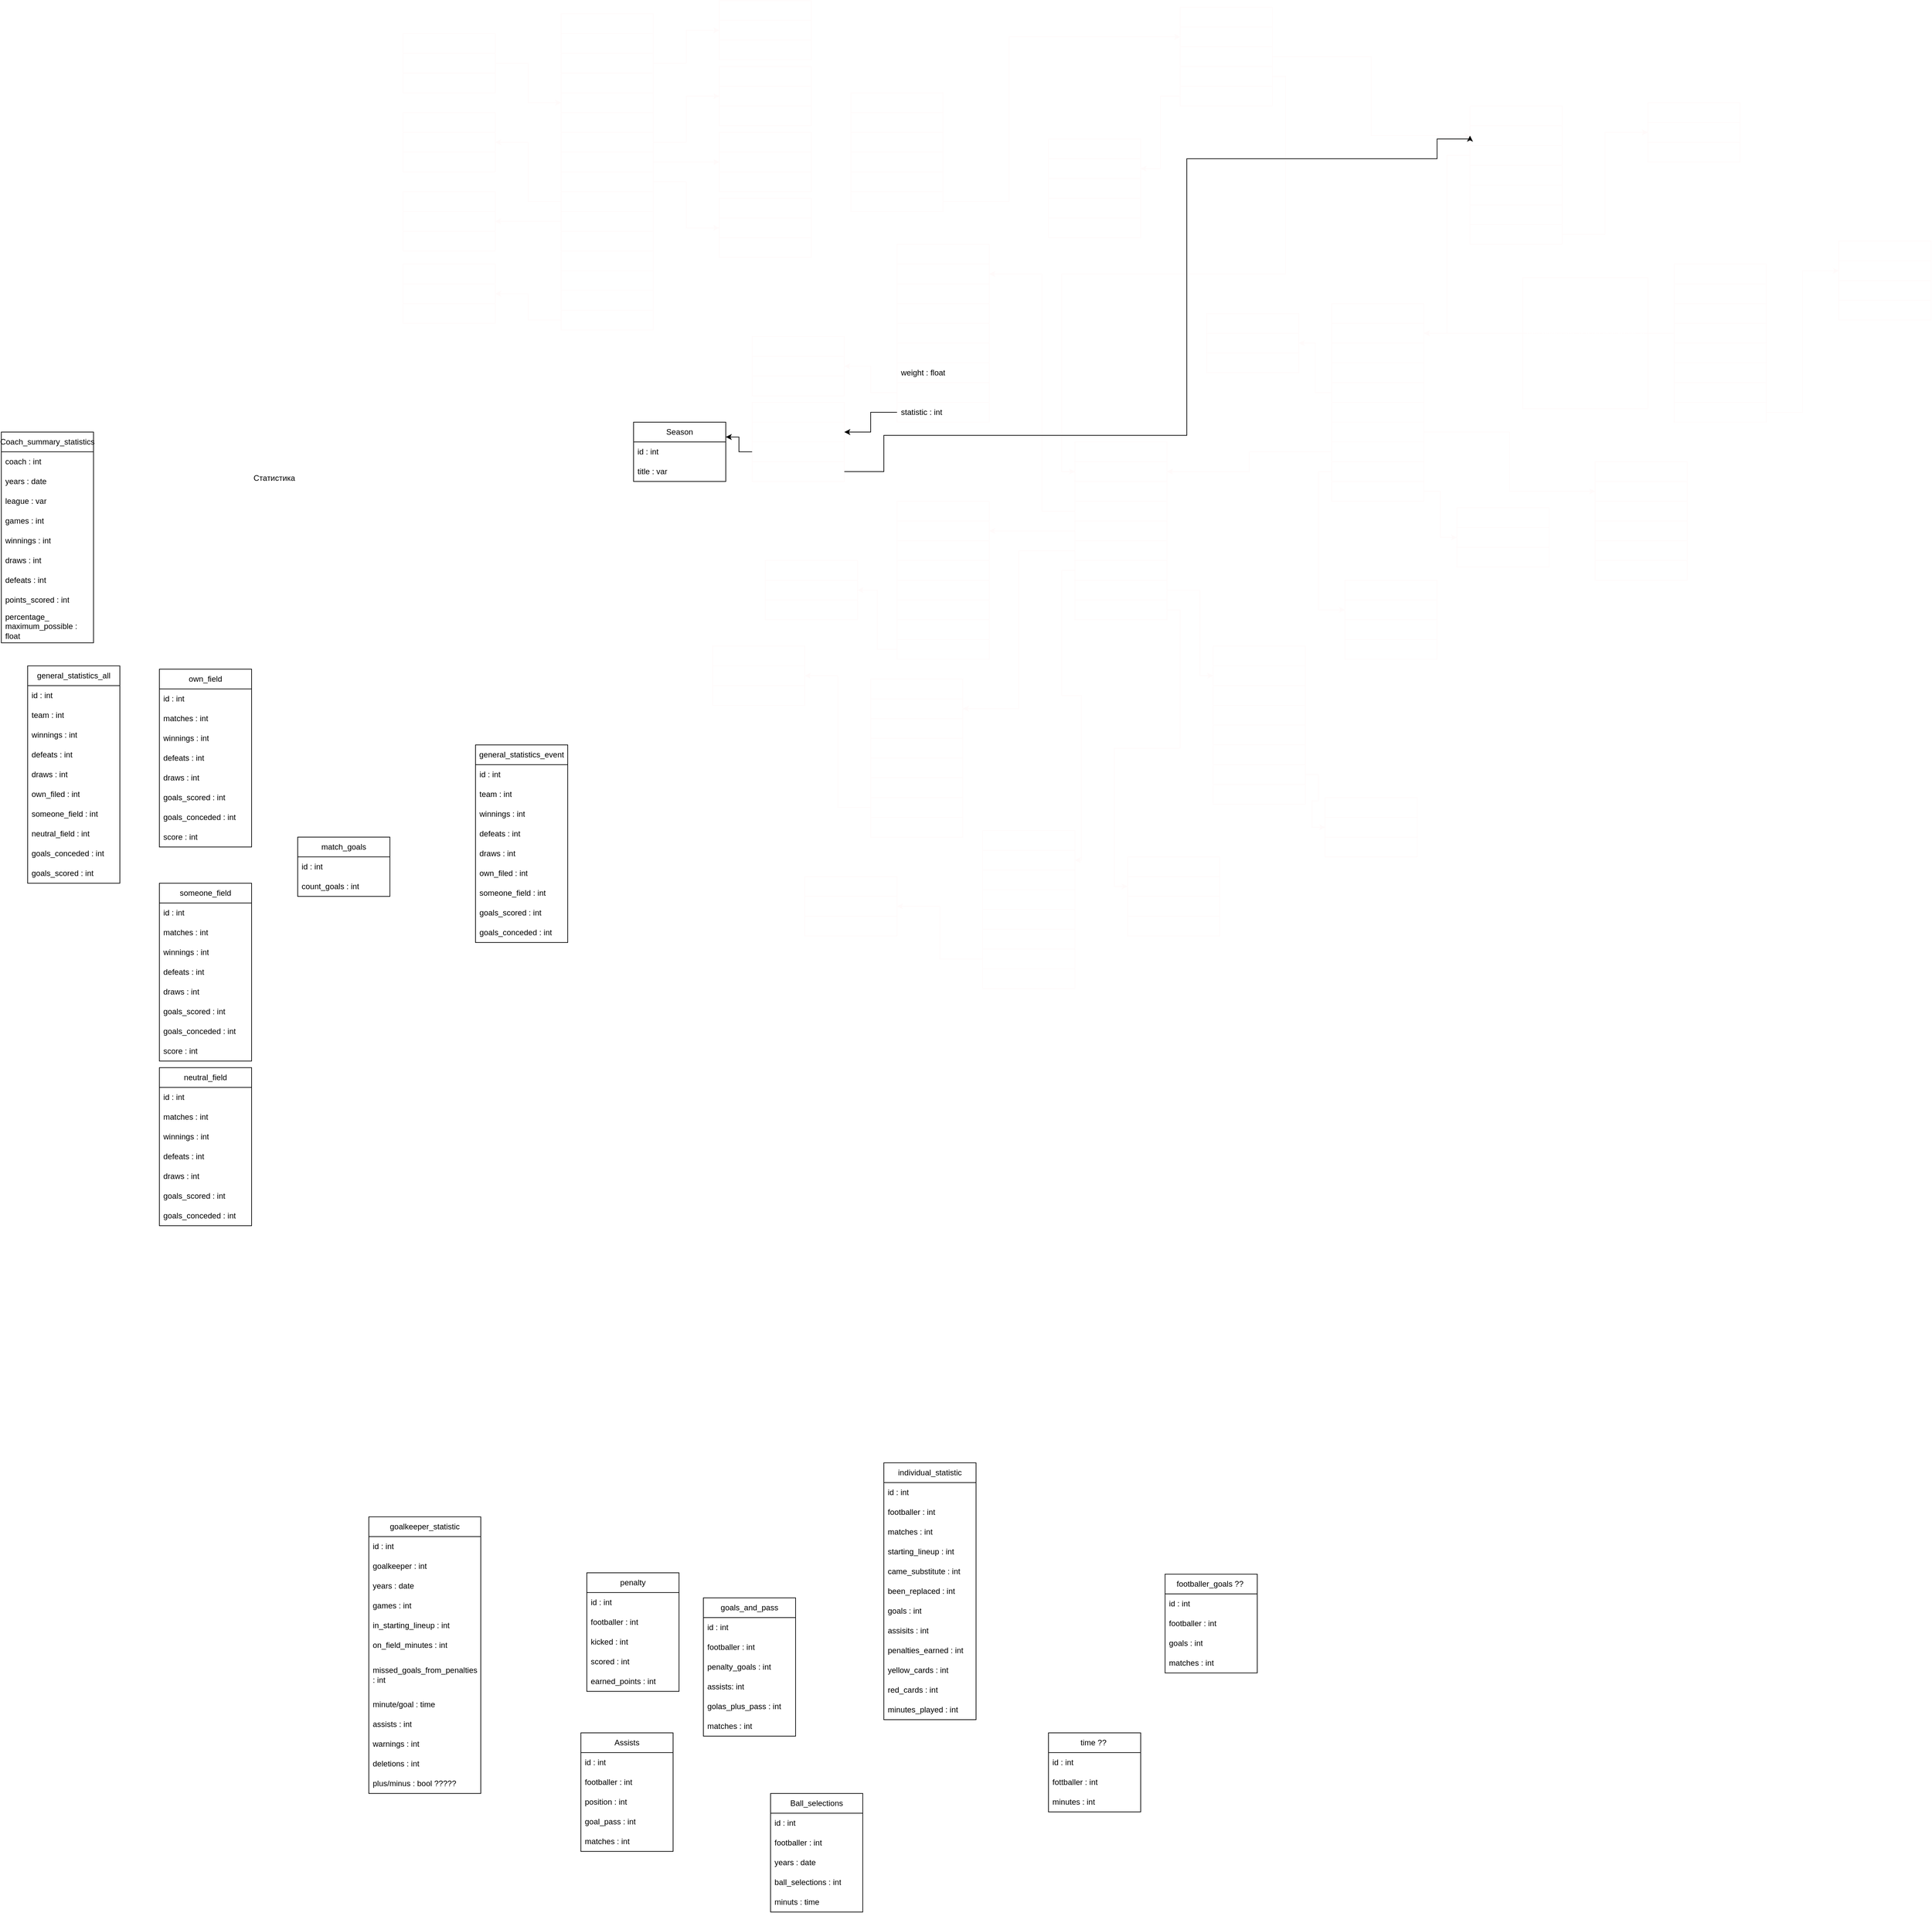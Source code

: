 <mxfile version="24.7.17">
  <diagram name="Страница — 1" id="mPuy0y9hV9cAJ8NkYYiy">
    <mxGraphModel dx="3274" dy="1202" grid="0" gridSize="10" guides="1" tooltips="1" connect="1" arrows="1" fold="1" page="0" pageScale="1" pageWidth="827" pageHeight="1169" background="none" math="0" shadow="0">
      <root>
        <mxCell id="0" />
        <mxCell id="1" parent="0" />
        <mxCell id="yw7_YOCgcYb0EYhgkWFi-1" value="Clothes" style="swimlane;fontStyle=0;childLayout=stackLayout;horizontal=1;startSize=30;horizontalStack=0;resizeParent=1;resizeParentMax=0;resizeLast=0;collapsible=1;marginBottom=0;whiteSpace=wrap;html=1;labelBackgroundColor=none;rounded=0;strokeColor=#fffafa;fontColor=#ffffff;shadow=0;" parent="1" vertex="1">
          <mxGeometry x="20" y="20" width="140" height="480" as="geometry" />
        </mxCell>
        <mxCell id="yw7_YOCgcYb0EYhgkWFi-2" value="id : int" style="text;strokeColor=#fffafa;fillColor=none;align=left;verticalAlign=middle;spacingLeft=4;spacingRight=4;overflow=hidden;points=[[0,0.5],[1,0.5]];portConstraint=eastwest;rotatable=0;whiteSpace=wrap;html=1;labelBackgroundColor=none;rounded=0;fontColor=#ffffff;shadow=0;" parent="yw7_YOCgcYb0EYhgkWFi-1" vertex="1">
          <mxGeometry y="30" width="140" height="30" as="geometry" />
        </mxCell>
        <mxCell id="yw7_YOCgcYb0EYhgkWFi-3" value="type : int" style="text;strokeColor=#fffafa;fillColor=none;align=left;verticalAlign=middle;spacingLeft=4;spacingRight=4;overflow=hidden;points=[[0,0.5],[1,0.5]];portConstraint=eastwest;rotatable=0;whiteSpace=wrap;html=1;labelBackgroundColor=none;rounded=0;fontColor=#ffffff;shadow=0;" parent="yw7_YOCgcYb0EYhgkWFi-1" vertex="1">
          <mxGeometry y="60" width="140" height="30" as="geometry" />
        </mxCell>
        <mxCell id="yw7_YOCgcYb0EYhgkWFi-4" value="name : var" style="text;strokeColor=#fffafa;fillColor=none;align=left;verticalAlign=middle;spacingLeft=4;spacingRight=4;overflow=hidden;points=[[0,0.5],[1,0.5]];portConstraint=eastwest;rotatable=0;whiteSpace=wrap;html=1;labelBackgroundColor=none;rounded=0;fontColor=#ffffff;shadow=0;" parent="yw7_YOCgcYb0EYhgkWFi-1" vertex="1">
          <mxGeometry y="90" width="140" height="30" as="geometry" />
        </mxCell>
        <mxCell id="yw7_YOCgcYb0EYhgkWFi-36" value="age_category : int" style="text;strokeColor=#fffafa;fillColor=none;align=left;verticalAlign=middle;spacingLeft=4;spacingRight=4;overflow=hidden;points=[[0,0.5],[1,0.5]];portConstraint=eastwest;rotatable=0;whiteSpace=wrap;html=1;fontColor=#ffffff;shadow=0;" parent="yw7_YOCgcYb0EYhgkWFi-1" vertex="1">
          <mxGeometry y="120" width="140" height="30" as="geometry" />
        </mxCell>
        <mxCell id="yw7_YOCgcYb0EYhgkWFi-10" value="price : float" style="text;strokeColor=#fffafa;fillColor=none;align=left;verticalAlign=middle;spacingLeft=4;spacingRight=4;overflow=hidden;points=[[0,0.5],[1,0.5]];portConstraint=eastwest;rotatable=0;whiteSpace=wrap;html=1;labelBackgroundColor=none;rounded=0;fontColor=#ffffff;shadow=0;" parent="yw7_YOCgcYb0EYhgkWFi-1" vertex="1">
          <mxGeometry y="150" width="140" height="30" as="geometry" />
        </mxCell>
        <mxCell id="yw7_YOCgcYb0EYhgkWFi-11" value="size : int" style="text;strokeColor=#fffafa;fillColor=none;align=left;verticalAlign=middle;spacingLeft=4;spacingRight=4;overflow=hidden;points=[[0,0.5],[1,0.5]];portConstraint=eastwest;rotatable=0;whiteSpace=wrap;html=1;labelBackgroundColor=none;rounded=0;fontColor=#ffffff;shadow=0;" parent="yw7_YOCgcYb0EYhgkWFi-1" vertex="1">
          <mxGeometry y="180" width="140" height="30" as="geometry" />
        </mxCell>
        <mxCell id="yw7_YOCgcYb0EYhgkWFi-12" value="brand : int" style="text;strokeColor=#fffafa;fillColor=none;align=left;verticalAlign=middle;spacingLeft=4;spacingRight=4;overflow=hidden;points=[[0,0.5],[1,0.5]];portConstraint=eastwest;rotatable=0;whiteSpace=wrap;html=1;labelBackgroundColor=none;rounded=0;fontColor=#ffffff;shadow=0;" parent="yw7_YOCgcYb0EYhgkWFi-1" vertex="1">
          <mxGeometry y="210" width="140" height="30" as="geometry" />
        </mxCell>
        <mxCell id="yw7_YOCgcYb0EYhgkWFi-13" value="gender : int" style="text;strokeColor=#fffafa;fillColor=none;align=left;verticalAlign=middle;spacingLeft=4;spacingRight=4;overflow=hidden;points=[[0,0.5],[1,0.5]];portConstraint=eastwest;rotatable=0;whiteSpace=wrap;html=1;labelBackgroundColor=none;rounded=0;fontColor=#ffffff;shadow=0;" parent="yw7_YOCgcYb0EYhgkWFi-1" vertex="1">
          <mxGeometry y="240" width="140" height="30" as="geometry" />
        </mxCell>
        <mxCell id="yw7_YOCgcYb0EYhgkWFi-14" value="colour : int" style="text;strokeColor=#fffafa;fillColor=none;align=left;verticalAlign=middle;spacingLeft=4;spacingRight=4;overflow=hidden;points=[[0,0.5],[1,0.5]];portConstraint=eastwest;rotatable=0;whiteSpace=wrap;html=1;labelBackgroundColor=none;rounded=0;fontColor=#ffffff;shadow=0;" parent="yw7_YOCgcYb0EYhgkWFi-1" vertex="1">
          <mxGeometry y="270" width="140" height="30" as="geometry" />
        </mxCell>
        <mxCell id="yw7_YOCgcYb0EYhgkWFi-43" value="season : int" style="text;strokeColor=#fffafa;fillColor=none;align=left;verticalAlign=middle;spacingLeft=4;spacingRight=4;overflow=hidden;points=[[0,0.5],[1,0.5]];portConstraint=eastwest;rotatable=0;whiteSpace=wrap;html=1;fontColor=#ffffff;shadow=0;" parent="yw7_YOCgcYb0EYhgkWFi-1" vertex="1">
          <mxGeometry y="300" width="140" height="30" as="geometry" />
        </mxCell>
        <mxCell id="yw7_YOCgcYb0EYhgkWFi-49" value="description : var" style="text;strokeColor=#fffafa;fillColor=none;align=left;verticalAlign=middle;spacingLeft=4;spacingRight=4;overflow=hidden;points=[[0,0.5],[1,0.5]];portConstraint=eastwest;rotatable=0;whiteSpace=wrap;html=1;fontColor=#ffffff;shadow=0;" parent="yw7_YOCgcYb0EYhgkWFi-1" vertex="1">
          <mxGeometry y="330" width="140" height="30" as="geometry" />
        </mxCell>
        <mxCell id="yw7_YOCgcYb0EYhgkWFi-50" value="images : int[]" style="text;strokeColor=#fffafa;fillColor=none;align=left;verticalAlign=middle;spacingLeft=4;spacingRight=4;overflow=hidden;points=[[0,0.5],[1,0.5]];portConstraint=eastwest;rotatable=0;whiteSpace=wrap;html=1;fontColor=#ffffff;shadow=0;" parent="yw7_YOCgcYb0EYhgkWFi-1" vertex="1">
          <mxGeometry y="360" width="140" height="30" as="geometry" />
        </mxCell>
        <mxCell id="yw7_YOCgcYb0EYhgkWFi-51" value="remaining_number : int" style="text;strokeColor=#fffafa;fillColor=none;align=left;verticalAlign=middle;spacingLeft=4;spacingRight=4;overflow=hidden;points=[[0,0.5],[1,0.5]];portConstraint=eastwest;rotatable=0;whiteSpace=wrap;html=1;fontColor=#ffffff;shadow=0;" parent="yw7_YOCgcYb0EYhgkWFi-1" vertex="1">
          <mxGeometry y="390" width="140" height="30" as="geometry" />
        </mxCell>
        <mxCell id="yw7_YOCgcYb0EYhgkWFi-52" value="discount : float" style="text;strokeColor=#fffafa;fillColor=none;align=left;verticalAlign=middle;spacingLeft=4;spacingRight=4;overflow=hidden;points=[[0,0.5],[1,0.5]];portConstraint=eastwest;rotatable=0;whiteSpace=wrap;html=1;fontColor=#ffffff;shadow=0;" parent="yw7_YOCgcYb0EYhgkWFi-1" vertex="1">
          <mxGeometry y="420" width="140" height="30" as="geometry" />
        </mxCell>
        <mxCell id="yw7_YOCgcYb0EYhgkWFi-53" value="materials : int[]" style="text;strokeColor=#fffafa;fillColor=none;align=left;verticalAlign=middle;spacingLeft=4;spacingRight=4;overflow=hidden;points=[[0,0.5],[1,0.5]];portConstraint=eastwest;rotatable=0;whiteSpace=wrap;html=1;fontColor=#ffffff;shadow=0;" parent="yw7_YOCgcYb0EYhgkWFi-1" vertex="1">
          <mxGeometry y="450" width="140" height="30" as="geometry" />
        </mxCell>
        <mxCell id="yw7_YOCgcYb0EYhgkWFi-5" value="Clothes_type" style="swimlane;fontStyle=0;childLayout=stackLayout;horizontal=1;startSize=30;horizontalStack=0;resizeParent=1;resizeParentMax=0;resizeLast=0;collapsible=1;marginBottom=0;whiteSpace=wrap;html=1;labelBackgroundColor=none;rounded=0;strokeColor=#fffafa;fontColor=#ffffff;shadow=0;" parent="1" vertex="1">
          <mxGeometry x="260" width="140" height="90" as="geometry" />
        </mxCell>
        <mxCell id="yw7_YOCgcYb0EYhgkWFi-6" value="id : int" style="text;strokeColor=#fffafa;fillColor=none;align=left;verticalAlign=middle;spacingLeft=4;spacingRight=4;overflow=hidden;points=[[0,0.5],[1,0.5]];portConstraint=eastwest;rotatable=0;whiteSpace=wrap;html=1;labelBackgroundColor=none;rounded=0;fontColor=#ffffff;shadow=0;" parent="yw7_YOCgcYb0EYhgkWFi-5" vertex="1">
          <mxGeometry y="30" width="140" height="30" as="geometry" />
        </mxCell>
        <mxCell id="yw7_YOCgcYb0EYhgkWFi-7" value="title : var" style="text;strokeColor=#fffafa;fillColor=none;align=left;verticalAlign=middle;spacingLeft=4;spacingRight=4;overflow=hidden;points=[[0,0.5],[1,0.5]];portConstraint=eastwest;rotatable=0;whiteSpace=wrap;html=1;labelBackgroundColor=none;rounded=0;fontColor=#ffffff;shadow=0;" parent="yw7_YOCgcYb0EYhgkWFi-5" vertex="1">
          <mxGeometry y="60" width="140" height="30" as="geometry" />
        </mxCell>
        <mxCell id="yw7_YOCgcYb0EYhgkWFi-9" style="edgeStyle=orthogonalEdgeStyle;rounded=0;orthogonalLoop=1;jettySize=auto;html=1;exitX=1;exitY=0.5;exitDx=0;exitDy=0;entryX=0;entryY=0.5;entryDx=0;entryDy=0;labelBackgroundColor=none;fontColor=#ffffff;strokeColor=#fffafa;shadow=0;" parent="1" source="yw7_YOCgcYb0EYhgkWFi-3" target="yw7_YOCgcYb0EYhgkWFi-6" edge="1">
          <mxGeometry relative="1" as="geometry" />
        </mxCell>
        <mxCell id="yw7_YOCgcYb0EYhgkWFi-15" value="Size" style="swimlane;fontStyle=0;childLayout=stackLayout;horizontal=1;startSize=30;horizontalStack=0;resizeParent=1;resizeParentMax=0;resizeLast=0;collapsible=1;marginBottom=0;whiteSpace=wrap;html=1;labelBackgroundColor=none;rounded=0;strokeColor=#fffafa;fontColor=#ffffff;shadow=0;" parent="1" vertex="1">
          <mxGeometry x="260" y="100" width="140" height="90" as="geometry" />
        </mxCell>
        <mxCell id="yw7_YOCgcYb0EYhgkWFi-16" value="id : int" style="text;strokeColor=#fffafa;fillColor=none;align=left;verticalAlign=middle;spacingLeft=4;spacingRight=4;overflow=hidden;points=[[0,0.5],[1,0.5]];portConstraint=eastwest;rotatable=0;whiteSpace=wrap;html=1;labelBackgroundColor=none;rounded=0;fontColor=#ffffff;shadow=0;" parent="yw7_YOCgcYb0EYhgkWFi-15" vertex="1">
          <mxGeometry y="30" width="140" height="30" as="geometry" />
        </mxCell>
        <mxCell id="yw7_YOCgcYb0EYhgkWFi-17" value="title : var" style="text;strokeColor=#fffafa;fillColor=none;align=left;verticalAlign=middle;spacingLeft=4;spacingRight=4;overflow=hidden;points=[[0,0.5],[1,0.5]];portConstraint=eastwest;rotatable=0;whiteSpace=wrap;html=1;labelBackgroundColor=none;rounded=0;fontColor=#ffffff;shadow=0;" parent="yw7_YOCgcYb0EYhgkWFi-15" vertex="1">
          <mxGeometry y="60" width="140" height="30" as="geometry" />
        </mxCell>
        <mxCell id="yw7_YOCgcYb0EYhgkWFi-19" style="edgeStyle=orthogonalEdgeStyle;rounded=0;orthogonalLoop=1;jettySize=auto;html=1;exitX=1;exitY=0.5;exitDx=0;exitDy=0;entryX=0;entryY=0.5;entryDx=0;entryDy=0;labelBackgroundColor=none;fontColor=#ffffff;strokeColor=#fffafa;shadow=0;" parent="1" source="yw7_YOCgcYb0EYhgkWFi-11" target="yw7_YOCgcYb0EYhgkWFi-16" edge="1">
          <mxGeometry relative="1" as="geometry" />
        </mxCell>
        <mxCell id="yw7_YOCgcYb0EYhgkWFi-20" value="Brand" style="swimlane;fontStyle=0;childLayout=stackLayout;horizontal=1;startSize=30;horizontalStack=0;resizeParent=1;resizeParentMax=0;resizeLast=0;collapsible=1;marginBottom=0;whiteSpace=wrap;html=1;labelBackgroundColor=none;rounded=0;strokeColor=#fffafa;fontColor=#ffffff;shadow=0;" parent="1" vertex="1">
          <mxGeometry x="260" y="200" width="140" height="90" as="geometry" />
        </mxCell>
        <mxCell id="yw7_YOCgcYb0EYhgkWFi-21" value="id : int" style="text;strokeColor=#fffafa;fillColor=none;align=left;verticalAlign=middle;spacingLeft=4;spacingRight=4;overflow=hidden;points=[[0,0.5],[1,0.5]];portConstraint=eastwest;rotatable=0;whiteSpace=wrap;html=1;labelBackgroundColor=none;rounded=0;fontColor=#ffffff;shadow=0;" parent="yw7_YOCgcYb0EYhgkWFi-20" vertex="1">
          <mxGeometry y="30" width="140" height="30" as="geometry" />
        </mxCell>
        <mxCell id="yw7_YOCgcYb0EYhgkWFi-22" value="title : var" style="text;strokeColor=#fffafa;fillColor=none;align=left;verticalAlign=middle;spacingLeft=4;spacingRight=4;overflow=hidden;points=[[0,0.5],[1,0.5]];portConstraint=eastwest;rotatable=0;whiteSpace=wrap;html=1;labelBackgroundColor=none;rounded=0;fontColor=#ffffff;shadow=0;" parent="yw7_YOCgcYb0EYhgkWFi-20" vertex="1">
          <mxGeometry y="60" width="140" height="30" as="geometry" />
        </mxCell>
        <mxCell id="yw7_YOCgcYb0EYhgkWFi-24" style="edgeStyle=orthogonalEdgeStyle;rounded=0;orthogonalLoop=1;jettySize=auto;html=1;exitX=1;exitY=0.5;exitDx=0;exitDy=0;entryX=0;entryY=0.5;entryDx=0;entryDy=0;labelBackgroundColor=none;fontColor=#ffffff;strokeColor=#fffafa;shadow=0;" parent="1" source="yw7_YOCgcYb0EYhgkWFi-12" target="yw7_YOCgcYb0EYhgkWFi-21" edge="1">
          <mxGeometry relative="1" as="geometry" />
        </mxCell>
        <mxCell id="yw7_YOCgcYb0EYhgkWFi-25" value="Gender" style="swimlane;fontStyle=0;childLayout=stackLayout;horizontal=1;startSize=30;horizontalStack=0;resizeParent=1;resizeParentMax=0;resizeLast=0;collapsible=1;marginBottom=0;whiteSpace=wrap;html=1;labelBackgroundColor=none;rounded=0;strokeColor=#fffafa;fontColor=#ffffff;shadow=0;" parent="1" vertex="1">
          <mxGeometry x="260" y="300" width="140" height="90" as="geometry" />
        </mxCell>
        <mxCell id="yw7_YOCgcYb0EYhgkWFi-26" value="id : int" style="text;strokeColor=#fffafa;fillColor=none;align=left;verticalAlign=middle;spacingLeft=4;spacingRight=4;overflow=hidden;points=[[0,0.5],[1,0.5]];portConstraint=eastwest;rotatable=0;whiteSpace=wrap;html=1;labelBackgroundColor=none;rounded=0;fontColor=#ffffff;shadow=0;" parent="yw7_YOCgcYb0EYhgkWFi-25" vertex="1">
          <mxGeometry y="30" width="140" height="30" as="geometry" />
        </mxCell>
        <mxCell id="yw7_YOCgcYb0EYhgkWFi-27" value="title : var" style="text;strokeColor=#fffafa;fillColor=none;align=left;verticalAlign=middle;spacingLeft=4;spacingRight=4;overflow=hidden;points=[[0,0.5],[1,0.5]];portConstraint=eastwest;rotatable=0;whiteSpace=wrap;html=1;labelBackgroundColor=none;rounded=0;fontColor=#ffffff;shadow=0;" parent="yw7_YOCgcYb0EYhgkWFi-25" vertex="1">
          <mxGeometry y="60" width="140" height="30" as="geometry" />
        </mxCell>
        <mxCell id="yw7_YOCgcYb0EYhgkWFi-31" value="Colour" style="swimlane;fontStyle=0;childLayout=stackLayout;horizontal=1;startSize=30;horizontalStack=0;resizeParent=1;resizeParentMax=0;resizeLast=0;collapsible=1;marginBottom=0;whiteSpace=wrap;html=1;labelBackgroundColor=none;rounded=0;strokeColor=#fffafa;fontColor=#ffffff;shadow=0;" parent="1" vertex="1">
          <mxGeometry x="-220" y="170" width="140" height="90" as="geometry" />
        </mxCell>
        <mxCell id="yw7_YOCgcYb0EYhgkWFi-32" value="id : int" style="text;strokeColor=#fffafa;fillColor=none;align=left;verticalAlign=middle;spacingLeft=4;spacingRight=4;overflow=hidden;points=[[0,0.5],[1,0.5]];portConstraint=eastwest;rotatable=0;whiteSpace=wrap;html=1;labelBackgroundColor=none;rounded=0;fontColor=#ffffff;shadow=0;" parent="yw7_YOCgcYb0EYhgkWFi-31" vertex="1">
          <mxGeometry y="30" width="140" height="30" as="geometry" />
        </mxCell>
        <mxCell id="yw7_YOCgcYb0EYhgkWFi-33" value="title : var" style="text;strokeColor=#fffafa;fillColor=none;align=left;verticalAlign=middle;spacingLeft=4;spacingRight=4;overflow=hidden;points=[[0,0.5],[1,0.5]];portConstraint=eastwest;rotatable=0;whiteSpace=wrap;html=1;labelBackgroundColor=none;rounded=0;fontColor=#ffffff;shadow=0;" parent="yw7_YOCgcYb0EYhgkWFi-31" vertex="1">
          <mxGeometry y="60" width="140" height="30" as="geometry" />
        </mxCell>
        <mxCell id="yw7_YOCgcYb0EYhgkWFi-35" style="edgeStyle=orthogonalEdgeStyle;rounded=0;orthogonalLoop=1;jettySize=auto;html=1;exitX=0;exitY=0.5;exitDx=0;exitDy=0;entryX=1;entryY=0.5;entryDx=0;entryDy=0;labelBackgroundColor=none;fontColor=#ffffff;strokeColor=#fffafa;shadow=0;" parent="1" source="yw7_YOCgcYb0EYhgkWFi-14" target="yw7_YOCgcYb0EYhgkWFi-32" edge="1">
          <mxGeometry relative="1" as="geometry" />
        </mxCell>
        <mxCell id="yw7_YOCgcYb0EYhgkWFi-37" value="Age_category" style="swimlane;fontStyle=0;childLayout=stackLayout;horizontal=1;startSize=30;horizontalStack=0;resizeParent=1;resizeParentMax=0;resizeLast=0;collapsible=1;marginBottom=0;whiteSpace=wrap;html=1;strokeColor=#fffafa;fontColor=#ffffff;shadow=0;" parent="1" vertex="1">
          <mxGeometry x="-220" y="50" width="140" height="90" as="geometry" />
        </mxCell>
        <mxCell id="yw7_YOCgcYb0EYhgkWFi-38" value="id : int" style="text;strokeColor=#fffafa;fillColor=none;align=left;verticalAlign=middle;spacingLeft=4;spacingRight=4;overflow=hidden;points=[[0,0.5],[1,0.5]];portConstraint=eastwest;rotatable=0;whiteSpace=wrap;html=1;fontColor=#ffffff;shadow=0;" parent="yw7_YOCgcYb0EYhgkWFi-37" vertex="1">
          <mxGeometry y="30" width="140" height="30" as="geometry" />
        </mxCell>
        <mxCell id="yw7_YOCgcYb0EYhgkWFi-39" value="title : var" style="text;strokeColor=#fffafa;fillColor=none;align=left;verticalAlign=middle;spacingLeft=4;spacingRight=4;overflow=hidden;points=[[0,0.5],[1,0.5]];portConstraint=eastwest;rotatable=0;whiteSpace=wrap;html=1;fontColor=#ffffff;shadow=0;" parent="yw7_YOCgcYb0EYhgkWFi-37" vertex="1">
          <mxGeometry y="60" width="140" height="30" as="geometry" />
        </mxCell>
        <mxCell id="yw7_YOCgcYb0EYhgkWFi-41" style="edgeStyle=orthogonalEdgeStyle;rounded=0;orthogonalLoop=1;jettySize=auto;html=1;exitX=1;exitY=0.5;exitDx=0;exitDy=0;entryX=0;entryY=0.5;entryDx=0;entryDy=0;strokeColor=#fffafa;fontColor=#ffffff;shadow=0;" parent="1" source="yw7_YOCgcYb0EYhgkWFi-38" target="yw7_YOCgcYb0EYhgkWFi-36" edge="1">
          <mxGeometry relative="1" as="geometry" />
        </mxCell>
        <mxCell id="yw7_YOCgcYb0EYhgkWFi-42" style="edgeStyle=orthogonalEdgeStyle;rounded=0;orthogonalLoop=1;jettySize=auto;html=1;exitX=1;exitY=0.5;exitDx=0;exitDy=0;entryX=0;entryY=0.5;entryDx=0;entryDy=0;strokeColor=#fffafa;fontColor=#ffffff;shadow=0;" parent="1" source="yw7_YOCgcYb0EYhgkWFi-13" target="yw7_YOCgcYb0EYhgkWFi-26" edge="1">
          <mxGeometry relative="1" as="geometry" />
        </mxCell>
        <mxCell id="yw7_YOCgcYb0EYhgkWFi-44" value="Season" style="swimlane;fontStyle=0;childLayout=stackLayout;horizontal=1;startSize=30;horizontalStack=0;resizeParent=1;resizeParentMax=0;resizeLast=0;collapsible=1;marginBottom=0;whiteSpace=wrap;html=1;strokeColor=#fffafa;fontColor=#ffffff;shadow=0;" parent="1" vertex="1">
          <mxGeometry x="-220" y="290" width="140" height="90" as="geometry" />
        </mxCell>
        <mxCell id="yw7_YOCgcYb0EYhgkWFi-45" value="id : int" style="text;strokeColor=#fffafa;fillColor=none;align=left;verticalAlign=middle;spacingLeft=4;spacingRight=4;overflow=hidden;points=[[0,0.5],[1,0.5]];portConstraint=eastwest;rotatable=0;whiteSpace=wrap;html=1;fontColor=#ffffff;shadow=0;" parent="yw7_YOCgcYb0EYhgkWFi-44" vertex="1">
          <mxGeometry y="30" width="140" height="30" as="geometry" />
        </mxCell>
        <mxCell id="yw7_YOCgcYb0EYhgkWFi-46" value="title : var" style="text;strokeColor=#fffafa;fillColor=none;align=left;verticalAlign=middle;spacingLeft=4;spacingRight=4;overflow=hidden;points=[[0,0.5],[1,0.5]];portConstraint=eastwest;rotatable=0;whiteSpace=wrap;html=1;fontColor=#ffffff;shadow=0;" parent="yw7_YOCgcYb0EYhgkWFi-44" vertex="1">
          <mxGeometry y="60" width="140" height="30" as="geometry" />
        </mxCell>
        <mxCell id="yw7_YOCgcYb0EYhgkWFi-48" style="edgeStyle=orthogonalEdgeStyle;rounded=0;orthogonalLoop=1;jettySize=auto;html=1;exitX=0;exitY=0.5;exitDx=0;exitDy=0;entryX=1;entryY=0.5;entryDx=0;entryDy=0;strokeColor=#fffafa;fontColor=#ffffff;shadow=0;" parent="1" source="yw7_YOCgcYb0EYhgkWFi-43" target="yw7_YOCgcYb0EYhgkWFi-45" edge="1">
          <mxGeometry relative="1" as="geometry" />
        </mxCell>
        <mxCell id="yw7_YOCgcYb0EYhgkWFi-54" value="Material" style="swimlane;fontStyle=0;childLayout=stackLayout;horizontal=1;startSize=30;horizontalStack=0;resizeParent=1;resizeParentMax=0;resizeLast=0;collapsible=1;marginBottom=0;whiteSpace=wrap;html=1;strokeColor=#fffafa;fontColor=#ffffff;shadow=0;" parent="1" vertex="1">
          <mxGeometry x="-220" y="400" width="140" height="90" as="geometry" />
        </mxCell>
        <mxCell id="yw7_YOCgcYb0EYhgkWFi-55" value="id : int" style="text;strokeColor=#fffafa;fillColor=none;align=left;verticalAlign=middle;spacingLeft=4;spacingRight=4;overflow=hidden;points=[[0,0.5],[1,0.5]];portConstraint=eastwest;rotatable=0;whiteSpace=wrap;html=1;fontColor=#ffffff;shadow=0;" parent="yw7_YOCgcYb0EYhgkWFi-54" vertex="1">
          <mxGeometry y="30" width="140" height="30" as="geometry" />
        </mxCell>
        <mxCell id="yw7_YOCgcYb0EYhgkWFi-56" value="title : var" style="text;strokeColor=#fffafa;fillColor=none;align=left;verticalAlign=middle;spacingLeft=4;spacingRight=4;overflow=hidden;points=[[0,0.5],[1,0.5]];portConstraint=eastwest;rotatable=0;whiteSpace=wrap;html=1;fontColor=#ffffff;shadow=0;" parent="yw7_YOCgcYb0EYhgkWFi-54" vertex="1">
          <mxGeometry y="60" width="140" height="30" as="geometry" />
        </mxCell>
        <mxCell id="yw7_YOCgcYb0EYhgkWFi-58" style="edgeStyle=orthogonalEdgeStyle;rounded=0;orthogonalLoop=1;jettySize=auto;html=1;exitX=0;exitY=0.5;exitDx=0;exitDy=0;entryX=1;entryY=0.5;entryDx=0;entryDy=0;strokeColor=#fffafa;fontColor=#ffffff;shadow=0;" parent="1" source="yw7_YOCgcYb0EYhgkWFi-53" target="yw7_YOCgcYb0EYhgkWFi-54" edge="1">
          <mxGeometry relative="1" as="geometry" />
        </mxCell>
        <mxCell id="yw7_YOCgcYb0EYhgkWFi-59" value="Gallery" style="swimlane;fontStyle=0;childLayout=stackLayout;horizontal=1;startSize=30;horizontalStack=0;resizeParent=1;resizeParentMax=0;resizeLast=0;collapsible=1;marginBottom=0;whiteSpace=wrap;html=1;strokeColor=#fffafa;fontColor=#ffffff;shadow=0;" parent="1" vertex="1">
          <mxGeometry x="960" y="10" width="140" height="150" as="geometry" />
        </mxCell>
        <mxCell id="yw7_YOCgcYb0EYhgkWFi-60" value="id : int" style="text;strokeColor=#fffafa;fillColor=none;align=left;verticalAlign=middle;spacingLeft=4;spacingRight=4;overflow=hidden;points=[[0,0.5],[1,0.5]];portConstraint=eastwest;rotatable=0;whiteSpace=wrap;html=1;fontColor=#ffffff;shadow=0;" parent="yw7_YOCgcYb0EYhgkWFi-59" vertex="1">
          <mxGeometry y="30" width="140" height="30" as="geometry" />
        </mxCell>
        <mxCell id="yw7_YOCgcYb0EYhgkWFi-61" value="tournament : int" style="text;strokeColor=#fffafa;fillColor=none;align=left;verticalAlign=middle;spacingLeft=4;spacingRight=4;overflow=hidden;points=[[0,0.5],[1,0.5]];portConstraint=eastwest;rotatable=0;whiteSpace=wrap;html=1;fontColor=#ffffff;shadow=0;" parent="yw7_YOCgcYb0EYhgkWFi-59" vertex="1">
          <mxGeometry y="60" width="140" height="30" as="geometry" />
        </mxCell>
        <mxCell id="yw7_YOCgcYb0EYhgkWFi-64" value="team : int[] / null" style="text;strokeColor=#fffafa;fillColor=none;align=left;verticalAlign=middle;spacingLeft=4;spacingRight=4;overflow=hidden;points=[[0,0.5],[1,0.5]];portConstraint=eastwest;rotatable=0;whiteSpace=wrap;html=1;fontColor=#ffffff;shadow=0;" parent="yw7_YOCgcYb0EYhgkWFi-59" vertex="1">
          <mxGeometry y="90" width="140" height="30" as="geometry" />
        </mxCell>
        <mxCell id="yw7_YOCgcYb0EYhgkWFi-65" value="media_file : int[]" style="text;strokeColor=#fffafa;fillColor=none;align=left;verticalAlign=middle;spacingLeft=4;spacingRight=4;overflow=hidden;points=[[0,0.5],[1,0.5]];portConstraint=eastwest;rotatable=0;whiteSpace=wrap;html=1;fontColor=#ffffff;shadow=0;" parent="yw7_YOCgcYb0EYhgkWFi-59" vertex="1">
          <mxGeometry y="120" width="140" height="30" as="geometry" />
        </mxCell>
        <mxCell id="yw7_YOCgcYb0EYhgkWFi-66" value="Image" style="swimlane;fontStyle=0;childLayout=stackLayout;horizontal=1;startSize=30;horizontalStack=0;resizeParent=1;resizeParentMax=0;resizeLast=0;collapsible=1;marginBottom=0;whiteSpace=wrap;html=1;strokeColor=#fffafa;fontColor=#ffffff;shadow=0;" parent="1" vertex="1">
          <mxGeometry x="760" y="210" width="140" height="150" as="geometry" />
        </mxCell>
        <mxCell id="yw7_YOCgcYb0EYhgkWFi-67" value="id : int" style="text;strokeColor=#fffafa;fillColor=none;align=left;verticalAlign=middle;spacingLeft=4;spacingRight=4;overflow=hidden;points=[[0,0.5],[1,0.5]];portConstraint=eastwest;rotatable=0;whiteSpace=wrap;html=1;fontColor=#ffffff;shadow=0;" parent="yw7_YOCgcYb0EYhgkWFi-66" vertex="1">
          <mxGeometry y="30" width="140" height="30" as="geometry" />
        </mxCell>
        <mxCell id="yw7_YOCgcYb0EYhgkWFi-68" value="image : image / image link" style="text;strokeColor=#fffafa;fillColor=none;align=left;verticalAlign=middle;spacingLeft=4;spacingRight=4;overflow=hidden;points=[[0,0.5],[1,0.5]];portConstraint=eastwest;rotatable=0;whiteSpace=wrap;html=1;fontColor=#ffffff;shadow=0;" parent="yw7_YOCgcYb0EYhgkWFi-66" vertex="1">
          <mxGeometry y="60" width="140" height="30" as="geometry" />
        </mxCell>
        <mxCell id="yw7_YOCgcYb0EYhgkWFi-69" value="date : date" style="text;strokeColor=#fffafa;fillColor=none;align=left;verticalAlign=middle;spacingLeft=4;spacingRight=4;overflow=hidden;points=[[0,0.5],[1,0.5]];portConstraint=eastwest;rotatable=0;whiteSpace=wrap;html=1;fontColor=#ffffff;shadow=0;" parent="yw7_YOCgcYb0EYhgkWFi-66" vertex="1">
          <mxGeometry y="90" width="140" height="30" as="geometry" />
        </mxCell>
        <mxCell id="yw7_YOCgcYb0EYhgkWFi-70" value="time : time" style="text;strokeColor=#fffafa;fillColor=none;align=left;verticalAlign=middle;spacingLeft=4;spacingRight=4;overflow=hidden;points=[[0,0.5],[1,0.5]];portConstraint=eastwest;rotatable=0;whiteSpace=wrap;html=1;fontColor=#ffffff;shadow=0;" parent="yw7_YOCgcYb0EYhgkWFi-66" vertex="1">
          <mxGeometry y="120" width="140" height="30" as="geometry" />
        </mxCell>
        <mxCell id="yw7_YOCgcYb0EYhgkWFi-74" value="Tournament" style="swimlane;fontStyle=0;childLayout=stackLayout;horizontal=1;startSize=30;horizontalStack=0;resizeParent=1;resizeParentMax=0;resizeLast=0;collapsible=1;marginBottom=0;whiteSpace=wrap;html=1;strokeColor=#fffafa;fontColor=#ffffff;shadow=0;" parent="1" vertex="1">
          <mxGeometry x="1400" y="160" width="140" height="210" as="geometry" />
        </mxCell>
        <mxCell id="yw7_YOCgcYb0EYhgkWFi-75" value="id : int" style="text;strokeColor=#fffafa;fillColor=none;align=left;verticalAlign=middle;spacingLeft=4;spacingRight=4;overflow=hidden;points=[[0,0.5],[1,0.5]];portConstraint=eastwest;rotatable=0;whiteSpace=wrap;html=1;fontColor=#ffffff;shadow=0;" parent="yw7_YOCgcYb0EYhgkWFi-74" vertex="1">
          <mxGeometry y="30" width="140" height="30" as="geometry" />
        </mxCell>
        <mxCell id="yw7_YOCgcYb0EYhgkWFi-76" value="matchs : []" style="text;strokeColor=#fffafa;fillColor=none;align=left;verticalAlign=middle;spacingLeft=4;spacingRight=4;overflow=hidden;points=[[0,0.5],[1,0.5]];portConstraint=eastwest;rotatable=0;whiteSpace=wrap;html=1;fontColor=#ffffff;shadow=0;" parent="yw7_YOCgcYb0EYhgkWFi-74" vertex="1">
          <mxGeometry y="60" width="140" height="30" as="geometry" />
        </mxCell>
        <mxCell id="yw7_YOCgcYb0EYhgkWFi-77" value="start_date : date" style="text;strokeColor=#fffafa;fillColor=none;align=left;verticalAlign=middle;spacingLeft=4;spacingRight=4;overflow=hidden;points=[[0,0.5],[1,0.5]];portConstraint=eastwest;rotatable=0;whiteSpace=wrap;html=1;fontColor=#ffffff;shadow=0;" parent="yw7_YOCgcYb0EYhgkWFi-74" vertex="1">
          <mxGeometry y="90" width="140" height="30" as="geometry" />
        </mxCell>
        <mxCell id="yw7_YOCgcYb0EYhgkWFi-101" value="end_date : date" style="text;strokeColor=#fffafa;fillColor=none;align=left;verticalAlign=middle;spacingLeft=4;spacingRight=4;overflow=hidden;points=[[0,0.5],[1,0.5]];portConstraint=eastwest;rotatable=0;whiteSpace=wrap;html=1;fontColor=#ffffff;shadow=0;" parent="yw7_YOCgcYb0EYhgkWFi-74" vertex="1">
          <mxGeometry y="120" width="140" height="30" as="geometry" />
        </mxCell>
        <mxCell id="yw7_YOCgcYb0EYhgkWFi-102" value="tours : int" style="text;strokeColor=#fffafa;fillColor=none;align=left;verticalAlign=middle;spacingLeft=4;spacingRight=4;overflow=hidden;points=[[0,0.5],[1,0.5]];portConstraint=eastwest;rotatable=0;whiteSpace=wrap;html=1;fontColor=#ffffff;shadow=0;" parent="yw7_YOCgcYb0EYhgkWFi-74" vertex="1">
          <mxGeometry y="150" width="140" height="30" as="geometry" />
        </mxCell>
        <mxCell id="yw7_YOCgcYb0EYhgkWFi-105" value="city : int[]" style="text;strokeColor=#fffafa;fillColor=none;align=left;verticalAlign=middle;spacingLeft=4;spacingRight=4;overflow=hidden;points=[[0,0.5],[1,0.5]];portConstraint=eastwest;rotatable=0;whiteSpace=wrap;html=1;fontColor=#ffffff;shadow=0;" parent="yw7_YOCgcYb0EYhgkWFi-74" vertex="1">
          <mxGeometry y="180" width="140" height="30" as="geometry" />
        </mxCell>
        <mxCell id="yw7_YOCgcYb0EYhgkWFi-80" value="Team" style="swimlane;fontStyle=0;childLayout=stackLayout;horizontal=1;startSize=30;horizontalStack=0;resizeParent=1;resizeParentMax=0;resizeLast=0;collapsible=1;marginBottom=0;whiteSpace=wrap;html=1;strokeColor=#fffafa;fontColor=#ffffff;shadow=0;" parent="1" vertex="1">
          <mxGeometry x="800" y="670" width="140" height="270" as="geometry" />
        </mxCell>
        <mxCell id="yw7_YOCgcYb0EYhgkWFi-81" value="id : int" style="text;strokeColor=#fffafa;fillColor=none;align=left;verticalAlign=middle;spacingLeft=4;spacingRight=4;overflow=hidden;points=[[0,0.5],[1,0.5]];portConstraint=eastwest;rotatable=0;whiteSpace=wrap;html=1;fontColor=#ffffff;shadow=0;" parent="yw7_YOCgcYb0EYhgkWFi-80" vertex="1">
          <mxGeometry y="30" width="140" height="30" as="geometry" />
        </mxCell>
        <mxCell id="yw7_YOCgcYb0EYhgkWFi-82" value="title : var" style="text;strokeColor=#fffafa;fillColor=none;align=left;verticalAlign=middle;spacingLeft=4;spacingRight=4;overflow=hidden;points=[[0,0.5],[1,0.5]];portConstraint=eastwest;rotatable=0;whiteSpace=wrap;html=1;fontColor=#ffffff;shadow=0;" parent="yw7_YOCgcYb0EYhgkWFi-80" vertex="1">
          <mxGeometry y="60" width="140" height="30" as="geometry" />
        </mxCell>
        <mxCell id="yw7_YOCgcYb0EYhgkWFi-83" value="football_players : int[]" style="text;strokeColor=#fffafa;fillColor=none;align=left;verticalAlign=middle;spacingLeft=4;spacingRight=4;overflow=hidden;points=[[0,0.5],[1,0.5]];portConstraint=eastwest;rotatable=0;whiteSpace=wrap;html=1;fontColor=#ffffff;shadow=0;" parent="yw7_YOCgcYb0EYhgkWFi-80" vertex="1">
          <mxGeometry y="90" width="140" height="30" as="geometry" />
        </mxCell>
        <mxCell id="yw7_YOCgcYb0EYhgkWFi-156" value="directors : int[]" style="text;strokeColor=#fffafa;fillColor=none;align=left;verticalAlign=middle;spacingLeft=4;spacingRight=4;overflow=hidden;points=[[0,0.5],[1,0.5]];portConstraint=eastwest;rotatable=0;whiteSpace=wrap;html=1;fontColor=#ffffff;shadow=0;" parent="yw7_YOCgcYb0EYhgkWFi-80" vertex="1">
          <mxGeometry y="120" width="140" height="30" as="geometry" />
        </mxCell>
        <mxCell id="yw7_YOCgcYb0EYhgkWFi-158" value="coach_staff : int[]" style="text;strokeColor=#fffafa;fillColor=none;align=left;verticalAlign=middle;spacingLeft=4;spacingRight=4;overflow=hidden;points=[[0,0.5],[1,0.5]];portConstraint=eastwest;rotatable=0;whiteSpace=wrap;html=1;fontColor=#ffffff;shadow=0;" parent="yw7_YOCgcYb0EYhgkWFi-80" vertex="1">
          <mxGeometry y="150" width="140" height="30" as="geometry" />
        </mxCell>
        <mxCell id="yw7_YOCgcYb0EYhgkWFi-160" value="breeding_service : int[]" style="text;strokeColor=#fffafa;fillColor=none;align=left;verticalAlign=middle;spacingLeft=4;spacingRight=4;overflow=hidden;points=[[0,0.5],[1,0.5]];portConstraint=eastwest;rotatable=0;whiteSpace=wrap;html=1;fontColor=#ffffff;shadow=0;" parent="yw7_YOCgcYb0EYhgkWFi-80" vertex="1">
          <mxGeometry y="180" width="140" height="30" as="geometry" />
        </mxCell>
        <mxCell id="yw7_YOCgcYb0EYhgkWFi-166" value="staff : int[]" style="text;strokeColor=#fffafa;fillColor=none;align=left;verticalAlign=middle;spacingLeft=4;spacingRight=4;overflow=hidden;points=[[0,0.5],[1,0.5]];portConstraint=eastwest;rotatable=0;whiteSpace=wrap;html=1;fontColor=#ffffff;shadow=0;" parent="yw7_YOCgcYb0EYhgkWFi-80" vertex="1">
          <mxGeometry y="210" width="140" height="30" as="geometry" />
        </mxCell>
        <mxCell id="yw7_YOCgcYb0EYhgkWFi-228" value="statistic : int" style="text;strokeColor=#fffafa;fillColor=none;align=left;verticalAlign=middle;spacingLeft=4;spacingRight=4;overflow=hidden;points=[[0,0.5],[1,0.5]];portConstraint=eastwest;rotatable=0;whiteSpace=wrap;html=1;fontColor=#ffffff;shadow=0;" parent="yw7_YOCgcYb0EYhgkWFi-80" vertex="1">
          <mxGeometry y="240" width="140" height="30" as="geometry" />
        </mxCell>
        <mxCell id="yw7_YOCgcYb0EYhgkWFi-85" value="News" style="swimlane;fontStyle=0;childLayout=stackLayout;horizontal=1;startSize=30;horizontalStack=0;resizeParent=1;resizeParentMax=0;resizeLast=0;collapsible=1;marginBottom=0;whiteSpace=wrap;html=1;strokeColor=#fffafa;fontColor=#ffffff;shadow=0;" parent="1" vertex="1">
          <mxGeometry x="460" y="140" width="140" height="180" as="geometry" />
        </mxCell>
        <mxCell id="yw7_YOCgcYb0EYhgkWFi-86" value="id : int" style="text;strokeColor=#fffafa;fillColor=none;align=left;verticalAlign=middle;spacingLeft=4;spacingRight=4;overflow=hidden;points=[[0,0.5],[1,0.5]];portConstraint=eastwest;rotatable=0;whiteSpace=wrap;html=1;fontColor=#ffffff;shadow=0;" parent="yw7_YOCgcYb0EYhgkWFi-85" vertex="1">
          <mxGeometry y="30" width="140" height="30" as="geometry" />
        </mxCell>
        <mxCell id="yw7_YOCgcYb0EYhgkWFi-223" value="date : date" style="text;strokeColor=#fffafa;fillColor=none;align=left;verticalAlign=middle;spacingLeft=4;spacingRight=4;overflow=hidden;points=[[0,0.5],[1,0.5]];portConstraint=eastwest;rotatable=0;whiteSpace=wrap;html=1;fontColor=#ffffff;shadow=0;" parent="yw7_YOCgcYb0EYhgkWFi-85" vertex="1">
          <mxGeometry y="60" width="140" height="30" as="geometry" />
        </mxCell>
        <mxCell id="yw7_YOCgcYb0EYhgkWFi-224" value="title : var" style="text;strokeColor=#fffafa;fillColor=none;align=left;verticalAlign=middle;spacingLeft=4;spacingRight=4;overflow=hidden;points=[[0,0.5],[1,0.5]];portConstraint=eastwest;rotatable=0;whiteSpace=wrap;html=1;fontColor=#ffffff;shadow=0;" parent="yw7_YOCgcYb0EYhgkWFi-85" vertex="1">
          <mxGeometry y="90" width="140" height="30" as="geometry" />
        </mxCell>
        <mxCell id="yw7_YOCgcYb0EYhgkWFi-225" value="description : text" style="text;strokeColor=#fffafa;fillColor=none;align=left;verticalAlign=middle;spacingLeft=4;spacingRight=4;overflow=hidden;points=[[0,0.5],[1,0.5]];portConstraint=eastwest;rotatable=0;whiteSpace=wrap;html=1;fontColor=#ffffff;shadow=0;" parent="yw7_YOCgcYb0EYhgkWFi-85" vertex="1">
          <mxGeometry y="120" width="140" height="30" as="geometry" />
        </mxCell>
        <mxCell id="yw7_YOCgcYb0EYhgkWFi-226" value="gallery : int[]" style="text;strokeColor=#fffafa;fillColor=none;align=left;verticalAlign=middle;spacingLeft=4;spacingRight=4;overflow=hidden;points=[[0,0.5],[1,0.5]];portConstraint=eastwest;rotatable=0;whiteSpace=wrap;html=1;fontColor=#ffffff;shadow=0;" parent="yw7_YOCgcYb0EYhgkWFi-85" vertex="1">
          <mxGeometry y="150" width="140" height="30" as="geometry" />
        </mxCell>
        <mxCell id="yw7_YOCgcYb0EYhgkWFi-95" value="Match" style="swimlane;fontStyle=0;childLayout=stackLayout;horizontal=1;startSize=30;horizontalStack=0;resizeParent=1;resizeParentMax=0;resizeLast=0;collapsible=1;marginBottom=0;whiteSpace=wrap;html=1;strokeColor=#fffafa;fontColor=#ffffff;shadow=0;" parent="1" vertex="1">
          <mxGeometry x="1190" y="460" width="140" height="300" as="geometry" />
        </mxCell>
        <mxCell id="yw7_YOCgcYb0EYhgkWFi-96" value="id : int" style="text;strokeColor=#fffafa;fillColor=none;align=left;verticalAlign=middle;spacingLeft=4;spacingRight=4;overflow=hidden;points=[[0,0.5],[1,0.5]];portConstraint=eastwest;rotatable=0;whiteSpace=wrap;html=1;fontColor=#ffffff;shadow=0;" parent="yw7_YOCgcYb0EYhgkWFi-95" vertex="1">
          <mxGeometry y="30" width="140" height="30" as="geometry" />
        </mxCell>
        <mxCell id="yw7_YOCgcYb0EYhgkWFi-97" value="date : date" style="text;strokeColor=#fffafa;fillColor=none;align=left;verticalAlign=middle;spacingLeft=4;spacingRight=4;overflow=hidden;points=[[0,0.5],[1,0.5]];portConstraint=eastwest;rotatable=0;whiteSpace=wrap;html=1;fontColor=#ffffff;shadow=0;" parent="yw7_YOCgcYb0EYhgkWFi-95" vertex="1">
          <mxGeometry y="60" width="140" height="30" as="geometry" />
        </mxCell>
        <mxCell id="yw7_YOCgcYb0EYhgkWFi-98" value="start_time : time" style="text;strokeColor=#fffafa;fillColor=none;align=left;verticalAlign=middle;spacingLeft=4;spacingRight=4;overflow=hidden;points=[[0,0.5],[1,0.5]];portConstraint=eastwest;rotatable=0;whiteSpace=wrap;html=1;fontColor=#ffffff;shadow=0;" parent="yw7_YOCgcYb0EYhgkWFi-95" vertex="1">
          <mxGeometry y="90" width="140" height="30" as="geometry" />
        </mxCell>
        <mxCell id="yw7_YOCgcYb0EYhgkWFi-242" value="category : int" style="text;strokeColor=#fffafa;fillColor=none;align=left;verticalAlign=middle;spacingLeft=4;spacingRight=4;overflow=hidden;points=[[0,0.5],[1,0.5]];portConstraint=eastwest;rotatable=0;whiteSpace=wrap;html=1;fontColor=#ffffff;shadow=0;" parent="yw7_YOCgcYb0EYhgkWFi-95" vertex="1">
          <mxGeometry y="120" width="140" height="30" as="geometry" />
        </mxCell>
        <mxCell id="yw7_YOCgcYb0EYhgkWFi-104" value="tour : int" style="text;strokeColor=#fffafa;fillColor=none;align=left;verticalAlign=middle;spacingLeft=4;spacingRight=4;overflow=hidden;points=[[0,0.5],[1,0.5]];portConstraint=eastwest;rotatable=0;whiteSpace=wrap;html=1;fontColor=#ffffff;shadow=0;" parent="yw7_YOCgcYb0EYhgkWFi-95" vertex="1">
          <mxGeometry y="150" width="140" height="30" as="geometry" />
        </mxCell>
        <mxCell id="yw7_YOCgcYb0EYhgkWFi-112" value="arena : int" style="text;strokeColor=#fffafa;fillColor=none;align=left;verticalAlign=middle;spacingLeft=4;spacingRight=4;overflow=hidden;points=[[0,0.5],[1,0.5]];portConstraint=eastwest;rotatable=0;whiteSpace=wrap;html=1;fontColor=#ffffff;shadow=0;" parent="yw7_YOCgcYb0EYhgkWFi-95" vertex="1">
          <mxGeometry y="180" width="140" height="30" as="geometry" />
        </mxCell>
        <mxCell id="yw7_YOCgcYb0EYhgkWFi-120" value="teams : int[]" style="text;strokeColor=#fffafa;fillColor=none;align=left;verticalAlign=middle;spacingLeft=4;spacingRight=4;overflow=hidden;points=[[0,0.5],[1,0.5]];portConstraint=eastwest;rotatable=0;whiteSpace=wrap;html=1;fontColor=#ffffff;shadow=0;" parent="yw7_YOCgcYb0EYhgkWFi-95" vertex="1">
          <mxGeometry y="210" width="140" height="30" as="geometry" />
        </mxCell>
        <mxCell id="yw7_YOCgcYb0EYhgkWFi-124" value="statistics : int" style="text;strokeColor=#fffafa;fillColor=none;align=left;verticalAlign=middle;spacingLeft=4;spacingRight=4;overflow=hidden;points=[[0,0.5],[1,0.5]];portConstraint=eastwest;rotatable=0;whiteSpace=wrap;html=1;fontColor=#ffffff;shadow=0;" parent="yw7_YOCgcYb0EYhgkWFi-95" vertex="1">
          <mxGeometry y="240" width="140" height="30" as="geometry" />
        </mxCell>
        <mxCell id="yw7_YOCgcYb0EYhgkWFi-130" value="&lt;span style=&quot;white-space-collapse: preserve;&quot; data-src-align=&quot;0:5&quot; class=&quot;EzKURWReUAB5oZgtQNkl&quot;&gt;outcome&lt;/span&gt;&lt;span style=&quot;white-space-collapse: preserve;&quot;&gt; : int&lt;/span&gt;" style="text;strokeColor=#fffafa;fillColor=none;align=left;verticalAlign=middle;spacingLeft=4;spacingRight=4;overflow=hidden;points=[[0,0.5],[1,0.5]];portConstraint=eastwest;rotatable=0;whiteSpace=wrap;html=1;fontColor=#ffffff;shadow=0;" parent="yw7_YOCgcYb0EYhgkWFi-95" vertex="1">
          <mxGeometry y="270" width="140" height="30" as="geometry" />
        </mxCell>
        <mxCell id="yw7_YOCgcYb0EYhgkWFi-106" value="City" style="swimlane;fontStyle=0;childLayout=stackLayout;horizontal=1;startSize=30;horizontalStack=0;resizeParent=1;resizeParentMax=0;resizeLast=0;collapsible=1;marginBottom=0;whiteSpace=wrap;html=1;strokeColor=#fffafa;fontColor=#ffffff;shadow=0;" parent="1" vertex="1">
          <mxGeometry x="1670" y="155" width="140" height="90" as="geometry" />
        </mxCell>
        <mxCell id="yw7_YOCgcYb0EYhgkWFi-107" value="id : int" style="text;strokeColor=#fffafa;fillColor=none;align=left;verticalAlign=middle;spacingLeft=4;spacingRight=4;overflow=hidden;points=[[0,0.5],[1,0.5]];portConstraint=eastwest;rotatable=0;whiteSpace=wrap;html=1;fontColor=#ffffff;shadow=0;" parent="yw7_YOCgcYb0EYhgkWFi-106" vertex="1">
          <mxGeometry y="30" width="140" height="30" as="geometry" />
        </mxCell>
        <mxCell id="yw7_YOCgcYb0EYhgkWFi-108" value="title : var" style="text;strokeColor=#fffafa;fillColor=none;align=left;verticalAlign=middle;spacingLeft=4;spacingRight=4;overflow=hidden;points=[[0,0.5],[1,0.5]];portConstraint=eastwest;rotatable=0;whiteSpace=wrap;html=1;fontColor=#ffffff;shadow=0;" parent="yw7_YOCgcYb0EYhgkWFi-106" vertex="1">
          <mxGeometry y="60" width="140" height="30" as="geometry" />
        </mxCell>
        <mxCell id="yw7_YOCgcYb0EYhgkWFi-110" style="edgeStyle=orthogonalEdgeStyle;rounded=0;orthogonalLoop=1;jettySize=auto;html=1;exitX=1;exitY=0.5;exitDx=0;exitDy=0;entryX=0;entryY=0.5;entryDx=0;entryDy=0;strokeColor=#fffafa;fontColor=#ffffff;shadow=0;" parent="1" source="yw7_YOCgcYb0EYhgkWFi-105" target="yw7_YOCgcYb0EYhgkWFi-107" edge="1">
          <mxGeometry relative="1" as="geometry" />
        </mxCell>
        <mxCell id="yw7_YOCgcYb0EYhgkWFi-111" style="edgeStyle=orthogonalEdgeStyle;rounded=0;orthogonalLoop=1;jettySize=auto;html=1;exitX=0;exitY=0.5;exitDx=0;exitDy=0;entryX=1;entryY=0.5;entryDx=0;entryDy=0;strokeColor=#fffafa;fontColor=#ffffff;shadow=0;" parent="1" source="yw7_YOCgcYb0EYhgkWFi-76" target="yw7_YOCgcYb0EYhgkWFi-96" edge="1">
          <mxGeometry relative="1" as="geometry" />
        </mxCell>
        <mxCell id="yw7_YOCgcYb0EYhgkWFi-113" value="Arena" style="swimlane;fontStyle=0;childLayout=stackLayout;horizontal=1;startSize=30;horizontalStack=0;resizeParent=1;resizeParentMax=0;resizeLast=0;collapsible=1;marginBottom=0;whiteSpace=wrap;html=1;strokeColor=#fffafa;fontColor=#ffffff;shadow=0;" parent="1" vertex="1">
          <mxGeometry x="1590" y="700" width="140" height="180" as="geometry" />
        </mxCell>
        <mxCell id="yw7_YOCgcYb0EYhgkWFi-114" value="id : int" style="text;strokeColor=#fffafa;fillColor=none;align=left;verticalAlign=middle;spacingLeft=4;spacingRight=4;overflow=hidden;points=[[0,0.5],[1,0.5]];portConstraint=eastwest;rotatable=0;whiteSpace=wrap;html=1;fontColor=#ffffff;shadow=0;" parent="yw7_YOCgcYb0EYhgkWFi-113" vertex="1">
          <mxGeometry y="30" width="140" height="30" as="geometry" />
        </mxCell>
        <mxCell id="yw7_YOCgcYb0EYhgkWFi-117" value="country : var" style="text;strokeColor=#fffafa;fillColor=none;align=left;verticalAlign=middle;spacingLeft=4;spacingRight=4;overflow=hidden;points=[[0,0.5],[1,0.5]];portConstraint=eastwest;rotatable=0;whiteSpace=wrap;html=1;fontColor=#ffffff;shadow=0;" parent="yw7_YOCgcYb0EYhgkWFi-113" vertex="1">
          <mxGeometry y="60" width="140" height="30" as="geometry" />
        </mxCell>
        <mxCell id="yw7_YOCgcYb0EYhgkWFi-115" value="city : var" style="text;strokeColor=#fffafa;fillColor=none;align=left;verticalAlign=middle;spacingLeft=4;spacingRight=4;overflow=hidden;points=[[0,0.5],[1,0.5]];portConstraint=eastwest;rotatable=0;whiteSpace=wrap;html=1;fontColor=#ffffff;shadow=0;" parent="yw7_YOCgcYb0EYhgkWFi-113" vertex="1">
          <mxGeometry y="90" width="140" height="30" as="geometry" />
        </mxCell>
        <mxCell id="yw7_YOCgcYb0EYhgkWFi-116" value="street : var" style="text;strokeColor=#fffafa;fillColor=none;align=left;verticalAlign=middle;spacingLeft=4;spacingRight=4;overflow=hidden;points=[[0,0.5],[1,0.5]];portConstraint=eastwest;rotatable=0;whiteSpace=wrap;html=1;fontColor=#ffffff;shadow=0;" parent="yw7_YOCgcYb0EYhgkWFi-113" vertex="1">
          <mxGeometry y="120" width="140" height="30" as="geometry" />
        </mxCell>
        <mxCell id="yw7_YOCgcYb0EYhgkWFi-118" value="places_number : int" style="text;strokeColor=#fffafa;fillColor=none;align=left;verticalAlign=middle;spacingLeft=4;spacingRight=4;overflow=hidden;points=[[0,0.5],[1,0.5]];portConstraint=eastwest;rotatable=0;whiteSpace=wrap;html=1;fontColor=#ffffff;shadow=0;" parent="yw7_YOCgcYb0EYhgkWFi-113" vertex="1">
          <mxGeometry y="150" width="140" height="30" as="geometry" />
        </mxCell>
        <mxCell id="yw7_YOCgcYb0EYhgkWFi-119" style="edgeStyle=orthogonalEdgeStyle;rounded=0;orthogonalLoop=1;jettySize=auto;html=1;exitX=1;exitY=0.5;exitDx=0;exitDy=0;entryX=0;entryY=0.5;entryDx=0;entryDy=0;strokeColor=#fffafa;fontColor=#ffffff;shadow=0;" parent="1" source="yw7_YOCgcYb0EYhgkWFi-112" target="yw7_YOCgcYb0EYhgkWFi-114" edge="1">
          <mxGeometry relative="1" as="geometry" />
        </mxCell>
        <mxCell id="yw7_YOCgcYb0EYhgkWFi-125" value="Match_statistics" style="swimlane;fontStyle=0;childLayout=stackLayout;horizontal=1;startSize=30;horizontalStack=0;resizeParent=1;resizeParentMax=0;resizeLast=0;collapsible=1;marginBottom=0;whiteSpace=wrap;html=1;strokeColor=#fffafa;fontColor=#ffffff;shadow=0;" parent="1" vertex="1">
          <mxGeometry x="1210" y="880" width="140" height="120" as="geometry" />
        </mxCell>
        <mxCell id="yw7_YOCgcYb0EYhgkWFi-126" value="id : int" style="text;strokeColor=#fffafa;fillColor=none;align=left;verticalAlign=middle;spacingLeft=4;spacingRight=4;overflow=hidden;points=[[0,0.5],[1,0.5]];portConstraint=eastwest;rotatable=0;whiteSpace=wrap;html=1;fontColor=#ffffff;shadow=0;" parent="yw7_YOCgcYb0EYhgkWFi-125" vertex="1">
          <mxGeometry y="30" width="140" height="30" as="geometry" />
        </mxCell>
        <mxCell id="yw7_YOCgcYb0EYhgkWFi-127" value="Item 2" style="text;strokeColor=#fffafa;fillColor=none;align=left;verticalAlign=middle;spacingLeft=4;spacingRight=4;overflow=hidden;points=[[0,0.5],[1,0.5]];portConstraint=eastwest;rotatable=0;whiteSpace=wrap;html=1;fontColor=#ffffff;shadow=0;" parent="yw7_YOCgcYb0EYhgkWFi-125" vertex="1">
          <mxGeometry y="60" width="140" height="30" as="geometry" />
        </mxCell>
        <mxCell id="yw7_YOCgcYb0EYhgkWFi-128" value="Item 3" style="text;strokeColor=#fffafa;fillColor=none;align=left;verticalAlign=middle;spacingLeft=4;spacingRight=4;overflow=hidden;points=[[0,0.5],[1,0.5]];portConstraint=eastwest;rotatable=0;whiteSpace=wrap;html=1;fontColor=#ffffff;shadow=0;" parent="yw7_YOCgcYb0EYhgkWFi-125" vertex="1">
          <mxGeometry y="90" width="140" height="30" as="geometry" />
        </mxCell>
        <mxCell id="yw7_YOCgcYb0EYhgkWFi-131" value="&lt;span style=&quot;white-space-collapse: preserve;&quot; data-src-align=&quot;0:5&quot; class=&quot;EzKURWReUAB5oZgtQNkl&quot;&gt;Outcome&lt;/span&gt;&lt;span style=&quot;white-space-collapse: preserve;&quot;&gt; &lt;/span&gt;" style="swimlane;fontStyle=0;childLayout=stackLayout;horizontal=1;startSize=30;horizontalStack=0;resizeParent=1;resizeParentMax=0;resizeLast=0;collapsible=1;marginBottom=0;whiteSpace=wrap;html=1;strokeColor=#fffafa;fontColor=#ffffff;shadow=0;" parent="1" vertex="1">
          <mxGeometry x="1380" y="770" width="140" height="90" as="geometry" />
        </mxCell>
        <mxCell id="yw7_YOCgcYb0EYhgkWFi-132" value="id : int" style="text;strokeColor=#fffafa;fillColor=none;align=left;verticalAlign=middle;spacingLeft=4;spacingRight=4;overflow=hidden;points=[[0,0.5],[1,0.5]];portConstraint=eastwest;rotatable=0;whiteSpace=wrap;html=1;fontColor=#ffffff;shadow=0;" parent="yw7_YOCgcYb0EYhgkWFi-131" vertex="1">
          <mxGeometry y="30" width="140" height="30" as="geometry" />
        </mxCell>
        <mxCell id="yw7_YOCgcYb0EYhgkWFi-133" value="title : var" style="text;strokeColor=#fffafa;fillColor=none;align=left;verticalAlign=middle;spacingLeft=4;spacingRight=4;overflow=hidden;points=[[0,0.5],[1,0.5]];portConstraint=eastwest;rotatable=0;whiteSpace=wrap;html=1;fontColor=#ffffff;shadow=0;" parent="yw7_YOCgcYb0EYhgkWFi-131" vertex="1">
          <mxGeometry y="60" width="140" height="30" as="geometry" />
        </mxCell>
        <mxCell id="yw7_YOCgcYb0EYhgkWFi-135" style="edgeStyle=orthogonalEdgeStyle;rounded=0;orthogonalLoop=1;jettySize=auto;html=1;exitX=1;exitY=0.5;exitDx=0;exitDy=0;entryX=0;entryY=0.5;entryDx=0;entryDy=0;strokeColor=#fffafa;fontColor=#ffffff;shadow=0;" parent="1" source="yw7_YOCgcYb0EYhgkWFi-130" target="yw7_YOCgcYb0EYhgkWFi-132" edge="1">
          <mxGeometry relative="1" as="geometry" />
        </mxCell>
        <mxCell id="yw7_YOCgcYb0EYhgkWFi-140" style="edgeStyle=orthogonalEdgeStyle;rounded=0;orthogonalLoop=1;jettySize=auto;html=1;exitX=0;exitY=0.5;exitDx=0;exitDy=0;entryX=0;entryY=0.5;entryDx=0;entryDy=0;strokeColor=#fffafa;fontColor=#ffffff;shadow=0;" parent="1" source="yw7_YOCgcYb0EYhgkWFi-124" target="yw7_YOCgcYb0EYhgkWFi-126" edge="1">
          <mxGeometry relative="1" as="geometry" />
        </mxCell>
        <mxCell id="yw7_YOCgcYb0EYhgkWFi-141" style="edgeStyle=orthogonalEdgeStyle;rounded=0;orthogonalLoop=1;jettySize=auto;html=1;exitX=0;exitY=0.5;exitDx=0;exitDy=0;entryX=1;entryY=0.5;entryDx=0;entryDy=0;strokeColor=#fffafa;fontColor=#ffffff;shadow=0;" parent="1" source="yw7_YOCgcYb0EYhgkWFi-120" target="yw7_YOCgcYb0EYhgkWFi-81" edge="1">
          <mxGeometry relative="1" as="geometry" />
        </mxCell>
        <mxCell id="yw7_YOCgcYb0EYhgkWFi-143" value="&lt;span style=&quot;white-space-collapse: preserve;&quot; data-src-align=&quot;0:9&quot; class=&quot;EzKURWReUAB5oZgtQNkl&quot;&gt;Footballer&lt;/span&gt;" style="swimlane;fontStyle=0;childLayout=stackLayout;horizontal=1;startSize=30;horizontalStack=0;resizeParent=1;resizeParentMax=0;resizeLast=0;collapsible=1;marginBottom=0;whiteSpace=wrap;html=1;strokeColor=#fffafa;fontColor=#ffffff;shadow=0;" parent="1" vertex="1">
          <mxGeometry x="530" y="370" width="140" height="270" as="geometry" />
        </mxCell>
        <mxCell id="yw7_YOCgcYb0EYhgkWFi-144" value="id : int" style="text;strokeColor=#fffafa;fillColor=none;align=left;verticalAlign=middle;spacingLeft=4;spacingRight=4;overflow=hidden;points=[[0,0.5],[1,0.5]];portConstraint=eastwest;rotatable=0;whiteSpace=wrap;html=1;fontColor=#ffffff;shadow=0;" parent="yw7_YOCgcYb0EYhgkWFi-143" vertex="1">
          <mxGeometry y="30" width="140" height="30" as="geometry" />
        </mxCell>
        <mxCell id="yw7_YOCgcYb0EYhgkWFi-145" value="name : var" style="text;strokeColor=#fffafa;fillColor=none;align=left;verticalAlign=middle;spacingLeft=4;spacingRight=4;overflow=hidden;points=[[0,0.5],[1,0.5]];portConstraint=eastwest;rotatable=0;whiteSpace=wrap;html=1;fontColor=#ffffff;shadow=0;" parent="yw7_YOCgcYb0EYhgkWFi-143" vertex="1">
          <mxGeometry y="60" width="140" height="30" as="geometry" />
        </mxCell>
        <mxCell id="yw7_YOCgcYb0EYhgkWFi-146" value="surname : var" style="text;strokeColor=#fffafa;fillColor=none;align=left;verticalAlign=middle;spacingLeft=4;spacingRight=4;overflow=hidden;points=[[0,0.5],[1,0.5]];portConstraint=eastwest;rotatable=0;whiteSpace=wrap;html=1;fontColor=#ffffff;shadow=0;" parent="yw7_YOCgcYb0EYhgkWFi-143" vertex="1">
          <mxGeometry y="90" width="140" height="30" as="geometry" />
        </mxCell>
        <mxCell id="yw7_YOCgcYb0EYhgkWFi-174" value="&lt;span style=&quot;white-space-collapse: preserve;&quot; data-src-align=&quot;0:8&quot; class=&quot;EzKURWReUAB5oZgtQNkl&quot;&gt;patronymic&lt;/span&gt;&lt;span style=&quot;white-space-collapse: preserve;&quot;&gt; : var&lt;/span&gt;" style="text;strokeColor=#fffafa;fillColor=none;align=left;verticalAlign=middle;spacingLeft=4;spacingRight=4;overflow=hidden;points=[[0,0.5],[1,0.5]];portConstraint=eastwest;rotatable=0;whiteSpace=wrap;html=1;fontColor=#ffffff;shadow=0;" parent="yw7_YOCgcYb0EYhgkWFi-143" vertex="1">
          <mxGeometry y="120" width="140" height="30" as="geometry" />
        </mxCell>
        <mxCell id="yw7_YOCgcYb0EYhgkWFi-175" value="age : int" style="text;strokeColor=#fffafa;fillColor=none;align=left;verticalAlign=middle;spacingLeft=4;spacingRight=4;overflow=hidden;points=[[0,0.5],[1,0.5]];portConstraint=eastwest;rotatable=0;whiteSpace=wrap;html=1;fontColor=#ffffff;shadow=0;" parent="yw7_YOCgcYb0EYhgkWFi-143" vertex="1">
          <mxGeometry y="150" width="140" height="30" as="geometry" />
        </mxCell>
        <mxCell id="Uv_rWi8WCSmXAoZtUCq0-6" value="weight : float" style="text;strokeColor=none;fillColor=none;align=left;verticalAlign=middle;spacingLeft=4;spacingRight=4;overflow=hidden;points=[[0,0.5],[1,0.5]];portConstraint=eastwest;rotatable=0;whiteSpace=wrap;html=1;" parent="yw7_YOCgcYb0EYhgkWFi-143" vertex="1">
          <mxGeometry y="180" width="140" height="30" as="geometry" />
        </mxCell>
        <mxCell id="yw7_YOCgcYb0EYhgkWFi-176" value="&lt;span style=&quot;white-space-collapse: preserve;&quot; data-src-align=&quot;0:7&quot; class=&quot;EzKURWReUAB5oZgtQNkl&quot;&gt;position&lt;/span&gt;&lt;span style=&quot;white-space-collapse: preserve;&quot;&gt; : int&lt;/span&gt;" style="text;strokeColor=#fffafa;fillColor=none;align=left;verticalAlign=middle;spacingLeft=4;spacingRight=4;overflow=hidden;points=[[0,0.5],[1,0.5]];portConstraint=eastwest;rotatable=0;whiteSpace=wrap;html=1;fontColor=#ffffff;shadow=0;" parent="yw7_YOCgcYb0EYhgkWFi-143" vertex="1">
          <mxGeometry y="210" width="140" height="30" as="geometry" />
        </mxCell>
        <mxCell id="Uv_rWi8WCSmXAoZtUCq0-5" value="statistic : int" style="text;strokeColor=none;fillColor=none;align=left;verticalAlign=middle;spacingLeft=4;spacingRight=4;overflow=hidden;points=[[0,0.5],[1,0.5]];portConstraint=eastwest;rotatable=0;whiteSpace=wrap;html=1;" parent="yw7_YOCgcYb0EYhgkWFi-143" vertex="1">
          <mxGeometry y="240" width="140" height="30" as="geometry" />
        </mxCell>
        <mxCell id="yw7_YOCgcYb0EYhgkWFi-147" style="edgeStyle=orthogonalEdgeStyle;rounded=0;orthogonalLoop=1;jettySize=auto;html=1;exitX=0;exitY=0.5;exitDx=0;exitDy=0;entryX=1;entryY=0.5;entryDx=0;entryDy=0;strokeColor=#fffafa;fontColor=#ffffff;shadow=0;" parent="1" source="yw7_YOCgcYb0EYhgkWFi-83" target="yw7_YOCgcYb0EYhgkWFi-144" edge="1">
          <mxGeometry relative="1" as="geometry">
            <Array as="points">
              <mxPoint x="750" y="775" />
              <mxPoint x="750" y="415" />
            </Array>
          </mxGeometry>
        </mxCell>
        <mxCell id="yw7_YOCgcYb0EYhgkWFi-148" value="Director" style="swimlane;fontStyle=0;childLayout=stackLayout;horizontal=1;startSize=30;horizontalStack=0;resizeParent=1;resizeParentMax=0;resizeLast=0;collapsible=1;marginBottom=0;whiteSpace=wrap;html=1;strokeColor=#fffafa;fontColor=#ffffff;shadow=0;" parent="1" vertex="1">
          <mxGeometry x="530" y="760" width="140" height="240" as="geometry" />
        </mxCell>
        <mxCell id="yw7_YOCgcYb0EYhgkWFi-149" value="id : int" style="text;strokeColor=#fffafa;fillColor=none;align=left;verticalAlign=middle;spacingLeft=4;spacingRight=4;overflow=hidden;points=[[0,0.5],[1,0.5]];portConstraint=eastwest;rotatable=0;whiteSpace=wrap;html=1;fontColor=#ffffff;shadow=0;" parent="yw7_YOCgcYb0EYhgkWFi-148" vertex="1">
          <mxGeometry y="30" width="140" height="30" as="geometry" />
        </mxCell>
        <mxCell id="yw7_YOCgcYb0EYhgkWFi-183" value="name : var" style="text;strokeColor=#fffafa;fillColor=none;align=left;verticalAlign=middle;spacingLeft=4;spacingRight=4;overflow=hidden;points=[[0,0.5],[1,0.5]];portConstraint=eastwest;rotatable=0;whiteSpace=wrap;html=1;fontColor=#ffffff;shadow=0;" parent="yw7_YOCgcYb0EYhgkWFi-148" vertex="1">
          <mxGeometry y="60" width="140" height="30" as="geometry" />
        </mxCell>
        <mxCell id="yw7_YOCgcYb0EYhgkWFi-184" value="surname : var" style="text;strokeColor=#fffafa;fillColor=none;align=left;verticalAlign=middle;spacingLeft=4;spacingRight=4;overflow=hidden;points=[[0,0.5],[1,0.5]];portConstraint=eastwest;rotatable=0;whiteSpace=wrap;html=1;fontColor=#ffffff;shadow=0;" parent="yw7_YOCgcYb0EYhgkWFi-148" vertex="1">
          <mxGeometry y="90" width="140" height="30" as="geometry" />
        </mxCell>
        <mxCell id="yw7_YOCgcYb0EYhgkWFi-186" value="age : int" style="text;strokeColor=#fffafa;fillColor=none;align=left;verticalAlign=middle;spacingLeft=4;spacingRight=4;overflow=hidden;points=[[0,0.5],[1,0.5]];portConstraint=eastwest;rotatable=0;whiteSpace=wrap;html=1;fontColor=#ffffff;shadow=0;" parent="yw7_YOCgcYb0EYhgkWFi-148" vertex="1">
          <mxGeometry y="120" width="140" height="30" as="geometry" />
        </mxCell>
        <mxCell id="yw7_YOCgcYb0EYhgkWFi-185" value="&lt;span style=&quot;white-space-collapse: preserve;&quot; data-src-align=&quot;0:8&quot; class=&quot;EzKURWReUAB5oZgtQNkl&quot;&gt;patronymic&lt;/span&gt;&lt;span style=&quot;white-space-collapse: preserve;&quot;&gt; : var&lt;/span&gt;" style="text;strokeColor=#fffafa;fillColor=none;align=left;verticalAlign=middle;spacingLeft=4;spacingRight=4;overflow=hidden;points=[[0,0.5],[1,0.5]];portConstraint=eastwest;rotatable=0;whiteSpace=wrap;html=1;fontColor=#ffffff;shadow=0;" parent="yw7_YOCgcYb0EYhgkWFi-148" vertex="1">
          <mxGeometry y="150" width="140" height="30" as="geometry" />
        </mxCell>
        <mxCell id="yw7_YOCgcYb0EYhgkWFi-151" value="work_experience : int" style="text;strokeColor=#fffafa;fillColor=none;align=left;verticalAlign=middle;spacingLeft=4;spacingRight=4;overflow=hidden;points=[[0,0.5],[1,0.5]];portConstraint=eastwest;rotatable=0;whiteSpace=wrap;html=1;fontColor=#ffffff;shadow=0;" parent="yw7_YOCgcYb0EYhgkWFi-148" vertex="1">
          <mxGeometry y="180" width="140" height="30" as="geometry" />
        </mxCell>
        <mxCell id="yw7_YOCgcYb0EYhgkWFi-150" value="type : int" style="text;strokeColor=#fffafa;fillColor=none;align=left;verticalAlign=middle;spacingLeft=4;spacingRight=4;overflow=hidden;points=[[0,0.5],[1,0.5]];portConstraint=eastwest;rotatable=0;whiteSpace=wrap;html=1;fontColor=#ffffff;shadow=0;" parent="yw7_YOCgcYb0EYhgkWFi-148" vertex="1">
          <mxGeometry y="210" width="140" height="30" as="geometry" />
        </mxCell>
        <mxCell id="yw7_YOCgcYb0EYhgkWFi-152" value="Coach_staff" style="swimlane;fontStyle=0;childLayout=stackLayout;horizontal=1;startSize=30;horizontalStack=0;resizeParent=1;resizeParentMax=0;resizeLast=0;collapsible=1;marginBottom=0;whiteSpace=wrap;html=1;strokeColor=#fffafa;fontColor=#ffffff;shadow=0;" parent="1" vertex="1">
          <mxGeometry x="490" y="1030" width="140" height="240" as="geometry" />
        </mxCell>
        <mxCell id="yw7_YOCgcYb0EYhgkWFi-153" value="id : int" style="text;strokeColor=#fffafa;fillColor=none;align=left;verticalAlign=middle;spacingLeft=4;spacingRight=4;overflow=hidden;points=[[0,0.5],[1,0.5]];portConstraint=eastwest;rotatable=0;whiteSpace=wrap;html=1;fontColor=#ffffff;shadow=0;" parent="yw7_YOCgcYb0EYhgkWFi-152" vertex="1">
          <mxGeometry y="30" width="140" height="30" as="geometry" />
        </mxCell>
        <mxCell id="yw7_YOCgcYb0EYhgkWFi-187" value="name : var" style="text;strokeColor=#fffafa;fillColor=none;align=left;verticalAlign=middle;spacingLeft=4;spacingRight=4;overflow=hidden;points=[[0,0.5],[1,0.5]];portConstraint=eastwest;rotatable=0;whiteSpace=wrap;html=1;fontColor=#ffffff;shadow=0;" parent="yw7_YOCgcYb0EYhgkWFi-152" vertex="1">
          <mxGeometry y="60" width="140" height="30" as="geometry" />
        </mxCell>
        <mxCell id="yw7_YOCgcYb0EYhgkWFi-190" value="&lt;span style=&quot;white-space-collapse: preserve;&quot; data-src-align=&quot;0:8&quot; class=&quot;EzKURWReUAB5oZgtQNkl&quot;&gt;patronymic&lt;/span&gt;&lt;span style=&quot;white-space-collapse: preserve;&quot;&gt; : var&lt;/span&gt;" style="text;strokeColor=#fffafa;fillColor=none;align=left;verticalAlign=middle;spacingLeft=4;spacingRight=4;overflow=hidden;points=[[0,0.5],[1,0.5]];portConstraint=eastwest;rotatable=0;whiteSpace=wrap;html=1;fontColor=#ffffff;shadow=0;" parent="yw7_YOCgcYb0EYhgkWFi-152" vertex="1">
          <mxGeometry y="90" width="140" height="30" as="geometry" />
        </mxCell>
        <mxCell id="yw7_YOCgcYb0EYhgkWFi-189" value="age : int" style="text;strokeColor=#fffafa;fillColor=none;align=left;verticalAlign=middle;spacingLeft=4;spacingRight=4;overflow=hidden;points=[[0,0.5],[1,0.5]];portConstraint=eastwest;rotatable=0;whiteSpace=wrap;html=1;fontColor=#ffffff;shadow=0;" parent="yw7_YOCgcYb0EYhgkWFi-152" vertex="1">
          <mxGeometry y="120" width="140" height="30" as="geometry" />
        </mxCell>
        <mxCell id="yw7_YOCgcYb0EYhgkWFi-188" value="surname : var" style="text;strokeColor=#fffafa;fillColor=none;align=left;verticalAlign=middle;spacingLeft=4;spacingRight=4;overflow=hidden;points=[[0,0.5],[1,0.5]];portConstraint=eastwest;rotatable=0;whiteSpace=wrap;html=1;fontColor=#ffffff;shadow=0;" parent="yw7_YOCgcYb0EYhgkWFi-152" vertex="1">
          <mxGeometry y="150" width="140" height="30" as="geometry" />
        </mxCell>
        <mxCell id="yw7_YOCgcYb0EYhgkWFi-201" value="type : int" style="text;strokeColor=#fffafa;fillColor=none;align=left;verticalAlign=middle;spacingLeft=4;spacingRight=4;overflow=hidden;points=[[0,0.5],[1,0.5]];portConstraint=eastwest;rotatable=0;whiteSpace=wrap;html=1;fontColor=#ffffff;shadow=0;" parent="yw7_YOCgcYb0EYhgkWFi-152" vertex="1">
          <mxGeometry y="180" width="140" height="30" as="geometry" />
        </mxCell>
        <mxCell id="yw7_YOCgcYb0EYhgkWFi-200" value="work_experience : int" style="text;strokeColor=#fffafa;fillColor=none;align=left;verticalAlign=middle;spacingLeft=4;spacingRight=4;overflow=hidden;points=[[0,0.5],[1,0.5]];portConstraint=eastwest;rotatable=0;whiteSpace=wrap;html=1;fontColor=#ffffff;shadow=0;" parent="yw7_YOCgcYb0EYhgkWFi-152" vertex="1">
          <mxGeometry y="210" width="140" height="30" as="geometry" />
        </mxCell>
        <mxCell id="yw7_YOCgcYb0EYhgkWFi-157" style="edgeStyle=orthogonalEdgeStyle;rounded=0;orthogonalLoop=1;jettySize=auto;html=1;exitX=0;exitY=0.5;exitDx=0;exitDy=0;entryX=1;entryY=0.5;entryDx=0;entryDy=0;strokeColor=#fffafa;fontColor=#ffffff;shadow=0;" parent="1" source="yw7_YOCgcYb0EYhgkWFi-156" target="yw7_YOCgcYb0EYhgkWFi-149" edge="1">
          <mxGeometry relative="1" as="geometry" />
        </mxCell>
        <mxCell id="yw7_YOCgcYb0EYhgkWFi-159" style="edgeStyle=orthogonalEdgeStyle;rounded=0;orthogonalLoop=1;jettySize=auto;html=1;exitX=0;exitY=0.5;exitDx=0;exitDy=0;entryX=1;entryY=0.5;entryDx=0;entryDy=0;strokeColor=#fffafa;fontColor=#ffffff;shadow=0;" parent="1" source="yw7_YOCgcYb0EYhgkWFi-158" target="yw7_YOCgcYb0EYhgkWFi-153" edge="1">
          <mxGeometry relative="1" as="geometry" />
        </mxCell>
        <mxCell id="yw7_YOCgcYb0EYhgkWFi-161" value="Breeding_service" style="swimlane;fontStyle=0;childLayout=stackLayout;horizontal=1;startSize=30;horizontalStack=0;resizeParent=1;resizeParentMax=0;resizeLast=0;collapsible=1;marginBottom=0;whiteSpace=wrap;html=1;strokeColor=#fffafa;fontColor=#ffffff;shadow=0;" parent="1" vertex="1">
          <mxGeometry x="660" y="1260" width="140" height="240" as="geometry" />
        </mxCell>
        <mxCell id="yw7_YOCgcYb0EYhgkWFi-162" value="id : int" style="text;strokeColor=#fffafa;fillColor=none;align=left;verticalAlign=middle;spacingLeft=4;spacingRight=4;overflow=hidden;points=[[0,0.5],[1,0.5]];portConstraint=eastwest;rotatable=0;whiteSpace=wrap;html=1;fontColor=#ffffff;shadow=0;" parent="yw7_YOCgcYb0EYhgkWFi-161" vertex="1">
          <mxGeometry y="30" width="140" height="30" as="geometry" />
        </mxCell>
        <mxCell id="yw7_YOCgcYb0EYhgkWFi-191" value="name : var" style="text;strokeColor=#fffafa;fillColor=none;align=left;verticalAlign=middle;spacingLeft=4;spacingRight=4;overflow=hidden;points=[[0,0.5],[1,0.5]];portConstraint=eastwest;rotatable=0;whiteSpace=wrap;html=1;fontColor=#ffffff;shadow=0;" parent="yw7_YOCgcYb0EYhgkWFi-161" vertex="1">
          <mxGeometry y="60" width="140" height="30" as="geometry" />
        </mxCell>
        <mxCell id="yw7_YOCgcYb0EYhgkWFi-194" value="&lt;span style=&quot;white-space-collapse: preserve;&quot; data-src-align=&quot;0:8&quot; class=&quot;EzKURWReUAB5oZgtQNkl&quot;&gt;patronymic&lt;/span&gt;&lt;span style=&quot;white-space-collapse: preserve;&quot;&gt; : var&lt;/span&gt;" style="text;strokeColor=#fffafa;fillColor=none;align=left;verticalAlign=middle;spacingLeft=4;spacingRight=4;overflow=hidden;points=[[0,0.5],[1,0.5]];portConstraint=eastwest;rotatable=0;whiteSpace=wrap;html=1;fontColor=#ffffff;shadow=0;" parent="yw7_YOCgcYb0EYhgkWFi-161" vertex="1">
          <mxGeometry y="90" width="140" height="30" as="geometry" />
        </mxCell>
        <mxCell id="yw7_YOCgcYb0EYhgkWFi-193" value="age : int" style="text;strokeColor=#fffafa;fillColor=none;align=left;verticalAlign=middle;spacingLeft=4;spacingRight=4;overflow=hidden;points=[[0,0.5],[1,0.5]];portConstraint=eastwest;rotatable=0;whiteSpace=wrap;html=1;fontColor=#ffffff;shadow=0;" parent="yw7_YOCgcYb0EYhgkWFi-161" vertex="1">
          <mxGeometry y="120" width="140" height="30" as="geometry" />
        </mxCell>
        <mxCell id="yw7_YOCgcYb0EYhgkWFi-192" value="surname : var" style="text;strokeColor=#fffafa;fillColor=none;align=left;verticalAlign=middle;spacingLeft=4;spacingRight=4;overflow=hidden;points=[[0,0.5],[1,0.5]];portConstraint=eastwest;rotatable=0;whiteSpace=wrap;html=1;fontColor=#ffffff;shadow=0;" parent="yw7_YOCgcYb0EYhgkWFi-161" vertex="1">
          <mxGeometry y="150" width="140" height="30" as="geometry" />
        </mxCell>
        <mxCell id="yw7_YOCgcYb0EYhgkWFi-203" value="type : int" style="text;strokeColor=#fffafa;fillColor=none;align=left;verticalAlign=middle;spacingLeft=4;spacingRight=4;overflow=hidden;points=[[0,0.5],[1,0.5]];portConstraint=eastwest;rotatable=0;whiteSpace=wrap;html=1;fontColor=#ffffff;shadow=0;" parent="yw7_YOCgcYb0EYhgkWFi-161" vertex="1">
          <mxGeometry y="180" width="140" height="30" as="geometry" />
        </mxCell>
        <mxCell id="yw7_YOCgcYb0EYhgkWFi-202" value="work_experience : int" style="text;strokeColor=#fffafa;fillColor=none;align=left;verticalAlign=middle;spacingLeft=4;spacingRight=4;overflow=hidden;points=[[0,0.5],[1,0.5]];portConstraint=eastwest;rotatable=0;whiteSpace=wrap;html=1;fontColor=#ffffff;shadow=0;" parent="yw7_YOCgcYb0EYhgkWFi-161" vertex="1">
          <mxGeometry y="210" width="140" height="30" as="geometry" />
        </mxCell>
        <mxCell id="yw7_YOCgcYb0EYhgkWFi-165" style="edgeStyle=orthogonalEdgeStyle;rounded=0;orthogonalLoop=1;jettySize=auto;html=1;exitX=0;exitY=0.5;exitDx=0;exitDy=0;entryX=1;entryY=0.5;entryDx=0;entryDy=0;strokeColor=#fffafa;fontColor=#ffffff;shadow=0;" parent="1" source="yw7_YOCgcYb0EYhgkWFi-160" target="yw7_YOCgcYb0EYhgkWFi-162" edge="1">
          <mxGeometry relative="1" as="geometry">
            <Array as="points">
              <mxPoint x="780" y="865" />
              <mxPoint x="780" y="1055" />
              <mxPoint x="810" y="1055" />
              <mxPoint x="810" y="1305" />
            </Array>
          </mxGeometry>
        </mxCell>
        <mxCell id="yw7_YOCgcYb0EYhgkWFi-167" value="Staff" style="swimlane;fontStyle=0;childLayout=stackLayout;horizontal=1;startSize=30;horizontalStack=0;resizeParent=1;resizeParentMax=0;resizeLast=0;collapsible=1;marginBottom=0;whiteSpace=wrap;html=1;strokeColor=#fffafa;fontColor=#ffffff;shadow=0;" parent="1" vertex="1">
          <mxGeometry x="1010" y="980" width="140" height="240" as="geometry" />
        </mxCell>
        <mxCell id="yw7_YOCgcYb0EYhgkWFi-168" value="id : int" style="text;strokeColor=#fffafa;fillColor=none;align=left;verticalAlign=middle;spacingLeft=4;spacingRight=4;overflow=hidden;points=[[0,0.5],[1,0.5]];portConstraint=eastwest;rotatable=0;whiteSpace=wrap;html=1;fontColor=#ffffff;shadow=0;" parent="yw7_YOCgcYb0EYhgkWFi-167" vertex="1">
          <mxGeometry y="30" width="140" height="30" as="geometry" />
        </mxCell>
        <mxCell id="yw7_YOCgcYb0EYhgkWFi-212" value="name : var" style="text;strokeColor=#fffafa;fillColor=none;align=left;verticalAlign=middle;spacingLeft=4;spacingRight=4;overflow=hidden;points=[[0,0.5],[1,0.5]];portConstraint=eastwest;rotatable=0;whiteSpace=wrap;html=1;fontColor=#ffffff;shadow=0;" parent="yw7_YOCgcYb0EYhgkWFi-167" vertex="1">
          <mxGeometry y="60" width="140" height="30" as="geometry" />
        </mxCell>
        <mxCell id="yw7_YOCgcYb0EYhgkWFi-215" value="surname : var" style="text;strokeColor=#fffafa;fillColor=none;align=left;verticalAlign=middle;spacingLeft=4;spacingRight=4;overflow=hidden;points=[[0,0.5],[1,0.5]];portConstraint=eastwest;rotatable=0;whiteSpace=wrap;html=1;fontColor=#ffffff;shadow=0;" parent="yw7_YOCgcYb0EYhgkWFi-167" vertex="1">
          <mxGeometry y="90" width="140" height="30" as="geometry" />
        </mxCell>
        <mxCell id="yw7_YOCgcYb0EYhgkWFi-214" value="age : int" style="text;strokeColor=#fffafa;fillColor=none;align=left;verticalAlign=middle;spacingLeft=4;spacingRight=4;overflow=hidden;points=[[0,0.5],[1,0.5]];portConstraint=eastwest;rotatable=0;whiteSpace=wrap;html=1;fontColor=#ffffff;shadow=0;" parent="yw7_YOCgcYb0EYhgkWFi-167" vertex="1">
          <mxGeometry y="120" width="140" height="30" as="geometry" />
        </mxCell>
        <mxCell id="yw7_YOCgcYb0EYhgkWFi-213" value="&lt;span style=&quot;white-space-collapse: preserve;&quot; data-src-align=&quot;0:8&quot; class=&quot;EzKURWReUAB5oZgtQNkl&quot;&gt;patronymic&lt;/span&gt;&lt;span style=&quot;white-space-collapse: preserve;&quot;&gt; : var&lt;/span&gt;" style="text;strokeColor=#fffafa;fillColor=none;align=left;verticalAlign=middle;spacingLeft=4;spacingRight=4;overflow=hidden;points=[[0,0.5],[1,0.5]];portConstraint=eastwest;rotatable=0;whiteSpace=wrap;html=1;fontColor=#ffffff;shadow=0;" parent="yw7_YOCgcYb0EYhgkWFi-167" vertex="1">
          <mxGeometry y="150" width="140" height="30" as="geometry" />
        </mxCell>
        <mxCell id="yw7_YOCgcYb0EYhgkWFi-216" value="type : int" style="text;strokeColor=#fffafa;fillColor=none;align=left;verticalAlign=middle;spacingLeft=4;spacingRight=4;overflow=hidden;points=[[0,0.5],[1,0.5]];portConstraint=eastwest;rotatable=0;whiteSpace=wrap;html=1;fontColor=#ffffff;shadow=0;" parent="yw7_YOCgcYb0EYhgkWFi-167" vertex="1">
          <mxGeometry y="180" width="140" height="30" as="geometry" />
        </mxCell>
        <mxCell id="yw7_YOCgcYb0EYhgkWFi-217" value="work_experience : int" style="text;strokeColor=#fffafa;fillColor=none;align=left;verticalAlign=middle;spacingLeft=4;spacingRight=4;overflow=hidden;points=[[0,0.5],[1,0.5]];portConstraint=eastwest;rotatable=0;whiteSpace=wrap;html=1;fontColor=#ffffff;shadow=0;" parent="yw7_YOCgcYb0EYhgkWFi-167" vertex="1">
          <mxGeometry y="210" width="140" height="30" as="geometry" />
        </mxCell>
        <mxCell id="yw7_YOCgcYb0EYhgkWFi-171" style="edgeStyle=orthogonalEdgeStyle;rounded=0;orthogonalLoop=1;jettySize=auto;html=1;exitX=1;exitY=0.5;exitDx=0;exitDy=0;entryX=0;entryY=0.5;entryDx=0;entryDy=0;strokeColor=#fffafa;fontColor=#ffffff;shadow=0;" parent="1" source="yw7_YOCgcYb0EYhgkWFi-166" target="yw7_YOCgcYb0EYhgkWFi-168" edge="1">
          <mxGeometry relative="1" as="geometry">
            <Array as="points">
              <mxPoint x="990" y="895" />
              <mxPoint x="990" y="1025" />
            </Array>
          </mxGeometry>
        </mxCell>
        <mxCell id="yw7_YOCgcYb0EYhgkWFi-172" style="edgeStyle=orthogonalEdgeStyle;rounded=0;orthogonalLoop=1;jettySize=auto;html=1;exitX=1;exitY=0.5;exitDx=0;exitDy=0;entryX=0;entryY=0.5;entryDx=0;entryDy=0;strokeColor=#fffafa;fontColor=#ffffff;shadow=0;" parent="1" source="yw7_YOCgcYb0EYhgkWFi-61" target="yw7_YOCgcYb0EYhgkWFi-75" edge="1">
          <mxGeometry relative="1" as="geometry" />
        </mxCell>
        <mxCell id="yw7_YOCgcYb0EYhgkWFi-173" style="edgeStyle=orthogonalEdgeStyle;rounded=0;orthogonalLoop=1;jettySize=auto;html=1;exitX=0;exitY=0.5;exitDx=0;exitDy=0;entryX=1;entryY=0.5;entryDx=0;entryDy=0;strokeColor=#fffafa;fontColor=#ffffff;shadow=0;" parent="1" source="yw7_YOCgcYb0EYhgkWFi-65" target="yw7_YOCgcYb0EYhgkWFi-67" edge="1">
          <mxGeometry relative="1" as="geometry" />
        </mxCell>
        <mxCell id="yw7_YOCgcYb0EYhgkWFi-178" value="Footballer_position" style="swimlane;fontStyle=0;childLayout=stackLayout;horizontal=1;startSize=30;horizontalStack=0;resizeParent=1;resizeParentMax=0;resizeLast=0;collapsible=1;marginBottom=0;whiteSpace=wrap;html=1;strokeColor=#fffafa;fontColor=#ffffff;shadow=0;" parent="1" vertex="1">
          <mxGeometry x="310" y="510" width="140" height="90" as="geometry" />
        </mxCell>
        <mxCell id="yw7_YOCgcYb0EYhgkWFi-179" value="id : int" style="text;strokeColor=#fffafa;fillColor=none;align=left;verticalAlign=middle;spacingLeft=4;spacingRight=4;overflow=hidden;points=[[0,0.5],[1,0.5]];portConstraint=eastwest;rotatable=0;whiteSpace=wrap;html=1;fontColor=#ffffff;shadow=0;" parent="yw7_YOCgcYb0EYhgkWFi-178" vertex="1">
          <mxGeometry y="30" width="140" height="30" as="geometry" />
        </mxCell>
        <mxCell id="yw7_YOCgcYb0EYhgkWFi-180" value="title : var" style="text;strokeColor=#fffafa;fillColor=none;align=left;verticalAlign=middle;spacingLeft=4;spacingRight=4;overflow=hidden;points=[[0,0.5],[1,0.5]];portConstraint=eastwest;rotatable=0;whiteSpace=wrap;html=1;fontColor=#ffffff;shadow=0;" parent="yw7_YOCgcYb0EYhgkWFi-178" vertex="1">
          <mxGeometry y="60" width="140" height="30" as="geometry" />
        </mxCell>
        <mxCell id="yw7_YOCgcYb0EYhgkWFi-182" style="edgeStyle=orthogonalEdgeStyle;rounded=0;orthogonalLoop=1;jettySize=auto;html=1;exitX=0;exitY=0.5;exitDx=0;exitDy=0;entryX=1;entryY=0.5;entryDx=0;entryDy=0;strokeColor=#fffafa;fontColor=#ffffff;shadow=0;" parent="1" source="yw7_YOCgcYb0EYhgkWFi-176" target="yw7_YOCgcYb0EYhgkWFi-178" edge="1">
          <mxGeometry relative="1" as="geometry" />
        </mxCell>
        <mxCell id="yw7_YOCgcYb0EYhgkWFi-195" value="Director_type" style="swimlane;fontStyle=0;childLayout=stackLayout;horizontal=1;startSize=30;horizontalStack=0;resizeParent=1;resizeParentMax=0;resizeLast=0;collapsible=1;marginBottom=0;whiteSpace=wrap;html=1;strokeColor=#fffafa;fontColor=#ffffff;shadow=0;" parent="1" vertex="1">
          <mxGeometry x="330" y="850" width="140" height="90" as="geometry" />
        </mxCell>
        <mxCell id="yw7_YOCgcYb0EYhgkWFi-196" value="id : int" style="text;strokeColor=#fffafa;fillColor=none;align=left;verticalAlign=middle;spacingLeft=4;spacingRight=4;overflow=hidden;points=[[0,0.5],[1,0.5]];portConstraint=eastwest;rotatable=0;whiteSpace=wrap;html=1;fontColor=#ffffff;shadow=0;" parent="yw7_YOCgcYb0EYhgkWFi-195" vertex="1">
          <mxGeometry y="30" width="140" height="30" as="geometry" />
        </mxCell>
        <mxCell id="yw7_YOCgcYb0EYhgkWFi-197" value="title : var" style="text;strokeColor=#fffafa;fillColor=none;align=left;verticalAlign=middle;spacingLeft=4;spacingRight=4;overflow=hidden;points=[[0,0.5],[1,0.5]];portConstraint=eastwest;rotatable=0;whiteSpace=wrap;html=1;fontColor=#ffffff;shadow=0;" parent="yw7_YOCgcYb0EYhgkWFi-195" vertex="1">
          <mxGeometry y="60" width="140" height="30" as="geometry" />
        </mxCell>
        <mxCell id="yw7_YOCgcYb0EYhgkWFi-199" style="edgeStyle=orthogonalEdgeStyle;rounded=0;orthogonalLoop=1;jettySize=auto;html=1;exitX=0;exitY=0.5;exitDx=0;exitDy=0;entryX=1;entryY=0.5;entryDx=0;entryDy=0;strokeColor=#fffafa;fontColor=#ffffff;shadow=0;" parent="1" source="yw7_YOCgcYb0EYhgkWFi-150" target="yw7_YOCgcYb0EYhgkWFi-196" edge="1">
          <mxGeometry relative="1" as="geometry" />
        </mxCell>
        <mxCell id="yw7_YOCgcYb0EYhgkWFi-204" value="Coach_staff_type" style="swimlane;fontStyle=0;childLayout=stackLayout;horizontal=1;startSize=30;horizontalStack=0;resizeParent=1;resizeParentMax=0;resizeLast=0;collapsible=1;marginBottom=0;whiteSpace=wrap;html=1;strokeColor=#fffafa;fontColor=#ffffff;shadow=0;" parent="1" vertex="1">
          <mxGeometry x="250" y="980" width="140" height="90" as="geometry" />
        </mxCell>
        <mxCell id="yw7_YOCgcYb0EYhgkWFi-205" value="id : int" style="text;strokeColor=#fffafa;fillColor=none;align=left;verticalAlign=middle;spacingLeft=4;spacingRight=4;overflow=hidden;points=[[0,0.5],[1,0.5]];portConstraint=eastwest;rotatable=0;whiteSpace=wrap;html=1;fontColor=#ffffff;shadow=0;" parent="yw7_YOCgcYb0EYhgkWFi-204" vertex="1">
          <mxGeometry y="30" width="140" height="30" as="geometry" />
        </mxCell>
        <mxCell id="yw7_YOCgcYb0EYhgkWFi-206" value="title : var" style="text;strokeColor=#fffafa;fillColor=none;align=left;verticalAlign=middle;spacingLeft=4;spacingRight=4;overflow=hidden;points=[[0,0.5],[1,0.5]];portConstraint=eastwest;rotatable=0;whiteSpace=wrap;html=1;fontColor=#ffffff;shadow=0;" parent="yw7_YOCgcYb0EYhgkWFi-204" vertex="1">
          <mxGeometry y="60" width="140" height="30" as="geometry" />
        </mxCell>
        <mxCell id="yw7_YOCgcYb0EYhgkWFi-207" value="Breeding_service_type" style="swimlane;fontStyle=0;childLayout=stackLayout;horizontal=1;startSize=30;horizontalStack=0;resizeParent=1;resizeParentMax=0;resizeLast=0;collapsible=1;marginBottom=0;whiteSpace=wrap;html=1;strokeColor=#fffafa;fontColor=#ffffff;shadow=0;" parent="1" vertex="1">
          <mxGeometry x="390" y="1330" width="140" height="90" as="geometry" />
        </mxCell>
        <mxCell id="yw7_YOCgcYb0EYhgkWFi-208" value="id : int" style="text;strokeColor=#fffafa;fillColor=none;align=left;verticalAlign=middle;spacingLeft=4;spacingRight=4;overflow=hidden;points=[[0,0.5],[1,0.5]];portConstraint=eastwest;rotatable=0;whiteSpace=wrap;html=1;fontColor=#ffffff;shadow=0;" parent="yw7_YOCgcYb0EYhgkWFi-207" vertex="1">
          <mxGeometry y="30" width="140" height="30" as="geometry" />
        </mxCell>
        <mxCell id="yw7_YOCgcYb0EYhgkWFi-209" value="title : var" style="text;strokeColor=#fffafa;fillColor=none;align=left;verticalAlign=middle;spacingLeft=4;spacingRight=4;overflow=hidden;points=[[0,0.5],[1,0.5]];portConstraint=eastwest;rotatable=0;whiteSpace=wrap;html=1;fontColor=#ffffff;shadow=0;" parent="yw7_YOCgcYb0EYhgkWFi-207" vertex="1">
          <mxGeometry y="60" width="140" height="30" as="geometry" />
        </mxCell>
        <mxCell id="yw7_YOCgcYb0EYhgkWFi-210" style="edgeStyle=orthogonalEdgeStyle;rounded=0;orthogonalLoop=1;jettySize=auto;html=1;exitX=0;exitY=0.5;exitDx=0;exitDy=0;entryX=1;entryY=0.5;entryDx=0;entryDy=0;strokeColor=#fffafa;fontColor=#ffffff;shadow=0;" parent="1" source="yw7_YOCgcYb0EYhgkWFi-203" target="yw7_YOCgcYb0EYhgkWFi-208" edge="1">
          <mxGeometry relative="1" as="geometry" />
        </mxCell>
        <mxCell id="yw7_YOCgcYb0EYhgkWFi-211" style="edgeStyle=orthogonalEdgeStyle;rounded=0;orthogonalLoop=1;jettySize=auto;html=1;exitX=0;exitY=0.5;exitDx=0;exitDy=0;entryX=1;entryY=0.5;entryDx=0;entryDy=0;strokeColor=#fffafa;fontColor=#ffffff;shadow=0;" parent="1" source="yw7_YOCgcYb0EYhgkWFi-201" target="yw7_YOCgcYb0EYhgkWFi-205" edge="1">
          <mxGeometry relative="1" as="geometry" />
        </mxCell>
        <mxCell id="yw7_YOCgcYb0EYhgkWFi-218" value="Staff_type" style="swimlane;fontStyle=0;childLayout=stackLayout;horizontal=1;startSize=30;horizontalStack=0;resizeParent=1;resizeParentMax=0;resizeLast=0;collapsible=1;marginBottom=0;whiteSpace=wrap;html=1;strokeColor=#fffafa;fontColor=#ffffff;shadow=0;" parent="1" vertex="1">
          <mxGeometry x="1180" y="1210" width="140" height="90" as="geometry" />
        </mxCell>
        <mxCell id="yw7_YOCgcYb0EYhgkWFi-219" value="id : int" style="text;strokeColor=#fffafa;fillColor=none;align=left;verticalAlign=middle;spacingLeft=4;spacingRight=4;overflow=hidden;points=[[0,0.5],[1,0.5]];portConstraint=eastwest;rotatable=0;whiteSpace=wrap;html=1;fontColor=#ffffff;shadow=0;" parent="yw7_YOCgcYb0EYhgkWFi-218" vertex="1">
          <mxGeometry y="30" width="140" height="30" as="geometry" />
        </mxCell>
        <mxCell id="yw7_YOCgcYb0EYhgkWFi-220" value="title : var" style="text;strokeColor=#fffafa;fillColor=none;align=left;verticalAlign=middle;spacingLeft=4;spacingRight=4;overflow=hidden;points=[[0,0.5],[1,0.5]];portConstraint=eastwest;rotatable=0;whiteSpace=wrap;html=1;fontColor=#ffffff;shadow=0;" parent="yw7_YOCgcYb0EYhgkWFi-218" vertex="1">
          <mxGeometry y="60" width="140" height="30" as="geometry" />
        </mxCell>
        <mxCell id="yw7_YOCgcYb0EYhgkWFi-221" style="edgeStyle=orthogonalEdgeStyle;rounded=0;orthogonalLoop=1;jettySize=auto;html=1;exitX=1;exitY=0.5;exitDx=0;exitDy=0;entryX=0;entryY=0.5;entryDx=0;entryDy=0;strokeColor=#fffafa;fontColor=#ffffff;shadow=0;" parent="1" source="yw7_YOCgcYb0EYhgkWFi-216" target="yw7_YOCgcYb0EYhgkWFi-219" edge="1">
          <mxGeometry relative="1" as="geometry" />
        </mxCell>
        <mxCell id="yw7_YOCgcYb0EYhgkWFi-227" style="edgeStyle=orthogonalEdgeStyle;rounded=0;orthogonalLoop=1;jettySize=auto;html=1;exitX=1;exitY=0.5;exitDx=0;exitDy=0;entryX=0;entryY=0.5;entryDx=0;entryDy=0;strokeColor=#fffafa;fontColor=#ffffff;shadow=0;" parent="1" source="yw7_YOCgcYb0EYhgkWFi-226" target="yw7_YOCgcYb0EYhgkWFi-60" edge="1">
          <mxGeometry relative="1" as="geometry">
            <Array as="points">
              <mxPoint x="700" y="305" />
              <mxPoint x="700" y="55" />
            </Array>
          </mxGeometry>
        </mxCell>
        <mxCell id="yw7_YOCgcYb0EYhgkWFi-229" value="Team_staticstic" style="swimlane;fontStyle=0;childLayout=stackLayout;horizontal=1;startSize=30;horizontalStack=0;resizeParent=1;resizeParentMax=0;resizeLast=0;collapsible=1;marginBottom=0;whiteSpace=wrap;html=1;strokeColor=#fffafa;fontColor=#ffffff;shadow=0;" parent="1" vertex="1">
          <mxGeometry x="880" y="1300" width="140" height="120" as="geometry" />
        </mxCell>
        <mxCell id="yw7_YOCgcYb0EYhgkWFi-230" value="id : int" style="text;strokeColor=#fffafa;fillColor=none;align=left;verticalAlign=middle;spacingLeft=4;spacingRight=4;overflow=hidden;points=[[0,0.5],[1,0.5]];portConstraint=eastwest;rotatable=0;whiteSpace=wrap;html=1;fontColor=#ffffff;shadow=0;" parent="yw7_YOCgcYb0EYhgkWFi-229" vertex="1">
          <mxGeometry y="30" width="140" height="30" as="geometry" />
        </mxCell>
        <mxCell id="yw7_YOCgcYb0EYhgkWFi-231" value="Item 2" style="text;strokeColor=#fffafa;fillColor=none;align=left;verticalAlign=middle;spacingLeft=4;spacingRight=4;overflow=hidden;points=[[0,0.5],[1,0.5]];portConstraint=eastwest;rotatable=0;whiteSpace=wrap;html=1;fontColor=#ffffff;shadow=0;" parent="yw7_YOCgcYb0EYhgkWFi-229" vertex="1">
          <mxGeometry y="60" width="140" height="30" as="geometry" />
        </mxCell>
        <mxCell id="yw7_YOCgcYb0EYhgkWFi-232" value="Item 3" style="text;strokeColor=#fffafa;fillColor=none;align=left;verticalAlign=middle;spacingLeft=4;spacingRight=4;overflow=hidden;points=[[0,0.5],[1,0.5]];portConstraint=eastwest;rotatable=0;whiteSpace=wrap;html=1;fontColor=#ffffff;shadow=0;" parent="yw7_YOCgcYb0EYhgkWFi-229" vertex="1">
          <mxGeometry y="90" width="140" height="30" as="geometry" />
        </mxCell>
        <mxCell id="yw7_YOCgcYb0EYhgkWFi-233" style="edgeStyle=orthogonalEdgeStyle;rounded=0;orthogonalLoop=1;jettySize=auto;html=1;exitX=1;exitY=0.5;exitDx=0;exitDy=0;entryX=0;entryY=0.5;entryDx=0;entryDy=0;strokeColor=#fffafa;fontColor=#ffffff;shadow=0;" parent="1" source="yw7_YOCgcYb0EYhgkWFi-228" target="yw7_YOCgcYb0EYhgkWFi-230" edge="1">
          <mxGeometry relative="1" as="geometry" />
        </mxCell>
        <mxCell id="yw7_YOCgcYb0EYhgkWFi-234" value="&lt;span style=&quot;white-space-collapse: preserve;&quot; data-src-align=&quot;0:5&quot; class=&quot;EzKURWReUAB5oZgtQNkl&quot;&gt;Ticket&lt;/span&gt;" style="swimlane;fontStyle=0;childLayout=stackLayout;horizontal=1;startSize=30;horizontalStack=0;resizeParent=1;resizeParentMax=0;resizeLast=0;collapsible=1;marginBottom=0;whiteSpace=wrap;html=1;strokeColor=#fffafa;fontColor=#ffffff;shadow=0;" parent="1" vertex="1">
          <mxGeometry x="1710" y="400" width="140" height="240" as="geometry" />
        </mxCell>
        <mxCell id="yw7_YOCgcYb0EYhgkWFi-235" value="id : int" style="text;strokeColor=#fffafa;fillColor=none;align=left;verticalAlign=middle;spacingLeft=4;spacingRight=4;overflow=hidden;points=[[0,0.5],[1,0.5]];portConstraint=eastwest;rotatable=0;whiteSpace=wrap;html=1;fontColor=#ffffff;shadow=0;" parent="yw7_YOCgcYb0EYhgkWFi-234" vertex="1">
          <mxGeometry y="30" width="140" height="30" as="geometry" />
        </mxCell>
        <mxCell id="yw7_YOCgcYb0EYhgkWFi-237" value="price : float" style="text;strokeColor=#fffafa;fillColor=none;align=left;verticalAlign=middle;spacingLeft=4;spacingRight=4;overflow=hidden;points=[[0,0.5],[1,0.5]];portConstraint=eastwest;rotatable=0;whiteSpace=wrap;html=1;fontColor=#ffffff;shadow=0;" parent="yw7_YOCgcYb0EYhgkWFi-234" vertex="1">
          <mxGeometry y="60" width="140" height="30" as="geometry" />
        </mxCell>
        <mxCell id="yw7_YOCgcYb0EYhgkWFi-249" value="match : int" style="text;strokeColor=#fffafa;fillColor=none;align=left;verticalAlign=middle;spacingLeft=4;spacingRight=4;overflow=hidden;points=[[0,0.5],[1,0.5]];portConstraint=eastwest;rotatable=0;whiteSpace=wrap;html=1;fontColor=#ffffff;shadow=0;" parent="yw7_YOCgcYb0EYhgkWFi-234" vertex="1">
          <mxGeometry y="90" width="140" height="30" as="geometry" />
        </mxCell>
        <mxCell id="yw7_YOCgcYb0EYhgkWFi-265" value="date : int" style="text;strokeColor=#fffafa;fillColor=none;align=left;verticalAlign=middle;spacingLeft=4;spacingRight=4;overflow=hidden;points=[[0,0.5],[1,0.5]];portConstraint=eastwest;rotatable=0;whiteSpace=wrap;html=1;fontColor=#ffffff;shadow=0;" parent="yw7_YOCgcYb0EYhgkWFi-234" vertex="1">
          <mxGeometry y="120" width="140" height="30" as="geometry" />
        </mxCell>
        <mxCell id="yw7_YOCgcYb0EYhgkWFi-268" value="time : int" style="text;strokeColor=#fffafa;fillColor=none;align=left;verticalAlign=middle;spacingLeft=4;spacingRight=4;overflow=hidden;points=[[0,0.5],[1,0.5]];portConstraint=eastwest;rotatable=0;whiteSpace=wrap;html=1;fontColor=#ffffff;shadow=0;" parent="yw7_YOCgcYb0EYhgkWFi-234" vertex="1">
          <mxGeometry y="150" width="140" height="30" as="geometry" />
        </mxCell>
        <mxCell id="yw7_YOCgcYb0EYhgkWFi-236" value="match_category : int" style="text;strokeColor=#fffafa;fillColor=none;align=left;verticalAlign=middle;spacingLeft=4;spacingRight=4;overflow=hidden;points=[[0,0.5],[1,0.5]];portConstraint=eastwest;rotatable=0;whiteSpace=wrap;html=1;fontColor=#ffffff;shadow=0;" parent="yw7_YOCgcYb0EYhgkWFi-234" vertex="1">
          <mxGeometry y="180" width="140" height="30" as="geometry" />
        </mxCell>
        <mxCell id="yw7_YOCgcYb0EYhgkWFi-258" value="&lt;span style=&quot;white-space-collapse: preserve;&quot; data-src-align=&quot;0:6&quot; class=&quot;EzKURWReUAB5oZgtQNkl&quot;&gt;place : int&lt;/span&gt;" style="text;strokeColor=#fffafa;fillColor=none;align=left;verticalAlign=middle;spacingLeft=4;spacingRight=4;overflow=hidden;points=[[0,0.5],[1,0.5]];portConstraint=eastwest;rotatable=0;whiteSpace=wrap;html=1;fontColor=#ffffff;shadow=0;" parent="yw7_YOCgcYb0EYhgkWFi-234" vertex="1">
          <mxGeometry y="210" width="140" height="30" as="geometry" />
        </mxCell>
        <mxCell id="yw7_YOCgcYb0EYhgkWFi-243" value="Match_category" style="swimlane;fontStyle=0;childLayout=stackLayout;horizontal=1;startSize=30;horizontalStack=0;resizeParent=1;resizeParentMax=0;resizeLast=0;collapsible=1;marginBottom=0;whiteSpace=wrap;html=1;strokeColor=#fffafa;fontColor=#ffffff;shadow=0;" parent="1" vertex="1">
          <mxGeometry x="1000" y="475" width="140" height="90" as="geometry" />
        </mxCell>
        <mxCell id="yw7_YOCgcYb0EYhgkWFi-244" value="id : int" style="text;strokeColor=#fffafa;fillColor=none;align=left;verticalAlign=middle;spacingLeft=4;spacingRight=4;overflow=hidden;points=[[0,0.5],[1,0.5]];portConstraint=eastwest;rotatable=0;whiteSpace=wrap;html=1;fontColor=#ffffff;shadow=0;" parent="yw7_YOCgcYb0EYhgkWFi-243" vertex="1">
          <mxGeometry y="30" width="140" height="30" as="geometry" />
        </mxCell>
        <mxCell id="yw7_YOCgcYb0EYhgkWFi-245" value="title : var" style="text;strokeColor=#fffafa;fillColor=none;align=left;verticalAlign=middle;spacingLeft=4;spacingRight=4;overflow=hidden;points=[[0,0.5],[1,0.5]];portConstraint=eastwest;rotatable=0;whiteSpace=wrap;html=1;fontColor=#ffffff;shadow=0;" parent="yw7_YOCgcYb0EYhgkWFi-243" vertex="1">
          <mxGeometry y="60" width="140" height="30" as="geometry" />
        </mxCell>
        <mxCell id="yw7_YOCgcYb0EYhgkWFi-247" style="edgeStyle=orthogonalEdgeStyle;rounded=0;orthogonalLoop=1;jettySize=auto;html=1;exitX=0;exitY=0.5;exitDx=0;exitDy=0;entryX=1;entryY=0.5;entryDx=0;entryDy=0;strokeColor=#fffafa;fontColor=#ffffff;shadow=0;" parent="1" source="yw7_YOCgcYb0EYhgkWFi-242" target="yw7_YOCgcYb0EYhgkWFi-244" edge="1">
          <mxGeometry relative="1" as="geometry" />
        </mxCell>
        <mxCell id="yw7_YOCgcYb0EYhgkWFi-251" style="edgeStyle=orthogonalEdgeStyle;rounded=0;orthogonalLoop=1;jettySize=auto;html=1;exitX=0;exitY=0.5;exitDx=0;exitDy=0;entryX=1;entryY=0.5;entryDx=0;entryDy=0;strokeColor=#fffafa;fontColor=#ffffff;shadow=0;" parent="1" source="yw7_YOCgcYb0EYhgkWFi-249" target="yw7_YOCgcYb0EYhgkWFi-96" edge="1">
          <mxGeometry relative="1" as="geometry" />
        </mxCell>
        <mxCell id="yw7_YOCgcYb0EYhgkWFi-259" value="Ticket_place" style="swimlane;fontStyle=0;childLayout=stackLayout;horizontal=1;startSize=30;horizontalStack=0;resizeParent=1;resizeParentMax=0;resizeLast=0;collapsible=1;marginBottom=0;whiteSpace=wrap;html=1;strokeColor=#fffafa;fontColor=#ffffff;shadow=0;" parent="1" vertex="1">
          <mxGeometry x="1960" y="365" width="140" height="120" as="geometry" />
        </mxCell>
        <mxCell id="yw7_YOCgcYb0EYhgkWFi-260" value="id : int" style="text;strokeColor=#fffafa;fillColor=none;align=left;verticalAlign=middle;spacingLeft=4;spacingRight=4;overflow=hidden;points=[[0,0.5],[1,0.5]];portConstraint=eastwest;rotatable=0;whiteSpace=wrap;html=1;fontColor=#ffffff;shadow=0;" parent="yw7_YOCgcYb0EYhgkWFi-259" vertex="1">
          <mxGeometry y="30" width="140" height="30" as="geometry" />
        </mxCell>
        <mxCell id="yw7_YOCgcYb0EYhgkWFi-261" value="sector : int" style="text;strokeColor=#fffafa;fillColor=none;align=left;verticalAlign=middle;spacingLeft=4;spacingRight=4;overflow=hidden;points=[[0,0.5],[1,0.5]];portConstraint=eastwest;rotatable=0;whiteSpace=wrap;html=1;fontColor=#ffffff;shadow=0;" parent="yw7_YOCgcYb0EYhgkWFi-259" vertex="1">
          <mxGeometry y="60" width="140" height="30" as="geometry" />
        </mxCell>
        <mxCell id="yw7_YOCgcYb0EYhgkWFi-262" value="place : int" style="text;strokeColor=#fffafa;fillColor=none;align=left;verticalAlign=middle;spacingLeft=4;spacingRight=4;overflow=hidden;points=[[0,0.5],[1,0.5]];portConstraint=eastwest;rotatable=0;whiteSpace=wrap;html=1;fontColor=#ffffff;shadow=0;" parent="yw7_YOCgcYb0EYhgkWFi-259" vertex="1">
          <mxGeometry y="90" width="140" height="30" as="geometry" />
        </mxCell>
        <mxCell id="yw7_YOCgcYb0EYhgkWFi-263" style="edgeStyle=orthogonalEdgeStyle;rounded=0;orthogonalLoop=1;jettySize=auto;html=1;exitX=1;exitY=0.5;exitDx=0;exitDy=0;entryX=0;entryY=0.5;entryDx=0;entryDy=0;strokeColor=#fffafa;fontColor=#ffffff;shadow=0;" parent="1" source="yw7_YOCgcYb0EYhgkWFi-258" target="yw7_YOCgcYb0EYhgkWFi-260" edge="1">
          <mxGeometry relative="1" as="geometry" />
        </mxCell>
        <mxCell id="yw7_YOCgcYb0EYhgkWFi-270" style="edgeStyle=orthogonalEdgeStyle;rounded=0;orthogonalLoop=1;jettySize=auto;html=1;exitX=1;exitY=0.5;exitDx=0;exitDy=0;entryX=0;entryY=0.5;entryDx=0;entryDy=0;strokeColor=#fffafa;fontColor=#ffffff;shadow=0;" parent="1" source="yw7_YOCgcYb0EYhgkWFi-64" target="yw7_YOCgcYb0EYhgkWFi-81" edge="1">
          <mxGeometry relative="1" as="geometry" />
        </mxCell>
        <mxCell id="yw7_YOCgcYb0EYhgkWFi-271" value="блять короче у меня уже мозг еле работает, и я не понимаю, я просто оставлю ссылку на матч, а там уже с матча данные возьмем (дата время и тд)" style="text;strokeColor=#fffafa;fillColor=none;align=left;verticalAlign=middle;spacingLeft=4;spacingRight=4;overflow=hidden;points=[[0,0.5],[1,0.5]];portConstraint=eastwest;rotatable=0;whiteSpace=wrap;html=1;fontColor=#ffffff;shadow=0;" parent="1" vertex="1">
          <mxGeometry x="1480" y="420.5" width="190" height="199" as="geometry" />
        </mxCell>
        <mxCell id="Uv_rWi8WCSmXAoZtUCq0-1" value="Footballer_staticstic" style="swimlane;fontStyle=0;childLayout=stackLayout;horizontal=1;startSize=30;horizontalStack=0;resizeParent=1;resizeParentMax=0;resizeLast=0;collapsible=1;marginBottom=0;whiteSpace=wrap;html=1;strokeColor=#fffafa;fontColor=#ffffff;shadow=0;" parent="1" vertex="1">
          <mxGeometry x="310" y="610" width="140" height="120" as="geometry" />
        </mxCell>
        <mxCell id="Uv_rWi8WCSmXAoZtUCq0-2" value="id : int" style="text;strokeColor=#fffafa;fillColor=none;align=left;verticalAlign=middle;spacingLeft=4;spacingRight=4;overflow=hidden;points=[[0,0.5],[1,0.5]];portConstraint=eastwest;rotatable=0;whiteSpace=wrap;html=1;fontColor=#ffffff;shadow=0;" parent="Uv_rWi8WCSmXAoZtUCq0-1" vertex="1">
          <mxGeometry y="30" width="140" height="30" as="geometry" />
        </mxCell>
        <mxCell id="Uv_rWi8WCSmXAoZtUCq0-3" value="saeson : int" style="text;strokeColor=#fffafa;fillColor=none;align=left;verticalAlign=middle;spacingLeft=4;spacingRight=4;overflow=hidden;points=[[0,0.5],[1,0.5]];portConstraint=eastwest;rotatable=0;whiteSpace=wrap;html=1;fontColor=#ffffff;shadow=0;" parent="Uv_rWi8WCSmXAoZtUCq0-1" vertex="1">
          <mxGeometry y="60" width="140" height="30" as="geometry" />
        </mxCell>
        <mxCell id="Uv_rWi8WCSmXAoZtUCq0-4" value="tournament : int" style="text;strokeColor=#fffafa;fillColor=none;align=left;verticalAlign=middle;spacingLeft=4;spacingRight=4;overflow=hidden;points=[[0,0.5],[1,0.5]];portConstraint=eastwest;rotatable=0;whiteSpace=wrap;html=1;fontColor=#ffffff;shadow=0;" parent="Uv_rWi8WCSmXAoZtUCq0-1" vertex="1">
          <mxGeometry y="90" width="140" height="30" as="geometry" />
        </mxCell>
        <mxCell id="Uv_rWi8WCSmXAoZtUCq0-7" style="edgeStyle=orthogonalEdgeStyle;rounded=0;orthogonalLoop=1;jettySize=auto;html=1;exitX=0;exitY=0.5;exitDx=0;exitDy=0;entryX=1;entryY=0.5;entryDx=0;entryDy=0;" parent="1" source="Uv_rWi8WCSmXAoZtUCq0-5" target="Uv_rWi8WCSmXAoZtUCq0-2" edge="1">
          <mxGeometry relative="1" as="geometry" />
        </mxCell>
        <mxCell id="Uv_rWi8WCSmXAoZtUCq0-10" value="Season" style="swimlane;fontStyle=0;childLayout=stackLayout;horizontal=1;startSize=30;horizontalStack=0;resizeParent=1;resizeParentMax=0;resizeLast=0;collapsible=1;marginBottom=0;whiteSpace=wrap;html=1;" parent="1" vertex="1">
          <mxGeometry x="130" y="640" width="140" height="90" as="geometry" />
        </mxCell>
        <mxCell id="Uv_rWi8WCSmXAoZtUCq0-11" value="id : int" style="text;strokeColor=none;fillColor=none;align=left;verticalAlign=middle;spacingLeft=4;spacingRight=4;overflow=hidden;points=[[0,0.5],[1,0.5]];portConstraint=eastwest;rotatable=0;whiteSpace=wrap;html=1;" parent="Uv_rWi8WCSmXAoZtUCq0-10" vertex="1">
          <mxGeometry y="30" width="140" height="30" as="geometry" />
        </mxCell>
        <mxCell id="Uv_rWi8WCSmXAoZtUCq0-12" value="title : var" style="text;strokeColor=none;fillColor=none;align=left;verticalAlign=middle;spacingLeft=4;spacingRight=4;overflow=hidden;points=[[0,0.5],[1,0.5]];portConstraint=eastwest;rotatable=0;whiteSpace=wrap;html=1;" parent="Uv_rWi8WCSmXAoZtUCq0-10" vertex="1">
          <mxGeometry y="60" width="140" height="30" as="geometry" />
        </mxCell>
        <mxCell id="Uv_rWi8WCSmXAoZtUCq0-14" style="edgeStyle=orthogonalEdgeStyle;rounded=0;orthogonalLoop=1;jettySize=auto;html=1;exitX=0;exitY=0.5;exitDx=0;exitDy=0;entryX=1;entryY=0.25;entryDx=0;entryDy=0;" parent="1" source="Uv_rWi8WCSmXAoZtUCq0-3" target="Uv_rWi8WCSmXAoZtUCq0-10" edge="1">
          <mxGeometry relative="1" as="geometry" />
        </mxCell>
        <mxCell id="Uv_rWi8WCSmXAoZtUCq0-15" style="edgeStyle=orthogonalEdgeStyle;rounded=0;orthogonalLoop=1;jettySize=auto;html=1;exitX=1;exitY=0.5;exitDx=0;exitDy=0;entryX=0;entryY=0.5;entryDx=0;entryDy=0;" parent="1" source="Uv_rWi8WCSmXAoZtUCq0-4" target="yw7_YOCgcYb0EYhgkWFi-75" edge="1">
          <mxGeometry relative="1" as="geometry">
            <Array as="points">
              <mxPoint x="510" y="715" />
              <mxPoint x="510" y="660" />
              <mxPoint x="970" y="660" />
              <mxPoint x="970" y="240" />
              <mxPoint x="1350" y="240" />
              <mxPoint x="1350" y="210" />
              <mxPoint x="1400" y="210" />
            </Array>
          </mxGeometry>
        </mxCell>
        <mxCell id="T82oFpcGRodeRopXq4iK-1" value="Статистика" style="text;strokeColor=none;fillColor=none;align=left;verticalAlign=middle;spacingLeft=4;spacingRight=4;overflow=hidden;points=[[0,0.5],[1,0.5]];portConstraint=eastwest;rotatable=0;whiteSpace=wrap;html=1;" parent="1" vertex="1">
          <mxGeometry x="-453" y="710" width="80" height="30" as="geometry" />
        </mxCell>
        <mxCell id="T82oFpcGRodeRopXq4iK-2" value="Assists" style="swimlane;fontStyle=0;childLayout=stackLayout;horizontal=1;startSize=30;horizontalStack=0;resizeParent=1;resizeParentMax=0;resizeLast=0;collapsible=1;marginBottom=0;whiteSpace=wrap;html=1;" parent="1" vertex="1">
          <mxGeometry x="50" y="2630" width="140" height="180" as="geometry" />
        </mxCell>
        <mxCell id="T82oFpcGRodeRopXq4iK-11" value="id : int" style="text;strokeColor=none;fillColor=none;align=left;verticalAlign=middle;spacingLeft=4;spacingRight=4;overflow=hidden;points=[[0,0.5],[1,0.5]];portConstraint=eastwest;rotatable=0;whiteSpace=wrap;html=1;" parent="T82oFpcGRodeRopXq4iK-2" vertex="1">
          <mxGeometry y="30" width="140" height="30" as="geometry" />
        </mxCell>
        <mxCell id="T82oFpcGRodeRopXq4iK-3" value="footballer : int" style="text;strokeColor=none;fillColor=none;align=left;verticalAlign=middle;spacingLeft=4;spacingRight=4;overflow=hidden;points=[[0,0.5],[1,0.5]];portConstraint=eastwest;rotatable=0;whiteSpace=wrap;html=1;" parent="T82oFpcGRodeRopXq4iK-2" vertex="1">
          <mxGeometry y="60" width="140" height="30" as="geometry" />
        </mxCell>
        <mxCell id="T82oFpcGRodeRopXq4iK-4" value="position : int" style="text;strokeColor=none;fillColor=none;align=left;verticalAlign=middle;spacingLeft=4;spacingRight=4;overflow=hidden;points=[[0,0.5],[1,0.5]];portConstraint=eastwest;rotatable=0;whiteSpace=wrap;html=1;" parent="T82oFpcGRodeRopXq4iK-2" vertex="1">
          <mxGeometry y="90" width="140" height="30" as="geometry" />
        </mxCell>
        <mxCell id="T82oFpcGRodeRopXq4iK-5" value="goal_pass : int" style="text;strokeColor=none;fillColor=none;align=left;verticalAlign=middle;spacingLeft=4;spacingRight=4;overflow=hidden;points=[[0,0.5],[1,0.5]];portConstraint=eastwest;rotatable=0;whiteSpace=wrap;html=1;" parent="T82oFpcGRodeRopXq4iK-2" vertex="1">
          <mxGeometry y="120" width="140" height="30" as="geometry" />
        </mxCell>
        <mxCell id="T82oFpcGRodeRopXq4iK-6" value="matches : int" style="text;strokeColor=none;fillColor=none;align=left;verticalAlign=middle;spacingLeft=4;spacingRight=4;overflow=hidden;points=[[0,0.5],[1,0.5]];portConstraint=eastwest;rotatable=0;whiteSpace=wrap;html=1;" parent="T82oFpcGRodeRopXq4iK-2" vertex="1">
          <mxGeometry y="150" width="140" height="30" as="geometry" />
        </mxCell>
        <mxCell id="T82oFpcGRodeRopXq4iK-7" value="Ball_selections" style="swimlane;fontStyle=0;childLayout=stackLayout;horizontal=1;startSize=30;horizontalStack=0;resizeParent=1;resizeParentMax=0;resizeLast=0;collapsible=1;marginBottom=0;whiteSpace=wrap;html=1;" parent="1" vertex="1">
          <mxGeometry x="338" y="2722" width="140" height="180" as="geometry" />
        </mxCell>
        <mxCell id="T82oFpcGRodeRopXq4iK-8" value="id : int" style="text;strokeColor=none;fillColor=none;align=left;verticalAlign=middle;spacingLeft=4;spacingRight=4;overflow=hidden;points=[[0,0.5],[1,0.5]];portConstraint=eastwest;rotatable=0;whiteSpace=wrap;html=1;" parent="T82oFpcGRodeRopXq4iK-7" vertex="1">
          <mxGeometry y="30" width="140" height="30" as="geometry" />
        </mxCell>
        <mxCell id="T82oFpcGRodeRopXq4iK-9" value="footballer : int" style="text;strokeColor=none;fillColor=none;align=left;verticalAlign=middle;spacingLeft=4;spacingRight=4;overflow=hidden;points=[[0,0.5],[1,0.5]];portConstraint=eastwest;rotatable=0;whiteSpace=wrap;html=1;" parent="T82oFpcGRodeRopXq4iK-7" vertex="1">
          <mxGeometry y="60" width="140" height="30" as="geometry" />
        </mxCell>
        <mxCell id="T82oFpcGRodeRopXq4iK-10" value="years : date" style="text;strokeColor=none;fillColor=none;align=left;verticalAlign=middle;spacingLeft=4;spacingRight=4;overflow=hidden;points=[[0,0.5],[1,0.5]];portConstraint=eastwest;rotatable=0;whiteSpace=wrap;html=1;" parent="T82oFpcGRodeRopXq4iK-7" vertex="1">
          <mxGeometry y="90" width="140" height="30" as="geometry" />
        </mxCell>
        <mxCell id="T82oFpcGRodeRopXq4iK-12" value="&lt;span style=&quot;white-space-collapse: preserve;&quot; data-src-align=&quot;7:4&quot; class=&quot;EzKURWReUAB5oZgtQNkl&quot;&gt;ball_&lt;/span&gt;&lt;span style=&quot;white-space-collapse: preserve;&quot; data-src-align=&quot;0:6&quot; class=&quot;EzKURWReUAB5oZgtQNkl&quot;&gt;selections : int&lt;/span&gt;" style="text;strokeColor=none;fillColor=none;align=left;verticalAlign=middle;spacingLeft=4;spacingRight=4;overflow=hidden;points=[[0,0.5],[1,0.5]];portConstraint=eastwest;rotatable=0;whiteSpace=wrap;html=1;" parent="T82oFpcGRodeRopXq4iK-7" vertex="1">
          <mxGeometry y="120" width="140" height="30" as="geometry" />
        </mxCell>
        <mxCell id="T82oFpcGRodeRopXq4iK-17" value="minuts : time" style="text;strokeColor=none;fillColor=none;align=left;verticalAlign=middle;spacingLeft=4;spacingRight=4;overflow=hidden;points=[[0,0.5],[1,0.5]];portConstraint=eastwest;rotatable=0;whiteSpace=wrap;html=1;" parent="T82oFpcGRodeRopXq4iK-7" vertex="1">
          <mxGeometry y="150" width="140" height="30" as="geometry" />
        </mxCell>
        <mxCell id="T82oFpcGRodeRopXq4iK-19" value="Coach_summary_statistics" style="swimlane;fontStyle=0;childLayout=stackLayout;horizontal=1;startSize=30;horizontalStack=0;resizeParent=1;resizeParentMax=0;resizeLast=0;collapsible=1;marginBottom=0;whiteSpace=wrap;html=1;" parent="1" vertex="1">
          <mxGeometry x="-830" y="655" width="140" height="320" as="geometry" />
        </mxCell>
        <mxCell id="T82oFpcGRodeRopXq4iK-20" value="coach : int" style="text;strokeColor=none;fillColor=none;align=left;verticalAlign=middle;spacingLeft=4;spacingRight=4;overflow=hidden;points=[[0,0.5],[1,0.5]];portConstraint=eastwest;rotatable=0;whiteSpace=wrap;html=1;" parent="T82oFpcGRodeRopXq4iK-19" vertex="1">
          <mxGeometry y="30" width="140" height="30" as="geometry" />
        </mxCell>
        <mxCell id="T82oFpcGRodeRopXq4iK-21" value="years : date" style="text;strokeColor=none;fillColor=none;align=left;verticalAlign=middle;spacingLeft=4;spacingRight=4;overflow=hidden;points=[[0,0.5],[1,0.5]];portConstraint=eastwest;rotatable=0;whiteSpace=wrap;html=1;" parent="T82oFpcGRodeRopXq4iK-19" vertex="1">
          <mxGeometry y="60" width="140" height="30" as="geometry" />
        </mxCell>
        <mxCell id="T82oFpcGRodeRopXq4iK-22" value="league : var" style="text;strokeColor=none;fillColor=none;align=left;verticalAlign=middle;spacingLeft=4;spacingRight=4;overflow=hidden;points=[[0,0.5],[1,0.5]];portConstraint=eastwest;rotatable=0;whiteSpace=wrap;html=1;" parent="T82oFpcGRodeRopXq4iK-19" vertex="1">
          <mxGeometry y="90" width="140" height="30" as="geometry" />
        </mxCell>
        <mxCell id="T82oFpcGRodeRopXq4iK-23" value="games : int" style="text;strokeColor=none;fillColor=none;align=left;verticalAlign=middle;spacingLeft=4;spacingRight=4;overflow=hidden;points=[[0,0.5],[1,0.5]];portConstraint=eastwest;rotatable=0;whiteSpace=wrap;html=1;" parent="T82oFpcGRodeRopXq4iK-19" vertex="1">
          <mxGeometry y="120" width="140" height="30" as="geometry" />
        </mxCell>
        <mxCell id="T82oFpcGRodeRopXq4iK-24" value="winnings : int" style="text;strokeColor=none;fillColor=none;align=left;verticalAlign=middle;spacingLeft=4;spacingRight=4;overflow=hidden;points=[[0,0.5],[1,0.5]];portConstraint=eastwest;rotatable=0;whiteSpace=wrap;html=1;" parent="T82oFpcGRodeRopXq4iK-19" vertex="1">
          <mxGeometry y="150" width="140" height="30" as="geometry" />
        </mxCell>
        <mxCell id="T82oFpcGRodeRopXq4iK-25" value="draws : int" style="text;strokeColor=none;fillColor=none;align=left;verticalAlign=middle;spacingLeft=4;spacingRight=4;overflow=hidden;points=[[0,0.5],[1,0.5]];portConstraint=eastwest;rotatable=0;whiteSpace=wrap;html=1;" parent="T82oFpcGRodeRopXq4iK-19" vertex="1">
          <mxGeometry y="180" width="140" height="30" as="geometry" />
        </mxCell>
        <mxCell id="T82oFpcGRodeRopXq4iK-26" value="defeats : int" style="text;strokeColor=none;fillColor=none;align=left;verticalAlign=middle;spacingLeft=4;spacingRight=4;overflow=hidden;points=[[0,0.5],[1,0.5]];portConstraint=eastwest;rotatable=0;whiteSpace=wrap;html=1;" parent="T82oFpcGRodeRopXq4iK-19" vertex="1">
          <mxGeometry y="210" width="140" height="30" as="geometry" />
        </mxCell>
        <mxCell id="T82oFpcGRodeRopXq4iK-28" value="&lt;span style=&quot;white-space-collapse: preserve;&quot;&gt;points_&lt;/span&gt;&lt;span style=&quot;white-space-collapse: preserve;&quot; data-src-align=&quot;0:14&quot; class=&quot;EzKURWReUAB5oZgtQNkl&quot;&gt;scored : int&lt;/span&gt;" style="text;strokeColor=none;fillColor=none;align=left;verticalAlign=middle;spacingLeft=4;spacingRight=4;overflow=hidden;points=[[0,0.5],[1,0.5]];portConstraint=eastwest;rotatable=0;whiteSpace=wrap;html=1;" parent="T82oFpcGRodeRopXq4iK-19" vertex="1">
          <mxGeometry y="240" width="140" height="30" as="geometry" />
        </mxCell>
        <mxCell id="T82oFpcGRodeRopXq4iK-29" value="percentage_ maximum_possible : float" style="text;strokeColor=none;fillColor=none;align=left;verticalAlign=middle;spacingLeft=4;spacingRight=4;overflow=hidden;points=[[0,0.5],[1,0.5]];portConstraint=eastwest;rotatable=0;whiteSpace=wrap;html=1;" parent="T82oFpcGRodeRopXq4iK-19" vertex="1">
          <mxGeometry y="270" width="140" height="50" as="geometry" />
        </mxCell>
        <mxCell id="T82oFpcGRodeRopXq4iK-30" value="general_statistics_all" style="swimlane;fontStyle=0;childLayout=stackLayout;horizontal=1;startSize=30;horizontalStack=0;resizeParent=1;resizeParentMax=0;resizeLast=0;collapsible=1;marginBottom=0;whiteSpace=wrap;html=1;" parent="1" vertex="1">
          <mxGeometry x="-790" y="1010" width="140" height="330" as="geometry" />
        </mxCell>
        <mxCell id="T82oFpcGRodeRopXq4iK-31" value="id : int" style="text;strokeColor=none;fillColor=none;align=left;verticalAlign=middle;spacingLeft=4;spacingRight=4;overflow=hidden;points=[[0,0.5],[1,0.5]];portConstraint=eastwest;rotatable=0;whiteSpace=wrap;html=1;" parent="T82oFpcGRodeRopXq4iK-30" vertex="1">
          <mxGeometry y="30" width="140" height="30" as="geometry" />
        </mxCell>
        <mxCell id="T82oFpcGRodeRopXq4iK-115" value="team : int" style="text;strokeColor=none;fillColor=none;align=left;verticalAlign=middle;spacingLeft=4;spacingRight=4;overflow=hidden;points=[[0,0.5],[1,0.5]];portConstraint=eastwest;rotatable=0;whiteSpace=wrap;html=1;" parent="T82oFpcGRodeRopXq4iK-30" vertex="1">
          <mxGeometry y="60" width="140" height="30" as="geometry" />
        </mxCell>
        <mxCell id="T82oFpcGRodeRopXq4iK-32" value="winnings : int" style="text;strokeColor=none;fillColor=none;align=left;verticalAlign=middle;spacingLeft=4;spacingRight=4;overflow=hidden;points=[[0,0.5],[1,0.5]];portConstraint=eastwest;rotatable=0;whiteSpace=wrap;html=1;" parent="T82oFpcGRodeRopXq4iK-30" vertex="1">
          <mxGeometry y="90" width="140" height="30" as="geometry" />
        </mxCell>
        <mxCell id="T82oFpcGRodeRopXq4iK-33" value="defeats : int" style="text;strokeColor=none;fillColor=none;align=left;verticalAlign=middle;spacingLeft=4;spacingRight=4;overflow=hidden;points=[[0,0.5],[1,0.5]];portConstraint=eastwest;rotatable=0;whiteSpace=wrap;html=1;" parent="T82oFpcGRodeRopXq4iK-30" vertex="1">
          <mxGeometry y="120" width="140" height="30" as="geometry" />
        </mxCell>
        <mxCell id="T82oFpcGRodeRopXq4iK-34" value="draws : int" style="text;strokeColor=none;fillColor=none;align=left;verticalAlign=middle;spacingLeft=4;spacingRight=4;overflow=hidden;points=[[0,0.5],[1,0.5]];portConstraint=eastwest;rotatable=0;whiteSpace=wrap;html=1;" parent="T82oFpcGRodeRopXq4iK-30" vertex="1">
          <mxGeometry y="150" width="140" height="30" as="geometry" />
        </mxCell>
        <mxCell id="T82oFpcGRodeRopXq4iK-45" value="own_filed : int" style="text;strokeColor=none;fillColor=none;align=left;verticalAlign=middle;spacingLeft=4;spacingRight=4;overflow=hidden;points=[[0,0.5],[1,0.5]];portConstraint=eastwest;rotatable=0;whiteSpace=wrap;html=1;" parent="T82oFpcGRodeRopXq4iK-30" vertex="1">
          <mxGeometry y="180" width="140" height="30" as="geometry" />
        </mxCell>
        <mxCell id="T82oFpcGRodeRopXq4iK-53" value="someone_field : int" style="text;strokeColor=none;fillColor=none;align=left;verticalAlign=middle;spacingLeft=4;spacingRight=4;overflow=hidden;points=[[0,0.5],[1,0.5]];portConstraint=eastwest;rotatable=0;whiteSpace=wrap;html=1;" parent="T82oFpcGRodeRopXq4iK-30" vertex="1">
          <mxGeometry y="210" width="140" height="30" as="geometry" />
        </mxCell>
        <mxCell id="T82oFpcGRodeRopXq4iK-54" value="&lt;span style=&quot;white-space-collapse: preserve;&quot; data-src-align=&quot;0:11&quot; class=&quot;EzKURWReUAB5oZgtQNkl&quot;&gt;neutral_&lt;/span&gt;&lt;span style=&quot;white-space-collapse: preserve;&quot; data-src-align=&quot;12:4&quot; class=&quot;EzKURWReUAB5oZgtQNkl&quot;&gt;field : int&lt;/span&gt;" style="text;strokeColor=none;fillColor=none;align=left;verticalAlign=middle;spacingLeft=4;spacingRight=4;overflow=hidden;points=[[0,0.5],[1,0.5]];portConstraint=eastwest;rotatable=0;whiteSpace=wrap;html=1;" parent="T82oFpcGRodeRopXq4iK-30" vertex="1">
          <mxGeometry y="240" width="140" height="30" as="geometry" />
        </mxCell>
        <mxCell id="T82oFpcGRodeRopXq4iK-93" value="goals_conceded : int" style="text;strokeColor=none;fillColor=none;align=left;verticalAlign=middle;spacingLeft=4;spacingRight=4;overflow=hidden;points=[[0,0.5],[1,0.5]];portConstraint=eastwest;rotatable=0;whiteSpace=wrap;html=1;" parent="T82oFpcGRodeRopXq4iK-30" vertex="1">
          <mxGeometry y="270" width="140" height="30" as="geometry" />
        </mxCell>
        <mxCell id="T82oFpcGRodeRopXq4iK-92" value="&lt;span style=&quot;white-space-collapse: preserve;&quot; data-src-align=&quot;0:6&quot; class=&quot;EzKURWReUAB5oZgtQNkl&quot;&gt;goals_&lt;/span&gt;&lt;span style=&quot;white-space-collapse: preserve;&quot; data-src-align=&quot;7:5&quot; class=&quot;EzKURWReUAB5oZgtQNkl&quot;&gt;scored&lt;/span&gt;&amp;nbsp;: int" style="text;strokeColor=none;fillColor=none;align=left;verticalAlign=middle;spacingLeft=4;spacingRight=4;overflow=hidden;points=[[0,0.5],[1,0.5]];portConstraint=eastwest;rotatable=0;whiteSpace=wrap;html=1;" parent="T82oFpcGRodeRopXq4iK-30" vertex="1">
          <mxGeometry y="300" width="140" height="30" as="geometry" />
        </mxCell>
        <mxCell id="T82oFpcGRodeRopXq4iK-35" value="general_statistics_event" style="swimlane;fontStyle=0;childLayout=stackLayout;horizontal=1;startSize=30;horizontalStack=0;resizeParent=1;resizeParentMax=0;resizeLast=0;collapsible=1;marginBottom=0;whiteSpace=wrap;html=1;" parent="1" vertex="1">
          <mxGeometry x="-110" y="1130" width="140" height="300" as="geometry" />
        </mxCell>
        <mxCell id="T82oFpcGRodeRopXq4iK-36" value="id : int" style="text;strokeColor=none;fillColor=none;align=left;verticalAlign=middle;spacingLeft=4;spacingRight=4;overflow=hidden;points=[[0,0.5],[1,0.5]];portConstraint=eastwest;rotatable=0;whiteSpace=wrap;html=1;" parent="T82oFpcGRodeRopXq4iK-35" vertex="1">
          <mxGeometry y="30" width="140" height="30" as="geometry" />
        </mxCell>
        <mxCell id="T82oFpcGRodeRopXq4iK-116" value="team : int" style="text;strokeColor=none;fillColor=none;align=left;verticalAlign=middle;spacingLeft=4;spacingRight=4;overflow=hidden;points=[[0,0.5],[1,0.5]];portConstraint=eastwest;rotatable=0;whiteSpace=wrap;html=1;" parent="T82oFpcGRodeRopXq4iK-35" vertex="1">
          <mxGeometry y="60" width="140" height="30" as="geometry" />
        </mxCell>
        <mxCell id="T82oFpcGRodeRopXq4iK-67" value="winnings : int" style="text;strokeColor=none;fillColor=none;align=left;verticalAlign=middle;spacingLeft=4;spacingRight=4;overflow=hidden;points=[[0,0.5],[1,0.5]];portConstraint=eastwest;rotatable=0;whiteSpace=wrap;html=1;" parent="T82oFpcGRodeRopXq4iK-35" vertex="1">
          <mxGeometry y="90" width="140" height="30" as="geometry" />
        </mxCell>
        <mxCell id="T82oFpcGRodeRopXq4iK-68" value="defeats : int" style="text;strokeColor=none;fillColor=none;align=left;verticalAlign=middle;spacingLeft=4;spacingRight=4;overflow=hidden;points=[[0,0.5],[1,0.5]];portConstraint=eastwest;rotatable=0;whiteSpace=wrap;html=1;" parent="T82oFpcGRodeRopXq4iK-35" vertex="1">
          <mxGeometry y="120" width="140" height="30" as="geometry" />
        </mxCell>
        <mxCell id="T82oFpcGRodeRopXq4iK-69" value="draws : int" style="text;strokeColor=none;fillColor=none;align=left;verticalAlign=middle;spacingLeft=4;spacingRight=4;overflow=hidden;points=[[0,0.5],[1,0.5]];portConstraint=eastwest;rotatable=0;whiteSpace=wrap;html=1;" parent="T82oFpcGRodeRopXq4iK-35" vertex="1">
          <mxGeometry y="150" width="140" height="30" as="geometry" />
        </mxCell>
        <mxCell id="T82oFpcGRodeRopXq4iK-70" value="own_filed : int" style="text;strokeColor=none;fillColor=none;align=left;verticalAlign=middle;spacingLeft=4;spacingRight=4;overflow=hidden;points=[[0,0.5],[1,0.5]];portConstraint=eastwest;rotatable=0;whiteSpace=wrap;html=1;" parent="T82oFpcGRodeRopXq4iK-35" vertex="1">
          <mxGeometry y="180" width="140" height="30" as="geometry" />
        </mxCell>
        <mxCell id="T82oFpcGRodeRopXq4iK-71" value="someone_field : int" style="text;strokeColor=none;fillColor=none;align=left;verticalAlign=middle;spacingLeft=4;spacingRight=4;overflow=hidden;points=[[0,0.5],[1,0.5]];portConstraint=eastwest;rotatable=0;whiteSpace=wrap;html=1;" parent="T82oFpcGRodeRopXq4iK-35" vertex="1">
          <mxGeometry y="210" width="140" height="30" as="geometry" />
        </mxCell>
        <mxCell id="T82oFpcGRodeRopXq4iK-94" value="&lt;span style=&quot;white-space-collapse: preserve;&quot; data-src-align=&quot;0:6&quot; class=&quot;EzKURWReUAB5oZgtQNkl&quot;&gt;goals_&lt;/span&gt;&lt;span style=&quot;white-space-collapse: preserve;&quot; data-src-align=&quot;7:5&quot; class=&quot;EzKURWReUAB5oZgtQNkl&quot;&gt;scored&lt;/span&gt;&amp;nbsp;: int" style="text;strokeColor=none;fillColor=none;align=left;verticalAlign=middle;spacingLeft=4;spacingRight=4;overflow=hidden;points=[[0,0.5],[1,0.5]];portConstraint=eastwest;rotatable=0;whiteSpace=wrap;html=1;" parent="T82oFpcGRodeRopXq4iK-35" vertex="1">
          <mxGeometry y="240" width="140" height="30" as="geometry" />
        </mxCell>
        <mxCell id="T82oFpcGRodeRopXq4iK-95" value="goals_conceded : int" style="text;strokeColor=none;fillColor=none;align=left;verticalAlign=middle;spacingLeft=4;spacingRight=4;overflow=hidden;points=[[0,0.5],[1,0.5]];portConstraint=eastwest;rotatable=0;whiteSpace=wrap;html=1;" parent="T82oFpcGRodeRopXq4iK-35" vertex="1">
          <mxGeometry y="270" width="140" height="30" as="geometry" />
        </mxCell>
        <mxCell id="T82oFpcGRodeRopXq4iK-39" value="own_field" style="swimlane;fontStyle=0;childLayout=stackLayout;horizontal=1;startSize=30;horizontalStack=0;resizeParent=1;resizeParentMax=0;resizeLast=0;collapsible=1;marginBottom=0;whiteSpace=wrap;html=1;" parent="1" vertex="1">
          <mxGeometry x="-590" y="1015" width="140" height="270" as="geometry" />
        </mxCell>
        <mxCell id="T82oFpcGRodeRopXq4iK-40" value="id : int" style="text;strokeColor=none;fillColor=none;align=left;verticalAlign=middle;spacingLeft=4;spacingRight=4;overflow=hidden;points=[[0,0.5],[1,0.5]];portConstraint=eastwest;rotatable=0;whiteSpace=wrap;html=1;" parent="T82oFpcGRodeRopXq4iK-39" vertex="1">
          <mxGeometry y="30" width="140" height="30" as="geometry" />
        </mxCell>
        <mxCell id="T82oFpcGRodeRopXq4iK-41" value="matches : int" style="text;strokeColor=none;fillColor=none;align=left;verticalAlign=middle;spacingLeft=4;spacingRight=4;overflow=hidden;points=[[0,0.5],[1,0.5]];portConstraint=eastwest;rotatable=0;whiteSpace=wrap;html=1;" parent="T82oFpcGRodeRopXq4iK-39" vertex="1">
          <mxGeometry y="60" width="140" height="30" as="geometry" />
        </mxCell>
        <mxCell id="T82oFpcGRodeRopXq4iK-42" value="winnings : int" style="text;strokeColor=none;fillColor=none;align=left;verticalAlign=middle;spacingLeft=4;spacingRight=4;overflow=hidden;points=[[0,0.5],[1,0.5]];portConstraint=eastwest;rotatable=0;whiteSpace=wrap;html=1;" parent="T82oFpcGRodeRopXq4iK-39" vertex="1">
          <mxGeometry y="90" width="140" height="30" as="geometry" />
        </mxCell>
        <mxCell id="T82oFpcGRodeRopXq4iK-43" value="defeats : int" style="text;strokeColor=none;fillColor=none;align=left;verticalAlign=middle;spacingLeft=4;spacingRight=4;overflow=hidden;points=[[0,0.5],[1,0.5]];portConstraint=eastwest;rotatable=0;whiteSpace=wrap;html=1;" parent="T82oFpcGRodeRopXq4iK-39" vertex="1">
          <mxGeometry y="120" width="140" height="30" as="geometry" />
        </mxCell>
        <mxCell id="T82oFpcGRodeRopXq4iK-44" value="draws : int" style="text;strokeColor=none;fillColor=none;align=left;verticalAlign=middle;spacingLeft=4;spacingRight=4;overflow=hidden;points=[[0,0.5],[1,0.5]];portConstraint=eastwest;rotatable=0;whiteSpace=wrap;html=1;" parent="T82oFpcGRodeRopXq4iK-39" vertex="1">
          <mxGeometry y="150" width="140" height="30" as="geometry" />
        </mxCell>
        <mxCell id="T82oFpcGRodeRopXq4iK-90" value="&lt;span style=&quot;white-space-collapse: preserve;&quot; data-src-align=&quot;0:6&quot; class=&quot;EzKURWReUAB5oZgtQNkl&quot;&gt;goals_&lt;/span&gt;&lt;span style=&quot;white-space-collapse: preserve;&quot; data-src-align=&quot;7:5&quot; class=&quot;EzKURWReUAB5oZgtQNkl&quot;&gt;scored&lt;/span&gt;&amp;nbsp;: int" style="text;strokeColor=none;fillColor=none;align=left;verticalAlign=middle;spacingLeft=4;spacingRight=4;overflow=hidden;points=[[0,0.5],[1,0.5]];portConstraint=eastwest;rotatable=0;whiteSpace=wrap;html=1;" parent="T82oFpcGRodeRopXq4iK-39" vertex="1">
          <mxGeometry y="180" width="140" height="30" as="geometry" />
        </mxCell>
        <mxCell id="T82oFpcGRodeRopXq4iK-91" value="goals_conceded : int" style="text;strokeColor=none;fillColor=none;align=left;verticalAlign=middle;spacingLeft=4;spacingRight=4;overflow=hidden;points=[[0,0.5],[1,0.5]];portConstraint=eastwest;rotatable=0;whiteSpace=wrap;html=1;" parent="T82oFpcGRodeRopXq4iK-39" vertex="1">
          <mxGeometry y="210" width="140" height="30" as="geometry" />
        </mxCell>
        <mxCell id="T82oFpcGRodeRopXq4iK-113" value="score : int" style="text;strokeColor=none;fillColor=none;align=left;verticalAlign=middle;spacingLeft=4;spacingRight=4;overflow=hidden;points=[[0,0.5],[1,0.5]];portConstraint=eastwest;rotatable=0;whiteSpace=wrap;html=1;" parent="T82oFpcGRodeRopXq4iK-39" vertex="1">
          <mxGeometry y="240" width="140" height="30" as="geometry" />
        </mxCell>
        <mxCell id="T82oFpcGRodeRopXq4iK-47" value="someone_field" style="swimlane;fontStyle=0;childLayout=stackLayout;horizontal=1;startSize=30;horizontalStack=0;resizeParent=1;resizeParentMax=0;resizeLast=0;collapsible=1;marginBottom=0;whiteSpace=wrap;html=1;" parent="1" vertex="1">
          <mxGeometry x="-590" y="1340" width="140" height="270" as="geometry" />
        </mxCell>
        <mxCell id="T82oFpcGRodeRopXq4iK-48" value="id : int" style="text;strokeColor=none;fillColor=none;align=left;verticalAlign=middle;spacingLeft=4;spacingRight=4;overflow=hidden;points=[[0,0.5],[1,0.5]];portConstraint=eastwest;rotatable=0;whiteSpace=wrap;html=1;" parent="T82oFpcGRodeRopXq4iK-47" vertex="1">
          <mxGeometry y="30" width="140" height="30" as="geometry" />
        </mxCell>
        <mxCell id="T82oFpcGRodeRopXq4iK-49" value="matches : int" style="text;strokeColor=none;fillColor=none;align=left;verticalAlign=middle;spacingLeft=4;spacingRight=4;overflow=hidden;points=[[0,0.5],[1,0.5]];portConstraint=eastwest;rotatable=0;whiteSpace=wrap;html=1;" parent="T82oFpcGRodeRopXq4iK-47" vertex="1">
          <mxGeometry y="60" width="140" height="30" as="geometry" />
        </mxCell>
        <mxCell id="T82oFpcGRodeRopXq4iK-50" value="winnings : int" style="text;strokeColor=none;fillColor=none;align=left;verticalAlign=middle;spacingLeft=4;spacingRight=4;overflow=hidden;points=[[0,0.5],[1,0.5]];portConstraint=eastwest;rotatable=0;whiteSpace=wrap;html=1;" parent="T82oFpcGRodeRopXq4iK-47" vertex="1">
          <mxGeometry y="90" width="140" height="30" as="geometry" />
        </mxCell>
        <mxCell id="T82oFpcGRodeRopXq4iK-51" value="defeats : int" style="text;strokeColor=none;fillColor=none;align=left;verticalAlign=middle;spacingLeft=4;spacingRight=4;overflow=hidden;points=[[0,0.5],[1,0.5]];portConstraint=eastwest;rotatable=0;whiteSpace=wrap;html=1;" parent="T82oFpcGRodeRopXq4iK-47" vertex="1">
          <mxGeometry y="120" width="140" height="30" as="geometry" />
        </mxCell>
        <mxCell id="T82oFpcGRodeRopXq4iK-52" value="draws : int" style="text;strokeColor=none;fillColor=none;align=left;verticalAlign=middle;spacingLeft=4;spacingRight=4;overflow=hidden;points=[[0,0.5],[1,0.5]];portConstraint=eastwest;rotatable=0;whiteSpace=wrap;html=1;" parent="T82oFpcGRodeRopXq4iK-47" vertex="1">
          <mxGeometry y="150" width="140" height="30" as="geometry" />
        </mxCell>
        <mxCell id="T82oFpcGRodeRopXq4iK-84" value="&lt;span style=&quot;white-space-collapse: preserve;&quot; data-src-align=&quot;0:6&quot; class=&quot;EzKURWReUAB5oZgtQNkl&quot;&gt;goals_&lt;/span&gt;&lt;span style=&quot;white-space-collapse: preserve;&quot; data-src-align=&quot;7:5&quot; class=&quot;EzKURWReUAB5oZgtQNkl&quot;&gt;scored&lt;/span&gt;&amp;nbsp;: int" style="text;strokeColor=none;fillColor=none;align=left;verticalAlign=middle;spacingLeft=4;spacingRight=4;overflow=hidden;points=[[0,0.5],[1,0.5]];portConstraint=eastwest;rotatable=0;whiteSpace=wrap;html=1;" parent="T82oFpcGRodeRopXq4iK-47" vertex="1">
          <mxGeometry y="180" width="140" height="30" as="geometry" />
        </mxCell>
        <mxCell id="T82oFpcGRodeRopXq4iK-85" value="goals_conceded : int" style="text;strokeColor=none;fillColor=none;align=left;verticalAlign=middle;spacingLeft=4;spacingRight=4;overflow=hidden;points=[[0,0.5],[1,0.5]];portConstraint=eastwest;rotatable=0;whiteSpace=wrap;html=1;" parent="T82oFpcGRodeRopXq4iK-47" vertex="1">
          <mxGeometry y="210" width="140" height="30" as="geometry" />
        </mxCell>
        <mxCell id="T82oFpcGRodeRopXq4iK-112" value="score : int" style="text;strokeColor=none;fillColor=none;align=left;verticalAlign=middle;spacingLeft=4;spacingRight=4;overflow=hidden;points=[[0,0.5],[1,0.5]];portConstraint=eastwest;rotatable=0;whiteSpace=wrap;html=1;" parent="T82oFpcGRodeRopXq4iK-47" vertex="1">
          <mxGeometry y="240" width="140" height="30" as="geometry" />
        </mxCell>
        <mxCell id="T82oFpcGRodeRopXq4iK-59" value="neutral_field" style="swimlane;fontStyle=0;childLayout=stackLayout;horizontal=1;startSize=30;horizontalStack=0;resizeParent=1;resizeParentMax=0;resizeLast=0;collapsible=1;marginBottom=0;whiteSpace=wrap;html=1;" parent="1" vertex="1">
          <mxGeometry x="-590" y="1620" width="140" height="240" as="geometry" />
        </mxCell>
        <mxCell id="T82oFpcGRodeRopXq4iK-60" value="id : int" style="text;strokeColor=none;fillColor=none;align=left;verticalAlign=middle;spacingLeft=4;spacingRight=4;overflow=hidden;points=[[0,0.5],[1,0.5]];portConstraint=eastwest;rotatable=0;whiteSpace=wrap;html=1;" parent="T82oFpcGRodeRopXq4iK-59" vertex="1">
          <mxGeometry y="30" width="140" height="30" as="geometry" />
        </mxCell>
        <mxCell id="T82oFpcGRodeRopXq4iK-61" value="matches : int" style="text;strokeColor=none;fillColor=none;align=left;verticalAlign=middle;spacingLeft=4;spacingRight=4;overflow=hidden;points=[[0,0.5],[1,0.5]];portConstraint=eastwest;rotatable=0;whiteSpace=wrap;html=1;" parent="T82oFpcGRodeRopXq4iK-59" vertex="1">
          <mxGeometry y="60" width="140" height="30" as="geometry" />
        </mxCell>
        <mxCell id="T82oFpcGRodeRopXq4iK-62" value="winnings : int" style="text;strokeColor=none;fillColor=none;align=left;verticalAlign=middle;spacingLeft=4;spacingRight=4;overflow=hidden;points=[[0,0.5],[1,0.5]];portConstraint=eastwest;rotatable=0;whiteSpace=wrap;html=1;" parent="T82oFpcGRodeRopXq4iK-59" vertex="1">
          <mxGeometry y="90" width="140" height="30" as="geometry" />
        </mxCell>
        <mxCell id="T82oFpcGRodeRopXq4iK-63" value="defeats : int" style="text;strokeColor=none;fillColor=none;align=left;verticalAlign=middle;spacingLeft=4;spacingRight=4;overflow=hidden;points=[[0,0.5],[1,0.5]];portConstraint=eastwest;rotatable=0;whiteSpace=wrap;html=1;" parent="T82oFpcGRodeRopXq4iK-59" vertex="1">
          <mxGeometry y="120" width="140" height="30" as="geometry" />
        </mxCell>
        <mxCell id="T82oFpcGRodeRopXq4iK-64" value="draws : int" style="text;strokeColor=none;fillColor=none;align=left;verticalAlign=middle;spacingLeft=4;spacingRight=4;overflow=hidden;points=[[0,0.5],[1,0.5]];portConstraint=eastwest;rotatable=0;whiteSpace=wrap;html=1;" parent="T82oFpcGRodeRopXq4iK-59" vertex="1">
          <mxGeometry y="150" width="140" height="30" as="geometry" />
        </mxCell>
        <mxCell id="T82oFpcGRodeRopXq4iK-80" value="&lt;span style=&quot;white-space-collapse: preserve;&quot; data-src-align=&quot;0:6&quot; class=&quot;EzKURWReUAB5oZgtQNkl&quot;&gt;goals_&lt;/span&gt;&lt;span style=&quot;white-space-collapse: preserve;&quot; data-src-align=&quot;7:5&quot; class=&quot;EzKURWReUAB5oZgtQNkl&quot;&gt;scored&lt;/span&gt;&amp;nbsp;: int" style="text;strokeColor=none;fillColor=none;align=left;verticalAlign=middle;spacingLeft=4;spacingRight=4;overflow=hidden;points=[[0,0.5],[1,0.5]];portConstraint=eastwest;rotatable=0;whiteSpace=wrap;html=1;" parent="T82oFpcGRodeRopXq4iK-59" vertex="1">
          <mxGeometry y="180" width="140" height="30" as="geometry" />
        </mxCell>
        <mxCell id="T82oFpcGRodeRopXq4iK-82" value="goals_conceded : int" style="text;strokeColor=none;fillColor=none;align=left;verticalAlign=middle;spacingLeft=4;spacingRight=4;overflow=hidden;points=[[0,0.5],[1,0.5]];portConstraint=eastwest;rotatable=0;whiteSpace=wrap;html=1;" parent="T82oFpcGRodeRopXq4iK-59" vertex="1">
          <mxGeometry y="210" width="140" height="30" as="geometry" />
        </mxCell>
        <mxCell id="T82oFpcGRodeRopXq4iK-76" value="match_goals" style="swimlane;fontStyle=0;childLayout=stackLayout;horizontal=1;startSize=30;horizontalStack=0;resizeParent=1;resizeParentMax=0;resizeLast=0;collapsible=1;marginBottom=0;whiteSpace=wrap;html=1;" parent="1" vertex="1">
          <mxGeometry x="-380" y="1270" width="140" height="90" as="geometry" />
        </mxCell>
        <mxCell id="T82oFpcGRodeRopXq4iK-77" value="id : int" style="text;strokeColor=none;fillColor=none;align=left;verticalAlign=middle;spacingLeft=4;spacingRight=4;overflow=hidden;points=[[0,0.5],[1,0.5]];portConstraint=eastwest;rotatable=0;whiteSpace=wrap;html=1;" parent="T82oFpcGRodeRopXq4iK-76" vertex="1">
          <mxGeometry y="30" width="140" height="30" as="geometry" />
        </mxCell>
        <mxCell id="T82oFpcGRodeRopXq4iK-78" value="count_goals : int" style="text;strokeColor=none;fillColor=none;align=left;verticalAlign=middle;spacingLeft=4;spacingRight=4;overflow=hidden;points=[[0,0.5],[1,0.5]];portConstraint=eastwest;rotatable=0;whiteSpace=wrap;html=1;" parent="T82oFpcGRodeRopXq4iK-76" vertex="1">
          <mxGeometry y="60" width="140" height="30" as="geometry" />
        </mxCell>
        <mxCell id="T82oFpcGRodeRopXq4iK-117" value="goalkeeper_statistic" style="swimlane;fontStyle=0;childLayout=stackLayout;horizontal=1;startSize=30;horizontalStack=0;resizeParent=1;resizeParentMax=0;resizeLast=0;collapsible=1;marginBottom=0;whiteSpace=wrap;html=1;" parent="1" vertex="1">
          <mxGeometry x="-272" y="2302" width="170" height="420" as="geometry" />
        </mxCell>
        <mxCell id="T82oFpcGRodeRopXq4iK-118" value="id : int" style="text;strokeColor=none;fillColor=none;align=left;verticalAlign=middle;spacingLeft=4;spacingRight=4;overflow=hidden;points=[[0,0.5],[1,0.5]];portConstraint=eastwest;rotatable=0;whiteSpace=wrap;html=1;" parent="T82oFpcGRodeRopXq4iK-117" vertex="1">
          <mxGeometry y="30" width="170" height="30" as="geometry" />
        </mxCell>
        <mxCell id="T82oFpcGRodeRopXq4iK-119" value="goalkeeper : int" style="text;strokeColor=none;fillColor=none;align=left;verticalAlign=middle;spacingLeft=4;spacingRight=4;overflow=hidden;points=[[0,0.5],[1,0.5]];portConstraint=eastwest;rotatable=0;whiteSpace=wrap;html=1;" parent="T82oFpcGRodeRopXq4iK-117" vertex="1">
          <mxGeometry y="60" width="170" height="30" as="geometry" />
        </mxCell>
        <mxCell id="T82oFpcGRodeRopXq4iK-120" value="years : date" style="text;strokeColor=none;fillColor=none;align=left;verticalAlign=middle;spacingLeft=4;spacingRight=4;overflow=hidden;points=[[0,0.5],[1,0.5]];portConstraint=eastwest;rotatable=0;whiteSpace=wrap;html=1;" parent="T82oFpcGRodeRopXq4iK-117" vertex="1">
          <mxGeometry y="90" width="170" height="30" as="geometry" />
        </mxCell>
        <mxCell id="T82oFpcGRodeRopXq4iK-121" value="games : int" style="text;strokeColor=none;fillColor=none;align=left;verticalAlign=middle;spacingLeft=4;spacingRight=4;overflow=hidden;points=[[0,0.5],[1,0.5]];portConstraint=eastwest;rotatable=0;whiteSpace=wrap;html=1;" parent="T82oFpcGRodeRopXq4iK-117" vertex="1">
          <mxGeometry y="120" width="170" height="30" as="geometry" />
        </mxCell>
        <mxCell id="T82oFpcGRodeRopXq4iK-122" value="&lt;span style=&quot;white-space-collapse: preserve;&quot;&gt;&lt;/span&gt;&lt;span style=&quot;white-space-collapse: preserve;&quot; data-src-align=&quot;2:9&quot; class=&quot;EzKURWReUAB5oZgtQNkl&quot;&gt;in_starting_&lt;/span&gt;&lt;span style=&quot;white-space-collapse: preserve;&quot;&gt;line&lt;/span&gt;&lt;span style=&quot;white-space-collapse: preserve;&quot; data-src-align=&quot;12:6&quot; class=&quot;EzKURWReUAB5oZgtQNkl&quot;&gt;up : int&lt;/span&gt;" style="text;strokeColor=none;fillColor=none;align=left;verticalAlign=middle;spacingLeft=4;spacingRight=4;overflow=hidden;points=[[0,0.5],[1,0.5]];portConstraint=eastwest;rotatable=0;whiteSpace=wrap;html=1;" parent="T82oFpcGRodeRopXq4iK-117" vertex="1">
          <mxGeometry y="150" width="170" height="30" as="geometry" />
        </mxCell>
        <mxCell id="T82oFpcGRodeRopXq4iK-123" value="on_field_minutes : int" style="text;strokeColor=none;fillColor=none;align=left;verticalAlign=middle;spacingLeft=4;spacingRight=4;overflow=hidden;points=[[0,0.5],[1,0.5]];portConstraint=eastwest;rotatable=0;whiteSpace=wrap;html=1;" parent="T82oFpcGRodeRopXq4iK-117" vertex="1">
          <mxGeometry y="180" width="170" height="30" as="geometry" />
        </mxCell>
        <mxCell id="T82oFpcGRodeRopXq4iK-124" value="missed_goals_from_penalties : int" style="text;strokeColor=none;fillColor=none;align=left;verticalAlign=middle;spacingLeft=4;spacingRight=4;overflow=hidden;points=[[0,0.5],[1,0.5]];portConstraint=eastwest;rotatable=0;whiteSpace=wrap;html=1;" parent="T82oFpcGRodeRopXq4iK-117" vertex="1">
          <mxGeometry y="210" width="170" height="60" as="geometry" />
        </mxCell>
        <mxCell id="T82oFpcGRodeRopXq4iK-125" value="minute/goal : time" style="text;strokeColor=none;fillColor=none;align=left;verticalAlign=middle;spacingLeft=4;spacingRight=4;overflow=hidden;points=[[0,0.5],[1,0.5]];portConstraint=eastwest;rotatable=0;whiteSpace=wrap;html=1;" parent="T82oFpcGRodeRopXq4iK-117" vertex="1">
          <mxGeometry y="270" width="170" height="30" as="geometry" />
        </mxCell>
        <mxCell id="T82oFpcGRodeRopXq4iK-126" value="assists : int" style="text;strokeColor=none;fillColor=none;align=left;verticalAlign=middle;spacingLeft=4;spacingRight=4;overflow=hidden;points=[[0,0.5],[1,0.5]];portConstraint=eastwest;rotatable=0;whiteSpace=wrap;html=1;" parent="T82oFpcGRodeRopXq4iK-117" vertex="1">
          <mxGeometry y="300" width="170" height="30" as="geometry" />
        </mxCell>
        <mxCell id="T82oFpcGRodeRopXq4iK-127" value="warnings : int" style="text;strokeColor=none;fillColor=none;align=left;verticalAlign=middle;spacingLeft=4;spacingRight=4;overflow=hidden;points=[[0,0.5],[1,0.5]];portConstraint=eastwest;rotatable=0;whiteSpace=wrap;html=1;" parent="T82oFpcGRodeRopXq4iK-117" vertex="1">
          <mxGeometry y="330" width="170" height="30" as="geometry" />
        </mxCell>
        <mxCell id="T82oFpcGRodeRopXq4iK-128" value="deletions : int" style="text;strokeColor=none;fillColor=none;align=left;verticalAlign=middle;spacingLeft=4;spacingRight=4;overflow=hidden;points=[[0,0.5],[1,0.5]];portConstraint=eastwest;rotatable=0;whiteSpace=wrap;html=1;" parent="T82oFpcGRodeRopXq4iK-117" vertex="1">
          <mxGeometry y="360" width="170" height="30" as="geometry" />
        </mxCell>
        <mxCell id="T82oFpcGRodeRopXq4iK-131" value="plus/minus : bool ?????" style="text;strokeColor=none;fillColor=none;align=left;verticalAlign=middle;spacingLeft=4;spacingRight=4;overflow=hidden;points=[[0,0.5],[1,0.5]];portConstraint=eastwest;rotatable=0;whiteSpace=wrap;html=1;" parent="T82oFpcGRodeRopXq4iK-117" vertex="1">
          <mxGeometry y="390" width="170" height="30" as="geometry" />
        </mxCell>
        <mxCell id="T82oFpcGRodeRopXq4iK-132" value="footballer_goals ??&amp;nbsp;" style="swimlane;fontStyle=0;childLayout=stackLayout;horizontal=1;startSize=30;horizontalStack=0;resizeParent=1;resizeParentMax=0;resizeLast=0;collapsible=1;marginBottom=0;whiteSpace=wrap;html=1;" parent="1" vertex="1">
          <mxGeometry x="937" y="2389" width="140" height="150" as="geometry" />
        </mxCell>
        <mxCell id="T82oFpcGRodeRopXq4iK-133" value="id : int" style="text;strokeColor=none;fillColor=none;align=left;verticalAlign=middle;spacingLeft=4;spacingRight=4;overflow=hidden;points=[[0,0.5],[1,0.5]];portConstraint=eastwest;rotatable=0;whiteSpace=wrap;html=1;" parent="T82oFpcGRodeRopXq4iK-132" vertex="1">
          <mxGeometry y="30" width="140" height="30" as="geometry" />
        </mxCell>
        <mxCell id="T82oFpcGRodeRopXq4iK-134" value="footballer : int" style="text;strokeColor=none;fillColor=none;align=left;verticalAlign=middle;spacingLeft=4;spacingRight=4;overflow=hidden;points=[[0,0.5],[1,0.5]];portConstraint=eastwest;rotatable=0;whiteSpace=wrap;html=1;" parent="T82oFpcGRodeRopXq4iK-132" vertex="1">
          <mxGeometry y="60" width="140" height="30" as="geometry" />
        </mxCell>
        <mxCell id="mORft5lonNsr_QX-FF-Q-1" value="goals : int" style="text;strokeColor=none;fillColor=none;align=left;verticalAlign=middle;spacingLeft=4;spacingRight=4;overflow=hidden;points=[[0,0.5],[1,0.5]];portConstraint=eastwest;rotatable=0;whiteSpace=wrap;html=1;" parent="T82oFpcGRodeRopXq4iK-132" vertex="1">
          <mxGeometry y="90" width="140" height="30" as="geometry" />
        </mxCell>
        <mxCell id="mORft5lonNsr_QX-FF-Q-2" value="matches : int" style="text;strokeColor=none;fillColor=none;align=left;verticalAlign=middle;spacingLeft=4;spacingRight=4;overflow=hidden;points=[[0,0.5],[1,0.5]];portConstraint=eastwest;rotatable=0;whiteSpace=wrap;html=1;" parent="T82oFpcGRodeRopXq4iK-132" vertex="1">
          <mxGeometry y="120" width="140" height="30" as="geometry" />
        </mxCell>
        <mxCell id="mORft5lonNsr_QX-FF-Q-3" value="goals_and_pass" style="swimlane;fontStyle=0;childLayout=stackLayout;horizontal=1;startSize=30;horizontalStack=0;resizeParent=1;resizeParentMax=0;resizeLast=0;collapsible=1;marginBottom=0;whiteSpace=wrap;html=1;" parent="1" vertex="1">
          <mxGeometry x="236" y="2425" width="140" height="210" as="geometry" />
        </mxCell>
        <mxCell id="mORft5lonNsr_QX-FF-Q-4" value="id : int" style="text;strokeColor=none;fillColor=none;align=left;verticalAlign=middle;spacingLeft=4;spacingRight=4;overflow=hidden;points=[[0,0.5],[1,0.5]];portConstraint=eastwest;rotatable=0;whiteSpace=wrap;html=1;" parent="mORft5lonNsr_QX-FF-Q-3" vertex="1">
          <mxGeometry y="30" width="140" height="30" as="geometry" />
        </mxCell>
        <mxCell id="mORft5lonNsr_QX-FF-Q-15" value="footballer : int" style="text;strokeColor=none;fillColor=none;align=left;verticalAlign=middle;spacingLeft=4;spacingRight=4;overflow=hidden;points=[[0,0.5],[1,0.5]];portConstraint=eastwest;rotatable=0;whiteSpace=wrap;html=1;" parent="mORft5lonNsr_QX-FF-Q-3" vertex="1">
          <mxGeometry y="60" width="140" height="30" as="geometry" />
        </mxCell>
        <mxCell id="mORft5lonNsr_QX-FF-Q-5" value="penalty_goals : int" style="text;strokeColor=none;fillColor=none;align=left;verticalAlign=middle;spacingLeft=4;spacingRight=4;overflow=hidden;points=[[0,0.5],[1,0.5]];portConstraint=eastwest;rotatable=0;whiteSpace=wrap;html=1;" parent="mORft5lonNsr_QX-FF-Q-3" vertex="1">
          <mxGeometry y="90" width="140" height="30" as="geometry" />
        </mxCell>
        <mxCell id="mORft5lonNsr_QX-FF-Q-6" value="assists: int" style="text;strokeColor=none;fillColor=none;align=left;verticalAlign=middle;spacingLeft=4;spacingRight=4;overflow=hidden;points=[[0,0.5],[1,0.5]];portConstraint=eastwest;rotatable=0;whiteSpace=wrap;html=1;" parent="mORft5lonNsr_QX-FF-Q-3" vertex="1">
          <mxGeometry y="120" width="140" height="30" as="geometry" />
        </mxCell>
        <mxCell id="mORft5lonNsr_QX-FF-Q-8" value="golas_plus_pass : int" style="text;strokeColor=none;fillColor=none;align=left;verticalAlign=middle;spacingLeft=4;spacingRight=4;overflow=hidden;points=[[0,0.5],[1,0.5]];portConstraint=eastwest;rotatable=0;whiteSpace=wrap;html=1;" parent="mORft5lonNsr_QX-FF-Q-3" vertex="1">
          <mxGeometry y="150" width="140" height="30" as="geometry" />
        </mxCell>
        <mxCell id="mORft5lonNsr_QX-FF-Q-10" value="matches : int" style="text;strokeColor=none;fillColor=none;align=left;verticalAlign=middle;spacingLeft=4;spacingRight=4;overflow=hidden;points=[[0,0.5],[1,0.5]];portConstraint=eastwest;rotatable=0;whiteSpace=wrap;html=1;" parent="mORft5lonNsr_QX-FF-Q-3" vertex="1">
          <mxGeometry y="180" width="140" height="30" as="geometry" />
        </mxCell>
        <mxCell id="mORft5lonNsr_QX-FF-Q-11" value="penalty" style="swimlane;fontStyle=0;childLayout=stackLayout;horizontal=1;startSize=30;horizontalStack=0;resizeParent=1;resizeParentMax=0;resizeLast=0;collapsible=1;marginBottom=0;whiteSpace=wrap;html=1;" parent="1" vertex="1">
          <mxGeometry x="59" y="2387" width="140" height="180" as="geometry" />
        </mxCell>
        <mxCell id="mORft5lonNsr_QX-FF-Q-12" value="id : int" style="text;strokeColor=none;fillColor=none;align=left;verticalAlign=middle;spacingLeft=4;spacingRight=4;overflow=hidden;points=[[0,0.5],[1,0.5]];portConstraint=eastwest;rotatable=0;whiteSpace=wrap;html=1;" parent="mORft5lonNsr_QX-FF-Q-11" vertex="1">
          <mxGeometry y="30" width="140" height="30" as="geometry" />
        </mxCell>
        <mxCell id="mORft5lonNsr_QX-FF-Q-13" value="footballer : int" style="text;strokeColor=none;fillColor=none;align=left;verticalAlign=middle;spacingLeft=4;spacingRight=4;overflow=hidden;points=[[0,0.5],[1,0.5]];portConstraint=eastwest;rotatable=0;whiteSpace=wrap;html=1;" parent="mORft5lonNsr_QX-FF-Q-11" vertex="1">
          <mxGeometry y="60" width="140" height="30" as="geometry" />
        </mxCell>
        <mxCell id="mORft5lonNsr_QX-FF-Q-14" value="kicked : int" style="text;strokeColor=none;fillColor=none;align=left;verticalAlign=middle;spacingLeft=4;spacingRight=4;overflow=hidden;points=[[0,0.5],[1,0.5]];portConstraint=eastwest;rotatable=0;whiteSpace=wrap;html=1;" parent="mORft5lonNsr_QX-FF-Q-11" vertex="1">
          <mxGeometry y="90" width="140" height="30" as="geometry" />
        </mxCell>
        <mxCell id="mORft5lonNsr_QX-FF-Q-16" value="scored : int" style="text;strokeColor=none;fillColor=none;align=left;verticalAlign=middle;spacingLeft=4;spacingRight=4;overflow=hidden;points=[[0,0.5],[1,0.5]];portConstraint=eastwest;rotatable=0;whiteSpace=wrap;html=1;" parent="mORft5lonNsr_QX-FF-Q-11" vertex="1">
          <mxGeometry y="120" width="140" height="30" as="geometry" />
        </mxCell>
        <mxCell id="mORft5lonNsr_QX-FF-Q-17" value="&lt;span style=&quot;white-space-collapse: preserve;&quot; data-src-align=&quot;0:9&quot; class=&quot;EzKURWReUAB5oZgtQNkl&quot;&gt;earned_&lt;/span&gt;&lt;span style=&quot;white-space-collapse: preserve;&quot; data-src-align=&quot;10:5&quot; class=&quot;EzKURWReUAB5oZgtQNkl&quot;&gt;points : int&lt;/span&gt;" style="text;strokeColor=none;fillColor=none;align=left;verticalAlign=middle;spacingLeft=4;spacingRight=4;overflow=hidden;points=[[0,0.5],[1,0.5]];portConstraint=eastwest;rotatable=0;whiteSpace=wrap;html=1;" parent="mORft5lonNsr_QX-FF-Q-11" vertex="1">
          <mxGeometry y="150" width="140" height="30" as="geometry" />
        </mxCell>
        <mxCell id="mORft5lonNsr_QX-FF-Q-18" value="time ??&amp;nbsp;" style="swimlane;fontStyle=0;childLayout=stackLayout;horizontal=1;startSize=30;horizontalStack=0;resizeParent=1;resizeParentMax=0;resizeLast=0;collapsible=1;marginBottom=0;whiteSpace=wrap;html=1;" parent="1" vertex="1">
          <mxGeometry x="760" y="2630" width="140" height="120" as="geometry" />
        </mxCell>
        <mxCell id="mORft5lonNsr_QX-FF-Q-19" value="id : int" style="text;strokeColor=none;fillColor=none;align=left;verticalAlign=middle;spacingLeft=4;spacingRight=4;overflow=hidden;points=[[0,0.5],[1,0.5]];portConstraint=eastwest;rotatable=0;whiteSpace=wrap;html=1;" parent="mORft5lonNsr_QX-FF-Q-18" vertex="1">
          <mxGeometry y="30" width="140" height="30" as="geometry" />
        </mxCell>
        <mxCell id="mORft5lonNsr_QX-FF-Q-20" value="fottballer : int" style="text;strokeColor=none;fillColor=none;align=left;verticalAlign=middle;spacingLeft=4;spacingRight=4;overflow=hidden;points=[[0,0.5],[1,0.5]];portConstraint=eastwest;rotatable=0;whiteSpace=wrap;html=1;" parent="mORft5lonNsr_QX-FF-Q-18" vertex="1">
          <mxGeometry y="60" width="140" height="30" as="geometry" />
        </mxCell>
        <mxCell id="mORft5lonNsr_QX-FF-Q-21" value="minutes : int" style="text;strokeColor=none;fillColor=none;align=left;verticalAlign=middle;spacingLeft=4;spacingRight=4;overflow=hidden;points=[[0,0.5],[1,0.5]];portConstraint=eastwest;rotatable=0;whiteSpace=wrap;html=1;" parent="mORft5lonNsr_QX-FF-Q-18" vertex="1">
          <mxGeometry y="90" width="140" height="30" as="geometry" />
        </mxCell>
        <mxCell id="mORft5lonNsr_QX-FF-Q-22" value="individual_statistic" style="swimlane;fontStyle=0;childLayout=stackLayout;horizontal=1;startSize=30;horizontalStack=0;resizeParent=1;resizeParentMax=0;resizeLast=0;collapsible=1;marginBottom=0;whiteSpace=wrap;html=1;" parent="1" vertex="1">
          <mxGeometry x="510" y="2220" width="140" height="390" as="geometry" />
        </mxCell>
        <mxCell id="mORft5lonNsr_QX-FF-Q-23" value="id : int" style="text;strokeColor=none;fillColor=none;align=left;verticalAlign=middle;spacingLeft=4;spacingRight=4;overflow=hidden;points=[[0,0.5],[1,0.5]];portConstraint=eastwest;rotatable=0;whiteSpace=wrap;html=1;" parent="mORft5lonNsr_QX-FF-Q-22" vertex="1">
          <mxGeometry y="30" width="140" height="30" as="geometry" />
        </mxCell>
        <mxCell id="mORft5lonNsr_QX-FF-Q-24" value="footballer : int" style="text;strokeColor=none;fillColor=none;align=left;verticalAlign=middle;spacingLeft=4;spacingRight=4;overflow=hidden;points=[[0,0.5],[1,0.5]];portConstraint=eastwest;rotatable=0;whiteSpace=wrap;html=1;" parent="mORft5lonNsr_QX-FF-Q-22" vertex="1">
          <mxGeometry y="60" width="140" height="30" as="geometry" />
        </mxCell>
        <mxCell id="mORft5lonNsr_QX-FF-Q-25" value="matches : int" style="text;strokeColor=none;fillColor=none;align=left;verticalAlign=middle;spacingLeft=4;spacingRight=4;overflow=hidden;points=[[0,0.5],[1,0.5]];portConstraint=eastwest;rotatable=0;whiteSpace=wrap;html=1;" parent="mORft5lonNsr_QX-FF-Q-22" vertex="1">
          <mxGeometry y="90" width="140" height="30" as="geometry" />
        </mxCell>
        <mxCell id="mORft5lonNsr_QX-FF-Q-26" value="&lt;span style=&quot;white-space-collapse: preserve;&quot;&gt;&lt;/span&gt;&lt;span style=&quot;white-space-collapse: preserve;&quot; data-src-align=&quot;8:9&quot; class=&quot;EzKURWReUAB5oZgtQNkl&quot;&gt;starting_&lt;/span&gt;&lt;span style=&quot;white-space-collapse: preserve;&quot;&gt;line&lt;/span&gt;&lt;span style=&quot;white-space-collapse: preserve;&quot; data-src-align=&quot;18:7&quot; class=&quot;EzKURWReUAB5oZgtQNkl&quot;&gt;up : int&lt;/span&gt;" style="text;strokeColor=none;fillColor=none;align=left;verticalAlign=middle;spacingLeft=4;spacingRight=4;overflow=hidden;points=[[0,0.5],[1,0.5]];portConstraint=eastwest;rotatable=0;whiteSpace=wrap;html=1;" parent="mORft5lonNsr_QX-FF-Q-22" vertex="1">
          <mxGeometry y="120" width="140" height="30" as="geometry" />
        </mxCell>
        <mxCell id="mORft5lonNsr_QX-FF-Q-27" value="came_&lt;span style=&quot;white-space-collapse: preserve;&quot; data-src-align=&quot;9:6&quot; class=&quot;EzKURWReUAB5oZgtQNkl&quot;&gt;substitute : int&lt;/span&gt;" style="text;strokeColor=none;fillColor=none;align=left;verticalAlign=middle;spacingLeft=4;spacingRight=4;overflow=hidden;points=[[0,0.5],[1,0.5]];portConstraint=eastwest;rotatable=0;whiteSpace=wrap;html=1;" parent="mORft5lonNsr_QX-FF-Q-22" vertex="1">
          <mxGeometry y="150" width="140" height="30" as="geometry" />
        </mxCell>
        <mxCell id="mORft5lonNsr_QX-FF-Q-28" value="&lt;span style=&quot;white-space-collapse: preserve;&quot;&gt;&lt;/span&gt;&lt;span style=&quot;white-space-collapse: preserve;&quot; data-src-align=&quot;6:3&quot; class=&quot;EzKURWReUAB5oZgtQNkl&quot;&gt;been&lt;/span&gt;&lt;span style=&quot;white-space-collapse: preserve;&quot;&gt;_&lt;/span&gt;&lt;span style=&quot;white-space-collapse: preserve;&quot; data-src-align=&quot;10:7&quot; class=&quot;EzKURWReUAB5oZgtQNkl&quot;&gt;replaced : int&lt;/span&gt;" style="text;strokeColor=none;fillColor=none;align=left;verticalAlign=middle;spacingLeft=4;spacingRight=4;overflow=hidden;points=[[0,0.5],[1,0.5]];portConstraint=eastwest;rotatable=0;whiteSpace=wrap;html=1;" parent="mORft5lonNsr_QX-FF-Q-22" vertex="1">
          <mxGeometry y="180" width="140" height="30" as="geometry" />
        </mxCell>
        <mxCell id="mORft5lonNsr_QX-FF-Q-29" value="goals : int" style="text;strokeColor=none;fillColor=none;align=left;verticalAlign=middle;spacingLeft=4;spacingRight=4;overflow=hidden;points=[[0,0.5],[1,0.5]];portConstraint=eastwest;rotatable=0;whiteSpace=wrap;html=1;" parent="mORft5lonNsr_QX-FF-Q-22" vertex="1">
          <mxGeometry y="210" width="140" height="30" as="geometry" />
        </mxCell>
        <mxCell id="mORft5lonNsr_QX-FF-Q-30" value="assisits : int" style="text;strokeColor=none;fillColor=none;align=left;verticalAlign=middle;spacingLeft=4;spacingRight=4;overflow=hidden;points=[[0,0.5],[1,0.5]];portConstraint=eastwest;rotatable=0;whiteSpace=wrap;html=1;" parent="mORft5lonNsr_QX-FF-Q-22" vertex="1">
          <mxGeometry y="240" width="140" height="30" as="geometry" />
        </mxCell>
        <mxCell id="mORft5lonNsr_QX-FF-Q-31" value="penalties_earned : int" style="text;strokeColor=none;fillColor=none;align=left;verticalAlign=middle;spacingLeft=4;spacingRight=4;overflow=hidden;points=[[0,0.5],[1,0.5]];portConstraint=eastwest;rotatable=0;whiteSpace=wrap;html=1;" parent="mORft5lonNsr_QX-FF-Q-22" vertex="1">
          <mxGeometry y="270" width="140" height="30" as="geometry" />
        </mxCell>
        <mxCell id="mORft5lonNsr_QX-FF-Q-32" value="yellow_cards : int" style="text;strokeColor=none;fillColor=none;align=left;verticalAlign=middle;spacingLeft=4;spacingRight=4;overflow=hidden;points=[[0,0.5],[1,0.5]];portConstraint=eastwest;rotatable=0;whiteSpace=wrap;html=1;" parent="mORft5lonNsr_QX-FF-Q-22" vertex="1">
          <mxGeometry y="300" width="140" height="30" as="geometry" />
        </mxCell>
        <mxCell id="mORft5lonNsr_QX-FF-Q-33" value="red_cards : int" style="text;strokeColor=none;fillColor=none;align=left;verticalAlign=middle;spacingLeft=4;spacingRight=4;overflow=hidden;points=[[0,0.5],[1,0.5]];portConstraint=eastwest;rotatable=0;whiteSpace=wrap;html=1;" parent="mORft5lonNsr_QX-FF-Q-22" vertex="1">
          <mxGeometry y="330" width="140" height="30" as="geometry" />
        </mxCell>
        <mxCell id="mORft5lonNsr_QX-FF-Q-34" value="minutes_played : int" style="text;strokeColor=none;fillColor=none;align=left;verticalAlign=middle;spacingLeft=4;spacingRight=4;overflow=hidden;points=[[0,0.5],[1,0.5]];portConstraint=eastwest;rotatable=0;whiteSpace=wrap;html=1;" parent="mORft5lonNsr_QX-FF-Q-22" vertex="1">
          <mxGeometry y="360" width="140" height="30" as="geometry" />
        </mxCell>
      </root>
    </mxGraphModel>
  </diagram>
</mxfile>

